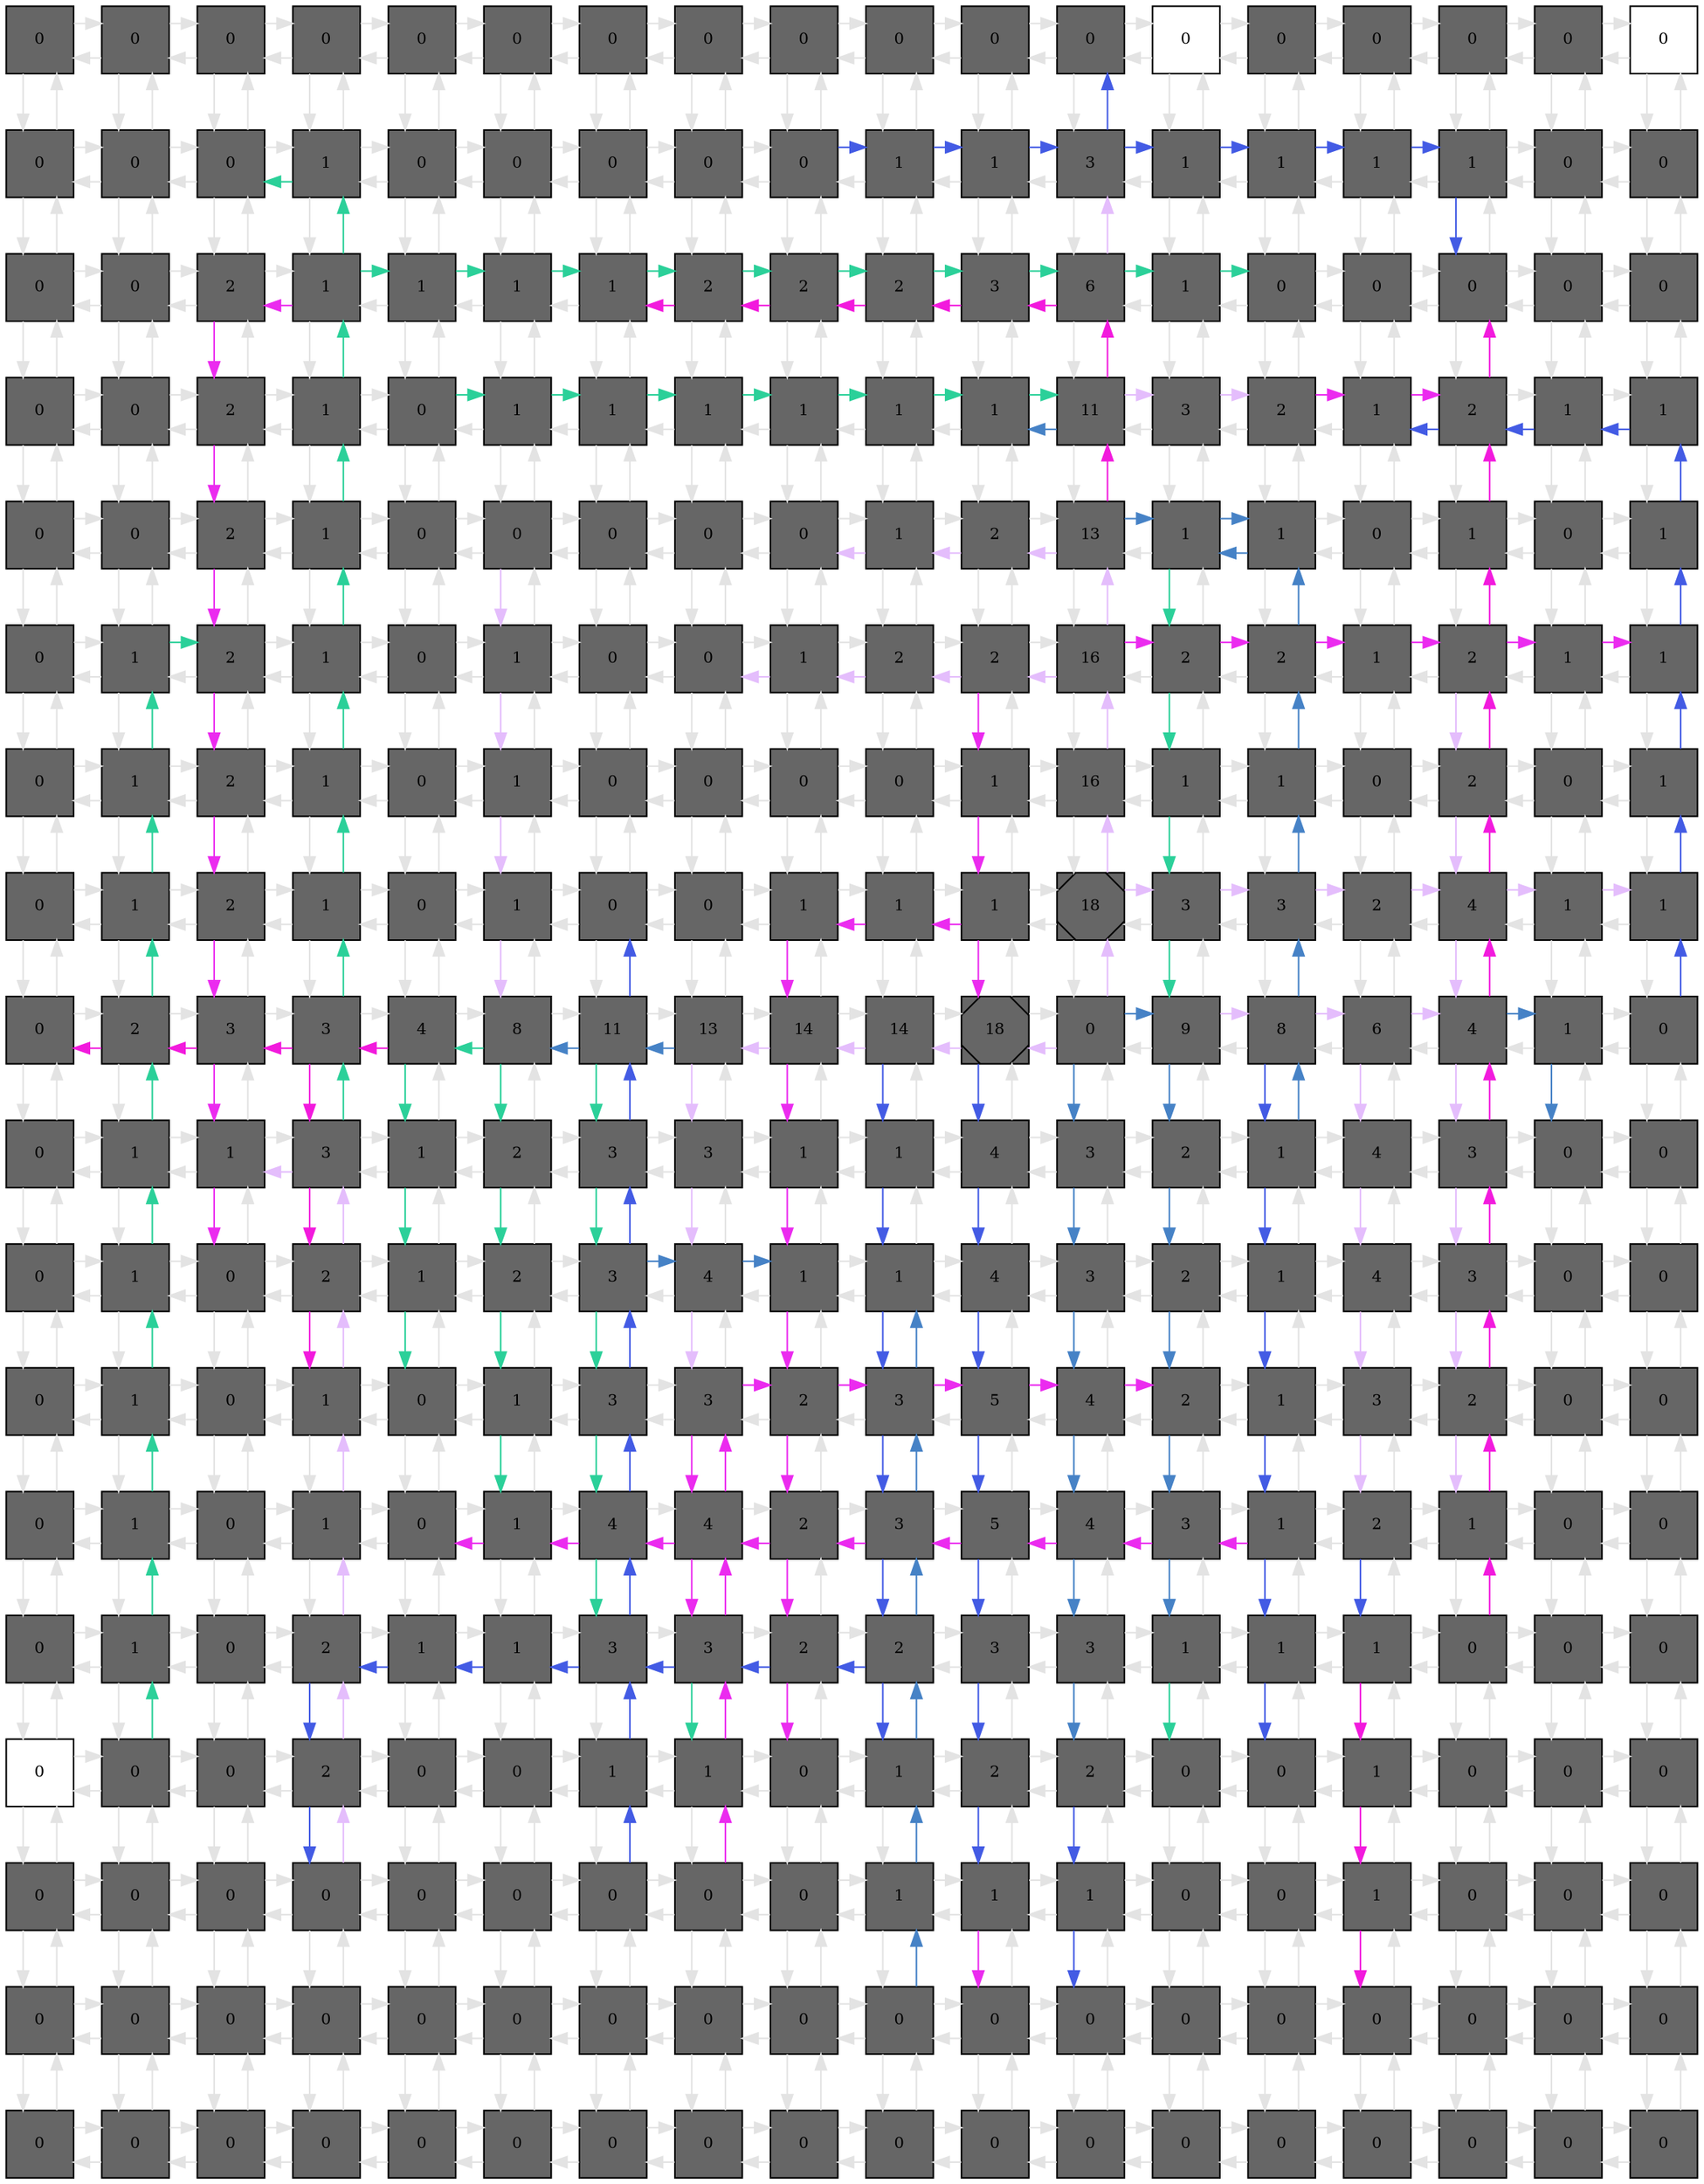 digraph layout  {
rankdir=TB;
splines=ortho;
node [fixedsize=false, style=filled, width="0.6"];
edge [constraint=false];
0 [fillcolor="#666666", fontsize=10, label=0, shape=square, tooltip="name:  APAF1gene ,\nin_degree: 2,\nout_degree: 2"];
1 [fillcolor="#666666", fontsize=10, label=0, shape=square, tooltip="name:  BBC3gene ,\nin_degree: 3,\nout_degree: 3"];
2 [fillcolor="#666666", fontsize=10, label=0, shape=square, tooltip="name:  IFIT1gene ,\nin_degree: 3,\nout_degree: 3"];
3 [fillcolor="#666666", fontsize=10, label=0, shape=square, tooltip="name:  CXCL11gene ,\nin_degree: 3,\nout_degree: 3"];
4 [fillcolor="#666666", fontsize=10, label=0, shape=square, tooltip="name:  PLSCR1gene ,\nin_degree: 3,\nout_degree: 3"];
5 [fillcolor="#666666", fontsize=10, label=0, shape=square, tooltip="name:  IFNB1_IFNB1 ,\nin_degree: 3,\nout_degree: 3"];
6 [fillcolor="#666666", fontsize=10, label=0, shape=square, tooltip="name:  IFNB1 ,\nin_degree: 3,\nout_degree: 3"];
7 [fillcolor="#666666", fontsize=10, label=0, shape=square, tooltip="name:  ProCASP6 ,\nin_degree: 3,\nout_degree: 3"];
8 [fillcolor="#666666", fontsize=10, label=0, shape=square, tooltip="name:  CASP6cytoplasm ,\nin_degree: 3,\nout_degree: 3"];
9 [fillcolor="#666666", fontsize=10, label=0, shape=square, tooltip="name:  TNF_BAG4_TNFRSF1A ,\nin_degree: 3,\nout_degree: 3"];
10 [fillcolor="#666666", fontsize=10, label=0, shape=square, tooltip="name:  BAG4_TNFRSF1A ,\nin_degree: 3,\nout_degree: 3"];
11 [fillcolor="#666666", fontsize=10, label=0, shape=square, tooltip="name:  BAG4 ,\nin_degree: 3,\nout_degree: 3"];
12 [fillcolor="#FFFFFF", fontsize=10, label=0, shape=square, tooltip="name: None,\nin_degree: 3,\nout_degree: 3"];
13 [fillcolor="#666666", fontsize=10, label=0, shape=square, tooltip="name:  CASP6nucleus ,\nin_degree: 3,\nout_degree: 3"];
14 [fillcolor="#666666", fontsize=10, label=0, shape=square, tooltip="name:  CASP7_Activator ,\nin_degree: 3,\nout_degree: 3"];
15 [fillcolor="#666666", fontsize=10, label=0, shape=square, tooltip="name:  ProCASP7 ,\nin_degree: 3,\nout_degree: 3"];
16 [fillcolor="#666666", fontsize=10, label=0, shape=square, tooltip="name:  CASP3_Activator ,\nin_degree: 3,\nout_degree: 3"];
17 [fillcolor="#FFFFFF", fontsize=10, label=0, shape=square, tooltip="name: None,\nin_degree: 2,\nout_degree: 2"];
18 [fillcolor="#666666", fontsize=10, label=0, shape=square, tooltip="name:  MDM2gene ,\nin_degree: 3,\nout_degree: 3"];
19 [fillcolor="#666666", fontsize=10, label=0, shape=square, tooltip="name:  TP53nucleus ,\nin_degree: 4,\nout_degree: 4"];
20 [fillcolor="#666666", fontsize=10, label=0, shape=square, tooltip="name:  IFR5gene ,\nin_degree: 4,\nout_degree: 4"];
21 [fillcolor="#666666", fontsize=10, label=1, shape=square, tooltip="name:  PMAIPgene ,\nin_degree: 4,\nout_degree: 4"];
22 [fillcolor="#666666", fontsize=10, label=0, shape=square, tooltip="name:  TP53cytoplasm ,\nin_degree: 4,\nout_degree: 4"];
23 [fillcolor="#666666", fontsize=10, label=0, shape=square, tooltip="name:  EIF2AK2_PRKRA ,\nin_degree: 4,\nout_degree: 4"];
24 [fillcolor="#666666", fontsize=10, label=0, shape=square, tooltip="name:  EIF2AK2cytoplasm ,\nin_degree: 4,\nout_degree: 4"];
25 [fillcolor="#666666", fontsize=10, label=0, shape=square, tooltip="name:  CASP6_Activator ,\nin_degree: 4,\nout_degree: 4"];
26 [fillcolor="#666666", fontsize=10, label=0, shape=square, tooltip="name:  CASP9 ,\nin_degree: 4,\nout_degree: 4"];
27 [fillcolor="#666666", fontsize=10, label=1, shape=square, tooltip="name:  TNF ,\nin_degree: 4,\nout_degree: 4"];
28 [fillcolor="#666666", fontsize=10, label=1, shape=square, tooltip="name:  TNF_TNFRSF1A ,\nin_degree: 4,\nout_degree: 4"];
29 [fillcolor="#666666", fontsize=10, label=3, shape=square, tooltip="name:  TNFRSF1A ,\nin_degree: 4,\nout_degree: 4"];
30 [fillcolor="#666666", fontsize=10, label=1, shape=square, tooltip="name:  LMNA ,\nin_degree: 4,\nout_degree: 4"];
31 [fillcolor="#666666", fontsize=10, label=1, shape=square, tooltip="name:  cLMNA ,\nin_degree: 4,\nout_degree: 4"];
32 [fillcolor="#666666", fontsize=10, label=1, shape=square, tooltip="name:  Cell_Shrinkage ,\nin_degree: 4,\nout_degree: 4"];
33 [fillcolor="#666666", fontsize=10, label=1, shape=square, tooltip="name:  CASP7cytoplasm ,\nin_degree: 4,\nout_degree: 4"];
34 [fillcolor="#666666", fontsize=10, label=0, shape=square, tooltip="name:  ProCASP3 ,\nin_degree: 4,\nout_degree: 4"];
35 [fillcolor="#666666", fontsize=10, label=0, shape=square, tooltip="name:  CASP7nucleus ,\nin_degree: 3,\nout_degree: 3"];
36 [fillcolor="#666666", fontsize=10, label=0, shape=square, tooltip="name:  TNFRSF10Bgene ,\nin_degree: 3,\nout_degree: 3"];
37 [fillcolor="#666666", fontsize=10, label=0, shape=square, tooltip="name:  FASLGgene ,\nin_degree: 4,\nout_degree: 4"];
38 [fillcolor="#666666", fontsize=10, label=2, shape=square, tooltip="name:  PRKRAgene ,\nin_degree: 4,\nout_degree: 4"];
39 [fillcolor="#666666", fontsize=10, label=1, shape=square, tooltip="name:  IRF5_IRF5nucleus ,\nin_degree: 4,\nout_degree: 4"];
40 [fillcolor="#666666", fontsize=10, label=1, shape=square, tooltip="name:  RIPK1gene ,\nin_degree: 4,\nout_degree: 4"];
41 [fillcolor="#666666", fontsize=10, label=1, shape=square, tooltip="name:  SP100gene ,\nin_degree: 4,\nout_degree: 4"];
42 [fillcolor="#666666", fontsize=10, label=1, shape=square, tooltip="name:  PRKRA ,\nin_degree: 4,\nout_degree: 4"];
43 [fillcolor="#666666", fontsize=10, label=2, shape=square, tooltip="name:  CD40LG ,\nin_degree: 4,\nout_degree: 4"];
44 [fillcolor="#666666", fontsize=10, label=2, shape=square, tooltip="name:  CD40_CD40LG ,\nin_degree: 4,\nout_degree: 4"];
45 [fillcolor="#666666", fontsize=10, label=2, shape=square, tooltip="name:  CD40 ,\nin_degree: 4,\nout_degree: 4"];
46 [fillcolor="#666666", fontsize=10, label=3, shape=square, tooltip="name:  TNF_TNFRSF1A_FADD_TRADD ,\nin_degree: 4,\nout_degree: 4"];
47 [fillcolor="#666666", fontsize=10, label=6, shape=square, tooltip="name:  TRADD ,\nin_degree: 4,\nout_degree: 4"];
48 [fillcolor="#666666", fontsize=10, label=1, shape=square, tooltip="name:  CASP10 ,\nin_degree: 4,\nout_degree: 4"];
49 [fillcolor="#666666", fontsize=10, label=0, shape=square, tooltip="name:  CASP3gene ,\nin_degree: 4,\nout_degree: 4"];
50 [fillcolor="#666666", fontsize=10, label=0, shape=square, tooltip="name:  cGAS2 ,\nin_degree: 4,\nout_degree: 4"];
51 [fillcolor="#666666", fontsize=10, label=0, shape=square, tooltip="name:  Apoptosome ,\nin_degree: 4,\nout_degree: 4"];
52 [fillcolor="#666666", fontsize=10, label=0, shape=square, tooltip="name:  CASP3cytoplasm ,\nin_degree: 4,\nout_degree: 4"];
53 [fillcolor="#666666", fontsize=10, label=0, shape=square, tooltip="name:  CASP3nucleus ,\nin_degree: 3,\nout_degree: 3"];
54 [fillcolor="#666666", fontsize=10, label=0, shape=square, tooltip="name:  IRF2_Activator ,\nin_degree: 3,\nout_degree: 3"];
55 [fillcolor="#666666", fontsize=10, label=0, shape=square, tooltip="name:  GBP1gene ,\nin_degree: 4,\nout_degree: 4"];
56 [fillcolor="#666666", fontsize=10, label=2, shape=square, tooltip="name:  TNFSF10gene ,\nin_degree: 4,\nout_degree: 4"];
57 [fillcolor="#666666", fontsize=10, label=1, shape=square, tooltip="name:  BAK1gene ,\nin_degree: 4,\nout_degree: 4"];
58 [fillcolor="#666666", fontsize=10, label=0, shape=square, tooltip="name:  Inactivation_of_Protein_Synthesis ,\nin_degree: 4,\nout_degree: 4"];
59 [fillcolor="#666666", fontsize=10, label=1, shape=square, tooltip="name:  IRF5_IRF5cytoplasm ,\nin_degree: 4,\nout_degree: 4"];
60 [fillcolor="#666666", fontsize=10, label=1, shape=square, tooltip="name:  IFNA_IFNA ,\nin_degree: 4,\nout_degree: 4"];
61 [fillcolor="#666666", fontsize=10, label=1, shape=square, tooltip="name:  IFNA ,\nin_degree: 4,\nout_degree: 4"];
62 [fillcolor="#666666", fontsize=10, label=1, shape=square, tooltip="name:  CD40_CD40LG_TRAF3 ,\nin_degree: 4,\nout_degree: 4"];
63 [fillcolor="#666666", fontsize=10, label=1, shape=square, tooltip="name:  TNF_TNFRSF1B ,\nin_degree: 4,\nout_degree: 4"];
64 [fillcolor="#666666", fontsize=10, label=1, shape=square, tooltip="name:  TNFRSF1B ,\nin_degree: 4,\nout_degree: 4"];
65 [fillcolor="#666666", fontsize=10, label=11, shape=square, tooltip="name:  TNF_TNFRSF1B_TRAF2 ,\nin_degree: 4,\nout_degree: 4"];
66 [fillcolor="#666666", fontsize=10, label=3, shape=square, tooltip="name:  ProCASP10 ,\nin_degree: 4,\nout_degree: 4"];
67 [fillcolor="#666666", fontsize=10, label=2, shape=square, tooltip="name:  GAS2 ,\nin_degree: 4,\nout_degree: 4"];
68 [fillcolor="#666666", fontsize=10, label=1, shape=square, tooltip="name:  Apoptosis ,\nin_degree: 4,\nout_degree: 4"];
69 [fillcolor="#666666", fontsize=10, label=2, shape=square, tooltip="name:  PARP ,\nin_degree: 4,\nout_degree: 4"];
70 [fillcolor="#666666", fontsize=10, label=1, shape=square, tooltip="name:  Inactive_DNA_Repair ,\nin_degree: 4,\nout_degree: 4"];
71 [fillcolor="#666666", fontsize=10, label=1, shape=square, tooltip="name:  IPARP ,\nin_degree: 3,\nout_degree: 3"];
72 [fillcolor="#666666", fontsize=10, label=0, shape=square, tooltip="name:  HIST2H4gene ,\nin_degree: 3,\nout_degree: 3"];
73 [fillcolor="#666666", fontsize=10, label=0, shape=square, tooltip="name:  IRF2 ,\nin_degree: 4,\nout_degree: 4"];
74 [fillcolor="#666666", fontsize=10, label=2, shape=square, tooltip="name:  PSMB9gene ,\nin_degree: 4,\nout_degree: 4"];
75 [fillcolor="#666666", fontsize=10, label=1, shape=square, tooltip="name:  TAP1gene ,\nin_degree: 4,\nout_degree: 4"];
76 [fillcolor="#666666", fontsize=10, label=0, shape=square, tooltip="name:  EIF2S1 ,\nin_degree: 4,\nout_degree: 4"];
77 [fillcolor="#666666", fontsize=10, label=0, shape=square, tooltip="name:  STAT2 ,\nin_degree: 4,\nout_degree: 4"];
78 [fillcolor="#666666", fontsize=10, label=0, shape=square, tooltip="name:  dsRNA ,\nin_degree: 4,\nout_degree: 4"];
79 [fillcolor="#666666", fontsize=10, label=0, shape=square, tooltip="name:  IFNAR ,\nin_degree: 4,\nout_degree: 4"];
80 [fillcolor="#666666", fontsize=10, label=0, shape=square, tooltip="name:  TRAF3 ,\nin_degree: 4,\nout_degree: 4"];
81 [fillcolor="#666666", fontsize=10, label=1, shape=square, tooltip="name:  IFNAR1 ,\nin_degree: 4,\nout_degree: 4"];
82 [fillcolor="#666666", fontsize=10, label=2, shape=square, tooltip="name:  IFNAR2 ,\nin_degree: 4,\nout_degree: 4"];
83 [fillcolor="#666666", fontsize=10, label=13, shape=square, tooltip="name:  TNFRSF10A ,\nin_degree: 4,\nout_degree: 4"];
84 [fillcolor="#666666", fontsize=10, label=1, shape=square, tooltip="name:  MAP3K14 ,\nin_degree: 4,\nout_degree: 4"];
85 [fillcolor="#666666", fontsize=10, label=1, shape=square, tooltip="name:  FADD ,\nin_degree: 4,\nout_degree: 4"];
86 [fillcolor="#666666", fontsize=10, label=0, shape=square, tooltip="name:  TNFSF10_TNFRSF10A ,\nin_degree: 4,\nout_degree: 4"];
87 [fillcolor="#666666", fontsize=10, label=1, shape=square, tooltip="name:  TNFSF10_TNFSF10B_FADD ,\nin_degree: 4,\nout_degree: 4"];
88 [fillcolor="#666666", fontsize=10, label=0, shape=square, tooltip="name:  TNFSF10 ,\nin_degree: 4,\nout_degree: 4"];
89 [fillcolor="#666666", fontsize=10, label=1, shape=square, tooltip="name:  TNFSF10_TNFSF10B ,\nin_degree: 3,\nout_degree: 3"];
90 [fillcolor="#666666", fontsize=10, label=0, shape=square, tooltip="name:  HLA_Bgene ,\nin_degree: 3,\nout_degree: 3"];
91 [fillcolor="#666666", fontsize=10, label=1, shape=square, tooltip="name:  CIITAgene ,\nin_degree: 4,\nout_degree: 4"];
92 [fillcolor="#666666", fontsize=10, label=2, shape=square, tooltip="name:  IRF1_IRF1nucleus ,\nin_degree: 4,\nout_degree: 4"];
93 [fillcolor="#666666", fontsize=10, label=1, shape=square, tooltip="name:  CCL5gene ,\nin_degree: 4,\nout_degree: 4"];
94 [fillcolor="#666666", fontsize=10, label=0, shape=square, tooltip="name:  IL12Bgene ,\nin_degree: 4,\nout_degree: 4"];
95 [fillcolor="#666666", fontsize=10, label=1, shape=square, tooltip="name:  IL15gene ,\nin_degree: 4,\nout_degree: 4"];
96 [fillcolor="#666666", fontsize=10, label=0, shape=square, tooltip="name:  ssRNA ,\nin_degree: 4,\nout_degree: 4"];
97 [fillcolor="#666666", fontsize=10, label=0, shape=square, tooltip="name:  JAK1 ,\nin_degree: 4,\nout_degree: 4"];
98 [fillcolor="#666666", fontsize=10, label=1, shape=square, tooltip="name:  TYK2 ,\nin_degree: 4,\nout_degree: 4"];
99 [fillcolor="#666666", fontsize=10, label=2, shape=square, tooltip="name:  ILIB ,\nin_degree: 4,\nout_degree: 4"];
100 [fillcolor="#666666", fontsize=10, label=2, shape=square, tooltip="name:  TNF_TNFRSF1A_FADD_TRADD_TRAF2_RIPK1 ,\nin_degree: 4,\nout_degree: 4"];
101 [fillcolor="#666666", fontsize=10, label=16, shape=square, tooltip="name:  TRAF2cytoplasm ,\nin_degree: 4,\nout_degree: 4"];
102 [fillcolor="#666666", fontsize=10, label=2, shape=square, tooltip="name:  CFLAR ,\nin_degree: 4,\nout_degree: 4"];
103 [fillcolor="#666666", fontsize=10, label=2, shape=square, tooltip="name:  FASLG_FAS_FADD_FAF1_DAXX_CFLAR ,\nin_degree: 4,\nout_degree: 4"];
104 [fillcolor="#666666", fontsize=10, label=1, shape=square, tooltip="name:  TNFSF10_TNFRSF10A_FADD ,\nin_degree: 4,\nout_degree: 4"];
105 [fillcolor="#666666", fontsize=10, label=2, shape=square, tooltip="name:  CASP8 ,\nin_degree: 4,\nout_degree: 4"];
106 [fillcolor="#666666", fontsize=10, label=1, shape=square, tooltip="name:  CASP4 ,\nin_degree: 4,\nout_degree: 4"];
107 [fillcolor="#666666", fontsize=10, label=1, shape=square, tooltip="name:  TNFRSF10B ,\nin_degree: 3,\nout_degree: 3"];
108 [fillcolor="#666666", fontsize=10, label=0, shape=square, tooltip="name:  G1P3gene ,\nin_degree: 3,\nout_degree: 3"];
109 [fillcolor="#666666", fontsize=10, label=1, shape=square, tooltip="name:  IRF8 ,\nin_degree: 4,\nout_degree: 4"];
110 [fillcolor="#666666", fontsize=10, label=2, shape=square, tooltip="name:  IRF2gene ,\nin_degree: 4,\nout_degree: 4"];
111 [fillcolor="#666666", fontsize=10, label=1, shape=square, tooltip="name:  OAS1gene ,\nin_degree: 4,\nout_degree: 4"];
112 [fillcolor="#666666", fontsize=10, label=0, shape=square, tooltip="name:  IRF5_IRF7nucleus ,\nin_degree: 4,\nout_degree: 4"];
113 [fillcolor="#666666", fontsize=10, label=1, shape=square, tooltip="name:  IRF5_IRF7cytoplasm ,\nin_degree: 4,\nout_degree: 4"];
114 [fillcolor="#666666", fontsize=10, label=0, shape=square, tooltip="name:  Virus ,\nin_degree: 4,\nout_degree: 4"];
115 [fillcolor="#666666", fontsize=10, label=0, shape=square, tooltip="name:  TLR7_TLR7 ,\nin_degree: 4,\nout_degree: 4"];
116 [fillcolor="#666666", fontsize=10, label=0, shape=square, tooltip="name:  TLR7 ,\nin_degree: 4,\nout_degree: 4"];
117 [fillcolor="#666666", fontsize=10, label=0, shape=square, tooltip="name:  ILIB_IL1R1 ,\nin_degree: 4,\nout_degree: 4"];
118 [fillcolor="#666666", fontsize=10, label=1, shape=square, tooltip="name:  IL1R1 ,\nin_degree: 4,\nout_degree: 4"];
119 [fillcolor="#666666", fontsize=10, label=16, shape=square, tooltip="name:  NOS2Agene ,\nin_degree: 4,\nout_degree: 4"];
120 [fillcolor="#666666", fontsize=10, label=1, shape=square, tooltip="name:  DAXX ,\nin_degree: 4,\nout_degree: 4"];
121 [fillcolor="#666666", fontsize=10, label=1, shape=square, tooltip="name:  FASLG_FAS_FADD_FAF1_DAXX ,\nin_degree: 4,\nout_degree: 4"];
122 [fillcolor="#666666", fontsize=10, label=0, shape=square, tooltip="name:  FASLG_FAS ,\nin_degree: 4,\nout_degree: 4"];
123 [fillcolor="#666666", fontsize=10, label=2, shape=square, tooltip="name:  FASLG ,\nin_degree: 4,\nout_degree: 4"];
124 [fillcolor="#666666", fontsize=10, label=0, shape=square, tooltip="name:  CASP1 ,\nin_degree: 4,\nout_degree: 4"];
125 [fillcolor="#666666", fontsize=10, label=1, shape=square, tooltip="name:  IDFFA ,\nin_degree: 3,\nout_degree: 3"];
126 [fillcolor="#666666", fontsize=10, label=0, shape=square, tooltip="name:  IL1Bgene ,\nin_degree: 3,\nout_degree: 3"];
127 [fillcolor="#666666", fontsize=10, label=1, shape=square, tooltip="name:  CYBBgene ,\nin_degree: 4,\nout_degree: 4"];
128 [fillcolor="#666666", fontsize=10, label=2, shape=square, tooltip="name:  STAT1gene ,\nin_degree: 4,\nout_degree: 4"];
129 [fillcolor="#666666", fontsize=10, label=1, shape=square, tooltip="name:  EIF2AK2gene ,\nin_degree: 4,\nout_degree: 4"];
130 [fillcolor="#666666", fontsize=10, label=0, shape=square, tooltip="name:  IRF3_IRF5cytoplasm ,\nin_degree: 4,\nout_degree: 4"];
131 [fillcolor="#666666", fontsize=10, label=1, shape=square, tooltip="name:  IRF5 ,\nin_degree: 4,\nout_degree: 4"];
132 [fillcolor="#666666", fontsize=10, label=0, shape=square, tooltip="name:  Viral_Bacterial_CpG ,\nin_degree: 4,\nout_degree: 4"];
133 [fillcolor="#666666", fontsize=10, label=0, shape=square, tooltip="name:  TLR7_MYD88_TRAF6_IRF5 ,\nin_degree: 4,\nout_degree: 4"];
134 [fillcolor="#666666", fontsize=10, label=1, shape=square, tooltip="name:  TLR9_TLR9 ,\nin_degree: 4,\nout_degree: 4"];
135 [fillcolor="#666666", fontsize=10, label=1, shape=square, tooltip="name:  TLR9 ,\nin_degree: 4,\nout_degree: 4"];
136 [fillcolor="#666666", fontsize=10, label=1, shape=square, tooltip="name:  RIPK1 ,\nin_degree: 4,\nout_degree: 4"];
137 [fillcolor="#666666", fontsize=10, label=18, shape=Msquare, tooltip="name:  PTP ,\nin_degree: 4,\nout_degree: 4"];
138 [fillcolor="#666666", fontsize=10, label=3, shape=square, tooltip="name:  PTPN2 ,\nin_degree: 4,\nout_degree: 4"];
139 [fillcolor="#666666", fontsize=10, label=3, shape=square, tooltip="name:  FAF1 ,\nin_degree: 4,\nout_degree: 4"];
140 [fillcolor="#666666", fontsize=10, label=2, shape=square, tooltip="name:  FAS ,\nin_degree: 4,\nout_degree: 4"];
141 [fillcolor="#666666", fontsize=10, label=4, shape=square, tooltip="name:  ProCASP8 ,\nin_degree: 4,\nout_degree: 4"];
142 [fillcolor="#666666", fontsize=10, label=1, shape=square, tooltip="name:  ProCASP1 ,\nin_degree: 4,\nout_degree: 4"];
143 [fillcolor="#666666", fontsize=10, label=1, shape=square, tooltip="name:  DFFA ,\nin_degree: 3,\nout_degree: 3"];
144 [fillcolor="#666666", fontsize=10, label=0, shape=square, tooltip="name:  SPI1 ,\nin_degree: 3,\nout_degree: 3"];
145 [fillcolor="#666666", fontsize=10, label=2, shape=square, tooltip="name:  G1P2gene ,\nin_degree: 4,\nout_degree: 4"];
146 [fillcolor="#666666", fontsize=10, label=3, shape=square, tooltip="name:  CBP ,\nin_degree: 4,\nout_degree: 4"];
147 [fillcolor="#666666", fontsize=10, label=3, shape=square, tooltip="name:  CREBBP ,\nin_degree: 4,\nout_degree: 4"];
148 [fillcolor="#666666", fontsize=10, label=4, shape=square, tooltip="name:  EP300 ,\nin_degree: 4,\nout_degree: 4"];
149 [fillcolor="#666666", fontsize=10, label=8, shape=square, tooltip="name:  IRF4 ,\nin_degree: 4,\nout_degree: 4"];
150 [fillcolor="#666666", fontsize=10, label=11, shape=square, tooltip="name:  TLR3 ,\nin_degree: 4,\nout_degree: 4"];
151 [fillcolor="#666666", fontsize=10, label=13, shape=square, tooltip="name:  TLR9_MYD88_TRAF6_IRF5 ,\nin_degree: 4,\nout_degree: 4"];
152 [fillcolor="#666666", fontsize=10, label=14, shape=square, tooltip="name:  MYD88 ,\nin_degree: 4,\nout_degree: 4"];
153 [fillcolor="#666666", fontsize=10, label=14, shape=square, tooltip="name:  ILIB_IL1R1_MYD88_IRAK1_IRAK4 ,\nin_degree: 4,\nout_degree: 4"];
154 [fillcolor="#666666", fontsize=10, label=18, shape=Msquare, tooltip="name:  IRAK2 ,\nin_degree: 4,\nout_degree: 4"];
155 [fillcolor="#666666", fontsize=10, label=0, shape=square, tooltip="name:  External_Activator ,\nin_degree: 4,\nout_degree: 4"];
156 [fillcolor="#666666", fontsize=10, label=9, shape=square, tooltip="name:  SOCS1 ,\nin_degree: 4,\nout_degree: 4"];
157 [fillcolor="#666666", fontsize=10, label=8, shape=square, tooltip="name:  TRAF5 ,\nin_degree: 4,\nout_degree: 4"];
158 [fillcolor="#666666", fontsize=10, label=6, shape=square, tooltip="name:  TNFRSF17 ,\nin_degree: 4,\nout_degree: 4"];
159 [fillcolor="#666666", fontsize=10, label=4, shape=square, tooltip="name:  SOCS3 ,\nin_degree: 4,\nout_degree: 4"];
160 [fillcolor="#666666", fontsize=10, label=1, shape=square, tooltip="name:  ProCASP4 ,\nin_degree: 4,\nout_degree: 4"];
161 [fillcolor="#666666", fontsize=10, label=0, shape=square, tooltip="name:  DNA_Fragmentation ,\nin_degree: 3,\nout_degree: 3"];
162 [fillcolor="#666666", fontsize=10, label=0, shape=square, tooltip="name:  IRF3_IRF3nucleus ,\nin_degree: 3,\nout_degree: 3"];
163 [fillcolor="#666666", fontsize=10, label=1, shape=square, tooltip="name:  IFIT2gene ,\nin_degree: 4,\nout_degree: 4"];
164 [fillcolor="#666666", fontsize=10, label=1, shape=square, tooltip="name:  IFNB1gene ,\nin_degree: 4,\nout_degree: 4"];
165 [fillcolor="#666666", fontsize=10, label=3, shape=square, tooltip="name:  ISGF3nucleus ,\nin_degree: 4,\nout_degree: 4"];
166 [fillcolor="#666666", fontsize=10, label=1, shape=square, tooltip="name:  IRF3_IRF5nucleus ,\nin_degree: 4,\nout_degree: 4"];
167 [fillcolor="#666666", fontsize=10, label=2, shape=square, tooltip="name:  ATF2 ,\nin_degree: 4,\nout_degree: 4"];
168 [fillcolor="#666666", fontsize=10, label=3, shape=square, tooltip="name:  TLR3_TLR3 ,\nin_degree: 4,\nout_degree: 4"];
169 [fillcolor="#666666", fontsize=10, label=3, shape=square, tooltip="name:  TLR7_MYD88_IRAK1_IRAK4 ,\nin_degree: 4,\nout_degree: 4"];
170 [fillcolor="#666666", fontsize=10, label=1, shape=square, tooltip="name:  TLR9_MYD88_IRAK1_IRAK4 ,\nin_degree: 4,\nout_degree: 4"];
171 [fillcolor="#666666", fontsize=10, label=1, shape=square, tooltip="name:  IRAK1 ,\nin_degree: 4,\nout_degree: 4"];
172 [fillcolor="#666666", fontsize=10, label=4, shape=square, tooltip="name:  IRAK4 ,\nin_degree: 4,\nout_degree: 4"];
173 [fillcolor="#666666", fontsize=10, label=3, shape=square, tooltip="name:  TOLLIP ,\nin_degree: 4,\nout_degree: 4"];
174 [fillcolor="#666666", fontsize=10, label=2, shape=square, tooltip="name:  BIRC2 ,\nin_degree: 4,\nout_degree: 4"];
175 [fillcolor="#666666", fontsize=10, label=1, shape=square, tooltip="name:  TNFSF13B_TNFRSF17_TRAF5 ,\nin_degree: 4,\nout_degree: 4"];
176 [fillcolor="#666666", fontsize=10, label=4, shape=square, tooltip="name:  TNFSF13B_TNFRSF17 ,\nin_degree: 4,\nout_degree: 4"];
177 [fillcolor="#666666", fontsize=10, label=3, shape=square, tooltip="name:  ProCASP2 ,\nin_degree: 4,\nout_degree: 4"];
178 [fillcolor="#666666", fontsize=10, label=0, shape=square, tooltip="name:  DNA ,\nin_degree: 4,\nout_degree: 4"];
179 [fillcolor="#666666", fontsize=10, label=0, shape=square, tooltip="name:  Fragmented_DNAnucleus ,\nin_degree: 3,\nout_degree: 3"];
180 [fillcolor="#666666", fontsize=10, label=0, shape=square, tooltip="name:  CXCL10gene ,\nin_degree: 3,\nout_degree: 3"];
181 [fillcolor="#666666", fontsize=10, label=1, shape=square, tooltip="name:  IRF3_IRF7nucleus ,\nin_degree: 4,\nout_degree: 4"];
182 [fillcolor="#666666", fontsize=10, label=0, shape=square, tooltip="name:  IFNAgene ,\nin_degree: 4,\nout_degree: 4"];
183 [fillcolor="#666666", fontsize=10, label=2, shape=square, tooltip="name:  STAT1_STAT1_IRF9nucleus ,\nin_degree: 4,\nout_degree: 4"];
184 [fillcolor="#666666", fontsize=10, label=1, shape=square, tooltip="name:  STAT1_STAT1_IRF9cytoplasm ,\nin_degree: 4,\nout_degree: 4"];
185 [fillcolor="#666666", fontsize=10, label=2, shape=square, tooltip="name:  ISGF3cytoplasm ,\nin_degree: 4,\nout_degree: 4"];
186 [fillcolor="#666666", fontsize=10, label=3, shape=square, tooltip="name:  IRF9 ,\nin_degree: 4,\nout_degree: 4"];
187 [fillcolor="#666666", fontsize=10, label=4, shape=square, tooltip="name:  ILIB_IL1R1_MYD88_IRAK1_IRAK4_TRAF6 ,\nin_degree: 4,\nout_degree: 4"];
188 [fillcolor="#666666", fontsize=10, label=1, shape=square, tooltip="name:  TLR5_MYD88_IRAK1_IRAK4 ,\nin_degree: 4,\nout_degree: 4"];
189 [fillcolor="#666666", fontsize=10, label=1, shape=square, tooltip="name:  TLR1_TLR2_TIRAP_MYD88_IRAK2_IRAK1_IRAK4 ,\nin_degree: 4,\nout_degree: 4"];
190 [fillcolor="#666666", fontsize=10, label=4, shape=square, tooltip="name:  TLR2_TLR6_TOLLIP_MYD88_IRAK1_IRAK4 ,\nin_degree: 4,\nout_degree: 4"];
191 [fillcolor="#666666", fontsize=10, label=3, shape=square, tooltip="name:  TIRAP ,\nin_degree: 4,\nout_degree: 4"];
192 [fillcolor="#666666", fontsize=10, label=2, shape=square, tooltip="name:  TLR6 ,\nin_degree: 4,\nout_degree: 4"];
193 [fillcolor="#666666", fontsize=10, label=1, shape=square, tooltip="name:  IFNGR2 ,\nin_degree: 4,\nout_degree: 4"];
194 [fillcolor="#666666", fontsize=10, label=4, shape=square, tooltip="name:  TNFSF13B ,\nin_degree: 4,\nout_degree: 4"];
195 [fillcolor="#666666", fontsize=10, label=3, shape=square, tooltip="name:  CASP2 ,\nin_degree: 4,\nout_degree: 4"];
196 [fillcolor="#666666", fontsize=10, label=0, shape=square, tooltip="name:  PDCD8nucleus ,\nin_degree: 4,\nout_degree: 4"];
197 [fillcolor="#666666", fontsize=10, label=0, shape=square, tooltip="name:  Fragmented_DNAcytoplasm ,\nin_degree: 3,\nout_degree: 3"];
198 [fillcolor="#666666", fontsize=10, label=0, shape=square, tooltip="name:  IRF3_IRF3cytoplasm ,\nin_degree: 3,\nout_degree: 3"];
199 [fillcolor="#666666", fontsize=10, label=1, shape=square, tooltip="name:  IRF7_IRF7cytoplasm ,\nin_degree: 4,\nout_degree: 4"];
200 [fillcolor="#666666", fontsize=10, label=0, shape=square, tooltip="name:  IRF7_IRF7nucleus ,\nin_degree: 4,\nout_degree: 4"];
201 [fillcolor="#666666", fontsize=10, label=1, shape=square, tooltip="name:  PRKCD ,\nin_degree: 4,\nout_degree: 4"];
202 [fillcolor="#666666", fontsize=10, label=0, shape=square, tooltip="name:  IKBKE ,\nin_degree: 4,\nout_degree: 4"];
203 [fillcolor="#666666", fontsize=10, label=1, shape=square, tooltip="name:  STAT1_STAT2 ,\nin_degree: 4,\nout_degree: 4"];
204 [fillcolor="#666666", fontsize=10, label=3, shape=square, tooltip="name:  TLR7_MYD88_IRAK1_IRAK4_TRAF6 ,\nin_degree: 4,\nout_degree: 4"];
205 [fillcolor="#666666", fontsize=10, label=3, shape=square, tooltip="name:  TRAF6 ,\nin_degree: 4,\nout_degree: 4"];
206 [fillcolor="#666666", fontsize=10, label=2, shape=square, tooltip="name:  TLR5_MYD88_IRAK1_IRAK4_TRAF6 ,\nin_degree: 4,\nout_degree: 4"];
207 [fillcolor="#666666", fontsize=10, label=3, shape=square, tooltip="name:  TLR1_TLR2_TIRAP_MYD88_IRAK2_IRAK1_IRAK4_TRAF6 ,\nin_degree: 4,\nout_degree: 4"];
208 [fillcolor="#666666", fontsize=10, label=5, shape=square, tooltip="name:  TLR2_TLR6_TOLLIP_MYD88_IRAK1_IRAK4_TRAF6 ,\nin_degree: 4,\nout_degree: 4"];
209 [fillcolor="#666666", fontsize=10, label=4, shape=square, tooltip="name:  MAP3K7IP1 ,\nin_degree: 4,\nout_degree: 4"];
210 [fillcolor="#666666", fontsize=10, label=2, shape=square, tooltip="name:  TLR2_TLR6 ,\nin_degree: 4,\nout_degree: 4"];
211 [fillcolor="#666666", fontsize=10, label=1, shape=square, tooltip="name:  IFNGR1 ,\nin_degree: 4,\nout_degree: 4"];
212 [fillcolor="#666666", fontsize=10, label=3, shape=square, tooltip="name:  BID ,\nin_degree: 4,\nout_degree: 4"];
213 [fillcolor="#666666", fontsize=10, label=2, shape=square, tooltip="name:  HSPA1A ,\nin_degree: 4,\nout_degree: 4"];
214 [fillcolor="#666666", fontsize=10, label=0, shape=square, tooltip="name:  PDCD8_HSPA1A ,\nin_degree: 4,\nout_degree: 4"];
215 [fillcolor="#666666", fontsize=10, label=0, shape=square, tooltip="name:  ENDOGnucleus ,\nin_degree: 3,\nout_degree: 3"];
216 [fillcolor="#666666", fontsize=10, label=0, shape=square, tooltip="name:  IRF3_IRF7cytoplasm ,\nin_degree: 3,\nout_degree: 3"];
217 [fillcolor="#666666", fontsize=10, label=1, shape=square, tooltip="name:  IRF7 ,\nin_degree: 4,\nout_degree: 4"];
218 [fillcolor="#666666", fontsize=10, label=0, shape=square, tooltip="name:  STAT1_STAT1nucleus_p1 ,\nin_degree: 4,\nout_degree: 4"];
219 [fillcolor="#666666", fontsize=10, label=1, shape=square, tooltip="name:  STAT1_STAT1cytoplasm ,\nin_degree: 4,\nout_degree: 4"];
220 [fillcolor="#666666", fontsize=10, label=0, shape=square, tooltip="name:  STAT1 ,\nin_degree: 4,\nout_degree: 4"];
221 [fillcolor="#666666", fontsize=10, label=1, shape=square, tooltip="name:  TICAM1 ,\nin_degree: 4,\nout_degree: 4"];
222 [fillcolor="#666666", fontsize=10, label=4, shape=square, tooltip="name:  TLR3_TICAM1_TICAM2 ,\nin_degree: 4,\nout_degree: 4"];
223 [fillcolor="#666666", fontsize=10, label=4, shape=square, tooltip="name:  TLR3_TICAM1_TICAM2_TRAF6 ,\nin_degree: 4,\nout_degree: 4"];
224 [fillcolor="#666666", fontsize=10, label=2, shape=square, tooltip="name:  TLR9_MYD88_IRAK1_IRAK4_TRAF6 ,\nin_degree: 4,\nout_degree: 4"];
225 [fillcolor="#666666", fontsize=10, label=3, shape=square, tooltip="name:  MAP3K7IP1_MAP3K7IP2_MAP3K7 ,\nin_degree: 4,\nout_degree: 4"];
226 [fillcolor="#666666", fontsize=10, label=5, shape=square, tooltip="name:  MAP3K7 ,\nin_degree: 4,\nout_degree: 4"];
227 [fillcolor="#666666", fontsize=10, label=4, shape=square, tooltip="name:  MAP3K7IP2 ,\nin_degree: 4,\nout_degree: 4"];
228 [fillcolor="#666666", fontsize=10, label=3, shape=square, tooltip="name:  TLR2 ,\nin_degree: 4,\nout_degree: 4"];
229 [fillcolor="#666666", fontsize=10, label=1, shape=square, tooltip="name:  IFNGR ,\nin_degree: 4,\nout_degree: 4"];
230 [fillcolor="#666666", fontsize=10, label=2, shape=square, tooltip="name:  JAK2 ,\nin_degree: 4,\nout_degree: 4"];
231 [fillcolor="#666666", fontsize=10, label=1, shape=square, tooltip="name:  tBID ,\nin_degree: 4,\nout_degree: 4"];
232 [fillcolor="#666666", fontsize=10, label=0, shape=square, tooltip="name:  PDCD8cytoplasm ,\nin_degree: 4,\nout_degree: 4"];
233 [fillcolor="#666666", fontsize=10, label=0, shape=square, tooltip="name:  ENDOGcytoplasm ,\nin_degree: 3,\nout_degree: 3"];
234 [fillcolor="#666666", fontsize=10, label=0, shape=square, tooltip="name:  IRF3 ,\nin_degree: 3,\nout_degree: 3"];
235 [fillcolor="#666666", fontsize=10, label=1, shape=square, tooltip="name:  ICAM1gene ,\nin_degree: 4,\nout_degree: 4"];
236 [fillcolor="#666666", fontsize=10, label=0, shape=square, tooltip="name:  STAT1_STAT1nucleus_p2 ,\nin_degree: 4,\nout_degree: 4"];
237 [fillcolor="#666666", fontsize=10, label=2, shape=square, tooltip="name:  CXCL9gene ,\nin_degree: 4,\nout_degree: 4"];
238 [fillcolor="#666666", fontsize=10, label=1, shape=square, tooltip="name:  IKBKE_TBK1 ,\nin_degree: 4,\nout_degree: 4"];
239 [fillcolor="#666666", fontsize=10, label=1, shape=square, tooltip="name:  TLR3_TICAM1_TICAM2_TBK1 ,\nin_degree: 4,\nout_degree: 4"];
240 [fillcolor="#666666", fontsize=10, label=3, shape=square, tooltip="name:  TICAM2 ,\nin_degree: 4,\nout_degree: 4"];
241 [fillcolor="#666666", fontsize=10, label=3, shape=square, tooltip="name:  TBK1 ,\nin_degree: 4,\nout_degree: 4"];
242 [fillcolor="#666666", fontsize=10, label=2, shape=square, tooltip="name:  TLR9_MYD88_TRAF6 ,\nin_degree: 4,\nout_degree: 4"];
243 [fillcolor="#666666", fontsize=10, label=2, shape=square, tooltip="name:  RELAp65_NFKB1p50cytoplasm ,\nin_degree: 4,\nout_degree: 4"];
244 [fillcolor="#666666", fontsize=10, label=3, shape=square, tooltip="name:  RPS6KA5 ,\nin_degree: 4,\nout_degree: 4"];
245 [fillcolor="#666666", fontsize=10, label=3, shape=square, tooltip="name:  PRKCZ ,\nin_degree: 4,\nout_degree: 4"];
246 [fillcolor="#666666", fontsize=10, label=1, shape=square, tooltip="name:  RELB ,\nin_degree: 4,\nout_degree: 4"];
247 [fillcolor="#666666", fontsize=10, label=1, shape=square, tooltip="name:  IFNG ,\nin_degree: 4,\nout_degree: 4"];
248 [fillcolor="#666666", fontsize=10, label=1, shape=square, tooltip="name:  APAF1 ,\nin_degree: 4,\nout_degree: 4"];
249 [fillcolor="#666666", fontsize=10, label=0, shape=square, tooltip="name:  APAF1_CYCS ,\nin_degree: 4,\nout_degree: 4"];
250 [fillcolor="#666666", fontsize=10, label=0, shape=square, tooltip="name:  PDCD8mitochondria ,\nin_degree: 4,\nout_degree: 4"];
251 [fillcolor="#666666", fontsize=10, label=0, shape=square, tooltip="name:  ENDOGmitochondria ,\nin_degree: 3,\nout_degree: 3"];
252 [fillcolor="#FFFFFF", fontsize=10, label=0, shape=square, tooltip="name: None,\nin_degree: 3,\nout_degree: 3"];
253 [fillcolor="#666666", fontsize=10, label=0, shape=square, tooltip="name:  IRF1_IRF1cytoplasm ,\nin_degree: 4,\nout_degree: 4"];
254 [fillcolor="#666666", fontsize=10, label=0, shape=square, tooltip="name:  IRF1gene ,\nin_degree: 4,\nout_degree: 4"];
255 [fillcolor="#666666", fontsize=10, label=2, shape=square, tooltip="name:  BCL2A1gene ,\nin_degree: 4,\nout_degree: 4"];
256 [fillcolor="#666666", fontsize=10, label=0, shape=square, tooltip="name:  BCL2L1gene ,\nin_degree: 4,\nout_degree: 4"];
257 [fillcolor="#666666", fontsize=10, label=0, shape=square, tooltip="name:  TLR4_TICAM1_TICAM2 ,\nin_degree: 4,\nout_degree: 4"];
258 [fillcolor="#666666", fontsize=10, label=1, shape=square, tooltip="name:  TLR5_TLR5 ,\nin_degree: 4,\nout_degree: 4"];
259 [fillcolor="#666666", fontsize=10, label=1, shape=square, tooltip="name:  TLR5 ,\nin_degree: 4,\nout_degree: 4"];
260 [fillcolor="#666666", fontsize=10, label=0, shape=square, tooltip="name:  TLR3_TICAM1_TICAM2_RIPK1 ,\nin_degree: 4,\nout_degree: 4"];
261 [fillcolor="#666666", fontsize=10, label=1, shape=square, tooltip="name:  IKBKB ,\nin_degree: 4,\nout_degree: 4"];
262 [fillcolor="#666666", fontsize=10, label=2, shape=square, tooltip="name:  TNF_IKBKG_Complex ,\nin_degree: 4,\nout_degree: 4"];
263 [fillcolor="#666666", fontsize=10, label=2, shape=square, tooltip="name:  CHUK ,\nin_degree: 4,\nout_degree: 4"];
264 [fillcolor="#666666", fontsize=10, label=0, shape=square, tooltip="name:  CHUK_CHUK ,\nin_degree: 4,\nout_degree: 4"];
265 [fillcolor="#666666", fontsize=10, label=0, shape=square, tooltip="name:  NFKB2p100 ,\nin_degree: 4,\nout_degree: 4"];
266 [fillcolor="#666666", fontsize=10, label=1, shape=square, tooltip="name:  DIABLOmitochondria ,\nin_degree: 4,\nout_degree: 4"];
267 [fillcolor="#666666", fontsize=10, label=0, shape=square, tooltip="name:  DIABLOcytoplasm ,\nin_degree: 4,\nout_degree: 4"];
268 [fillcolor="#666666", fontsize=10, label=0, shape=square, tooltip="name:  BIRC4cytoplasm ,\nin_degree: 4,\nout_degree: 4"];
269 [fillcolor="#666666", fontsize=10, label=0, shape=square, tooltip="name:  HTRA2cytoplasm ,\nin_degree: 3,\nout_degree: 3"];
270 [fillcolor="#666666", fontsize=10, label=0, shape=square, tooltip="name:  BIRC3gene ,\nin_degree: 3,\nout_degree: 3"];
271 [fillcolor="#666666", fontsize=10, label=0, shape=square, tooltip="name:  BIRC4gene ,\nin_degree: 4,\nout_degree: 4"];
272 [fillcolor="#666666", fontsize=10, label=0, shape=square, tooltip="name:  FASgene ,\nin_degree: 4,\nout_degree: 4"];
273 [fillcolor="#666666", fontsize=10, label=0, shape=square, tooltip="name:  RELAp65_NFBK1p50nucleus ,\nin_degree: 4,\nout_degree: 4"];
274 [fillcolor="#666666", fontsize=10, label=0, shape=square, tooltip="name:  CFLARgene ,\nin_degree: 4,\nout_degree: 4"];
275 [fillcolor="#666666", fontsize=10, label=0, shape=square, tooltip="name:  Flagellin ,\nin_degree: 4,\nout_degree: 4"];
276 [fillcolor="#666666", fontsize=10, label=0, shape=square, tooltip="name:  Bacteria ,\nin_degree: 4,\nout_degree: 4"];
277 [fillcolor="#666666", fontsize=10, label=0, shape=square, tooltip="name:  Diacyl_Lipopeptides ,\nin_degree: 4,\nout_degree: 4"];
278 [fillcolor="#666666", fontsize=10, label=0, shape=square, tooltip="name:  TLR3_TICAM1_TICAM2_RIPK1_RIPK3 ,\nin_degree: 4,\nout_degree: 4"];
279 [fillcolor="#666666", fontsize=10, label=1, shape=square, tooltip="name:  IKBKG_CHUK_IKBKB ,\nin_degree: 4,\nout_degree: 4"];
280 [fillcolor="#666666", fontsize=10, label=1, shape=square, tooltip="name:  IKBKG ,\nin_degree: 4,\nout_degree: 4"];
281 [fillcolor="#666666", fontsize=10, label=1, shape=square, tooltip="name:  RIPK3 ,\nin_degree: 4,\nout_degree: 4"];
282 [fillcolor="#666666", fontsize=10, label=0, shape=square, tooltip="name:  NFKB2p100_RELBcytoplasm ,\nin_degree: 4,\nout_degree: 4"];
283 [fillcolor="#666666", fontsize=10, label=0, shape=square, tooltip="name:  NFKB2p100_NFKB2p100cytoplasm ,\nin_degree: 4,\nout_degree: 4"];
284 [fillcolor="#666666", fontsize=10, label=1, shape=square, tooltip="name:  BAX ,\nin_degree: 4,\nout_degree: 4"];
285 [fillcolor="#666666", fontsize=10, label=0, shape=square, tooltip="name:  CYCScytoplasm ,\nin_degree: 4,\nout_degree: 4"];
286 [fillcolor="#666666", fontsize=10, label=0, shape=square, tooltip="name:  Mitochondrial_Activator ,\nin_degree: 4,\nout_degree: 4"];
287 [fillcolor="#666666", fontsize=10, label=0, shape=square, tooltip="name:  HTRA2mitochondria ,\nin_degree: 3,\nout_degree: 3"];
288 [fillcolor="#666666", fontsize=10, label=0, shape=square, tooltip="name:  CKII ,\nin_degree: 3,\nout_degree: 3"];
289 [fillcolor="#666666", fontsize=10, label=0, shape=square, tooltip="name:  IRF1cytoplasm ,\nin_degree: 4,\nout_degree: 4"];
290 [fillcolor="#666666", fontsize=10, label=0, shape=square, tooltip="name:  IER3gene ,\nin_degree: 4,\nout_degree: 4"];
291 [fillcolor="#666666", fontsize=10, label=0, shape=square, tooltip="name:  SOD2gene ,\nin_degree: 4,\nout_degree: 4"];
292 [fillcolor="#666666", fontsize=10, label=0, shape=square, tooltip="name:  TRAF1gene ,\nin_degree: 4,\nout_degree: 4"];
293 [fillcolor="#666666", fontsize=10, label=0, shape=square, tooltip="name:  LPS ,\nin_degree: 4,\nout_degree: 4"];
294 [fillcolor="#666666", fontsize=10, label=0, shape=square, tooltip="name:  Triacyl_Lipopeptides ,\nin_degree: 4,\nout_degree: 4"];
295 [fillcolor="#666666", fontsize=10, label=0, shape=square, tooltip="name:  NFKB1_p50 ,\nin_degree: 4,\nout_degree: 4"];
296 [fillcolor="#666666", fontsize=10, label=0, shape=square, tooltip="name:  NFKBIA_RELAp65_NFKB1p50 ,\nin_degree: 4,\nout_degree: 4"];
297 [fillcolor="#666666", fontsize=10, label=0, shape=square, tooltip="name:  TLR1_TLR2 ,\nin_degree: 4,\nout_degree: 4"];
298 [fillcolor="#666666", fontsize=10, label=0, shape=square, tooltip="name:  BCL3 ,\nin_degree: 4,\nout_degree: 4"];
299 [fillcolor="#666666", fontsize=10, label=0, shape=square, tooltip="name:  Proteasome ,\nin_degree: 4,\nout_degree: 4"];
300 [fillcolor="#666666", fontsize=10, label=0, shape=square, tooltip="name:  NFKB2p100_RELB_Ub ,\nin_degree: 4,\nout_degree: 4"];
301 [fillcolor="#666666", fontsize=10, label=0, shape=square, tooltip="name:  NFKB2p100_NFKB2p100_Ub ,\nin_degree: 4,\nout_degree: 4"];
302 [fillcolor="#666666", fontsize=10, label=0, shape=square, tooltip="name:  Ub ,\nin_degree: 4,\nout_degree: 4"];
303 [fillcolor="#666666", fontsize=10, label=0, shape=square, tooltip="name:  BAK1 ,\nin_degree: 4,\nout_degree: 4"];
304 [fillcolor="#666666", fontsize=10, label=0, shape=square, tooltip="name:  CYCSmytochondria ,\nin_degree: 4,\nout_degree: 4"];
305 [fillcolor="#666666", fontsize=10, label=0, shape=square, tooltip="name:  BAD ,\nin_degree: 3,\nout_degree: 3"];
306 [fillcolor="#666666", fontsize=10, label=0, shape=square, tooltip="name:  IRF1_IRF1_Activator ,\nin_degree: 2,\nout_degree: 2"];
307 [fillcolor="#666666", fontsize=10, label=0, shape=square, tooltip="name:  PKA ,\nin_degree: 3,\nout_degree: 3"];
308 [fillcolor="#666666", fontsize=10, label=0, shape=square, tooltip="name:  PKC ,\nin_degree: 3,\nout_degree: 3"];
309 [fillcolor="#666666", fontsize=10, label=0, shape=square, tooltip="name:  TRAF2gene ,\nin_degree: 3,\nout_degree: 3"];
310 [fillcolor="#666666", fontsize=10, label=0, shape=square, tooltip="name:  BCL2A1 ,\nin_degree: 3,\nout_degree: 3"];
311 [fillcolor="#666666", fontsize=10, label=0, shape=square, tooltip="name:  TLR4 ,\nin_degree: 3,\nout_degree: 3"];
312 [fillcolor="#666666", fontsize=10, label=0, shape=square, tooltip="name:  RELA_p65 ,\nin_degree: 3,\nout_degree: 3"];
313 [fillcolor="#666666", fontsize=10, label=0, shape=square, tooltip="name:  RELA_NFKB1_Activator ,\nin_degree: 3,\nout_degree: 3"];
314 [fillcolor="#666666", fontsize=10, label=0, shape=square, tooltip="name:  NFKBIA ,\nin_degree: 3,\nout_degree: 3"];
315 [fillcolor="#666666", fontsize=10, label=0, shape=square, tooltip="name:  BCL3_NFKB2p52_NFKB2p52 ,\nin_degree: 3,\nout_degree: 3"];
316 [fillcolor="#666666", fontsize=10, label=0, shape=square, tooltip="name:  NFKB2p52_NFKB2p52nucleus ,\nin_degree: 3,\nout_degree: 3"];
317 [fillcolor="#666666", fontsize=10, label=0, shape=square, tooltip="name:  NFKB2p52_NFKB2p52cytoplasm ,\nin_degree: 3,\nout_degree: 3"];
318 [fillcolor="#666666", fontsize=10, label=0, shape=square, tooltip="name:  NFKB2p52_RELBcytoplasm ,\nin_degree: 3,\nout_degree: 3"];
319 [fillcolor="#666666", fontsize=10, label=0, shape=square, tooltip="name:  NFKB2p52_RELBnucleus ,\nin_degree: 3,\nout_degree: 3"];
320 [fillcolor="#666666", fontsize=10, label=0, shape=square, tooltip="name:  BCL2_BAX ,\nin_degree: 3,\nout_degree: 3"];
321 [fillcolor="#666666", fontsize=10, label=0, shape=square, tooltip="name:  BCL2 ,\nin_degree: 3,\nout_degree: 3"];
322 [fillcolor="#666666", fontsize=10, label=0, shape=square, tooltip="name:  BCL2L1mitochondria ,\nin_degree: 3,\nout_degree: 3"];
323 [fillcolor="#666666", fontsize=10, label=0, shape=square, tooltip="name:  BCL2L1_BAD ,\nin_degree: 2,\nout_degree: 2"];
0 -> 1  [color=grey89, style="penwidth(0.1)", tooltip=" ", weight=1];
0 -> 18  [color=grey89, style="penwidth(0.1)", tooltip=" ", weight=1];
1 -> 0  [color=grey89, style="penwidth(0.1)", tooltip=" ", weight=1];
1 -> 2  [color=grey89, style="penwidth(0.1)", tooltip=" ", weight=1];
1 -> 19  [color=grey89, style="penwidth(0.1)", tooltip=" ", weight=1];
2 -> 1  [color=grey89, style="penwidth(0.1)", tooltip=" ", weight=1];
2 -> 3  [color=grey89, style="penwidth(0.1)", tooltip=" ", weight=1];
2 -> 20  [color=grey89, style="penwidth(0.1)", tooltip=" ", weight=1];
3 -> 2  [color=grey89, style="penwidth(0.1)", tooltip=" ", weight=1];
3 -> 4  [color=grey89, style="penwidth(0.1)", tooltip=" ", weight=1];
3 -> 21  [color=grey89, style="penwidth(0.1)", tooltip=" ", weight=1];
4 -> 3  [color=grey89, style="penwidth(0.1)", tooltip=" ", weight=1];
4 -> 5  [color=grey89, style="penwidth(0.1)", tooltip=" ", weight=1];
4 -> 22  [color=grey89, style="penwidth(0.1)", tooltip=" ", weight=1];
5 -> 4  [color=grey89, style="penwidth(0.1)", tooltip=" ", weight=1];
5 -> 6  [color=grey89, style="penwidth(0.1)", tooltip=" ", weight=1];
5 -> 23  [color=grey89, style="penwidth(0.1)", tooltip=" ", weight=1];
6 -> 5  [color=grey89, style="penwidth(0.1)", tooltip=" ", weight=1];
6 -> 7  [color=grey89, style="penwidth(0.1)", tooltip=" ", weight=1];
6 -> 24  [color=grey89, style="penwidth(0.1)", tooltip=" ", weight=1];
7 -> 6  [color=grey89, style="penwidth(0.1)", tooltip=" ", weight=1];
7 -> 8  [color=grey89, style="penwidth(0.1)", tooltip=" ", weight=1];
7 -> 25  [color=grey89, style="penwidth(0.1)", tooltip=" ", weight=1];
8 -> 7  [color=grey89, style="penwidth(0.1)", tooltip=" ", weight=1];
8 -> 9  [color=grey89, style="penwidth(0.1)", tooltip=" ", weight=1];
8 -> 26  [color=grey89, style="penwidth(0.1)", tooltip=" ", weight=1];
9 -> 8  [color=grey89, style="penwidth(0.1)", tooltip=" ", weight=1];
9 -> 10  [color=grey89, style="penwidth(0.1)", tooltip=" ", weight=1];
9 -> 27  [color=grey89, style="penwidth(0.1)", tooltip=" ", weight=1];
10 -> 9  [color=grey89, style="penwidth(0.1)", tooltip=" ", weight=1];
10 -> 11  [color=grey89, style="penwidth(0.1)", tooltip=" ", weight=1];
10 -> 28  [color=grey89, style="penwidth(0.1)", tooltip=" ", weight=1];
11 -> 10  [color=grey89, style="penwidth(0.1)", tooltip=" ", weight=1];
11 -> 12  [color=grey89, style="penwidth(0.1)", tooltip=" ", weight=1];
11 -> 29  [color=grey89, style="penwidth(0.1)", tooltip=" ", weight=1];
12 -> 11  [color=grey89, style="penwidth(0.1)", tooltip=" ", weight=1];
12 -> 13  [color=grey89, style="penwidth(0.1)", tooltip=" ", weight=1];
12 -> 30  [color=grey89, style="penwidth(0.1)", tooltip=" ", weight=1];
13 -> 12  [color=grey89, style="penwidth(0.1)", tooltip=" ", weight=1];
13 -> 14  [color=grey89, style="penwidth(0.1)", tooltip=" ", weight=1];
13 -> 31  [color=grey89, style="penwidth(0.1)", tooltip=" ", weight=1];
14 -> 13  [color=grey89, style="penwidth(0.1)", tooltip=" ", weight=1];
14 -> 15  [color=grey89, style="penwidth(0.1)", tooltip=" ", weight=1];
14 -> 32  [color=grey89, style="penwidth(0.1)", tooltip=" ", weight=1];
15 -> 14  [color=grey89, style="penwidth(0.1)", tooltip=" ", weight=1];
15 -> 16  [color=grey89, style="penwidth(0.1)", tooltip=" ", weight=1];
15 -> 33  [color=grey89, style="penwidth(0.1)", tooltip=" ", weight=1];
16 -> 15  [color=grey89, style="penwidth(0.1)", tooltip=" ", weight=1];
16 -> 17  [color=grey89, style="penwidth(0.1)", tooltip=" ", weight=1];
16 -> 34  [color=grey89, style="penwidth(0.1)", tooltip=" ", weight=1];
17 -> 16  [color=grey89, style="penwidth(0.1)", tooltip=" ", weight=1];
17 -> 35  [color=grey89, style="penwidth(0.1)", tooltip=" ", weight=1];
18 -> 0  [color=grey89, style="penwidth(0.1)", tooltip=" ", weight=1];
18 -> 19  [color=grey89, style="penwidth(0.1)", tooltip=" ", weight=1];
18 -> 36  [color=grey89, style="penwidth(0.1)", tooltip=" ", weight=1];
19 -> 1  [color=grey89, style="penwidth(0.1)", tooltip=" ", weight=1];
19 -> 18  [color=grey89, style="penwidth(0.1)", tooltip=" ", weight=1];
19 -> 20  [color=grey89, style="penwidth(0.1)", tooltip=" ", weight=1];
19 -> 37  [color=grey89, style="penwidth(0.1)", tooltip=" ", weight=1];
20 -> 2  [color=grey89, style="penwidth(0.1)", tooltip=" ", weight=1];
20 -> 19  [color=grey89, style="penwidth(0.1)", tooltip=" ", weight=1];
20 -> 21  [color=grey89, style="penwidth(0.1)", tooltip=" ", weight=1];
20 -> 38  [color=grey89, style="penwidth(0.1)", tooltip=" ", weight=1];
21 -> 3  [color=grey89, style="penwidth(0.1)", tooltip=" ", weight=1];
21 -> 20  [color="#2BD099", style="penwidth(0.1)", tooltip="183( STAT1_STAT1_IRF9nucleus ) to 20( IFR5gene )", weight=1];
21 -> 22  [color=grey89, style="penwidth(0.1)", tooltip=" ", weight=1];
21 -> 39  [color=grey89, style="penwidth(0.1)", tooltip=" ", weight=1];
22 -> 4  [color=grey89, style="penwidth(0.1)", tooltip=" ", weight=1];
22 -> 21  [color=grey89, style="penwidth(0.1)", tooltip=" ", weight=1];
22 -> 23  [color=grey89, style="penwidth(0.1)", tooltip=" ", weight=1];
22 -> 40  [color=grey89, style="penwidth(0.1)", tooltip=" ", weight=1];
23 -> 5  [color=grey89, style="penwidth(0.1)", tooltip=" ", weight=1];
23 -> 22  [color=grey89, style="penwidth(0.1)", tooltip=" ", weight=1];
23 -> 24  [color=grey89, style="penwidth(0.1)", tooltip=" ", weight=1];
23 -> 41  [color=grey89, style="penwidth(0.1)", tooltip=" ", weight=1];
24 -> 6  [color=grey89, style="penwidth(0.1)", tooltip=" ", weight=1];
24 -> 23  [color=grey89, style="penwidth(0.1)", tooltip=" ", weight=1];
24 -> 25  [color=grey89, style="penwidth(0.1)", tooltip=" ", weight=1];
24 -> 42  [color=grey89, style="penwidth(0.1)", tooltip=" ", weight=1];
25 -> 7  [color=grey89, style="penwidth(0.1)", tooltip=" ", weight=1];
25 -> 24  [color=grey89, style="penwidth(0.1)", tooltip=" ", weight=1];
25 -> 26  [color=grey89, style="penwidth(0.1)", tooltip=" ", weight=1];
25 -> 43  [color=grey89, style="penwidth(0.1)", tooltip=" ", weight=1];
26 -> 8  [color=grey89, style="penwidth(0.1)", tooltip=" ", weight=1];
26 -> 25  [color=grey89, style="penwidth(0.1)", tooltip=" ", weight=1];
26 -> 27  [color="#435BE4", style="penwidth(0.1)", tooltip="26( CASP9 ) to 51( Apoptosome )", weight=1];
26 -> 44  [color=grey89, style="penwidth(0.1)", tooltip=" ", weight=1];
27 -> 9  [color=grey89, style="penwidth(0.1)", tooltip=" ", weight=1];
27 -> 26  [color=grey89, style="penwidth(0.1)", tooltip=" ", weight=1];
27 -> 28  [color="#435BE4", style="penwidth(0.1)", tooltip="26( CASP9 ) to 51( Apoptosome )", weight=1];
27 -> 45  [color=grey89, style="penwidth(0.1)", tooltip=" ", weight=1];
28 -> 10  [color=grey89, style="penwidth(0.1)", tooltip=" ", weight=1];
28 -> 27  [color=grey89, style="penwidth(0.1)", tooltip=" ", weight=1];
28 -> 29  [color="#435BE4", style="penwidth(0.1)", tooltip="26( CASP9 ) to 51( Apoptosome )", weight=1];
28 -> 46  [color=grey89, style="penwidth(0.1)", tooltip=" ", weight=1];
29 -> 11  [color="#435BE4", style="penwidth(0.1)", tooltip="155( External_Activator ) to 11( BAG4 )", weight=1];
29 -> 28  [color=grey89, style="penwidth(0.1)", tooltip=" ", weight=1];
29 -> 30  [color="#435BE4", style="penwidth(0.1)", tooltip="155( External_Activator ) to 30( LMNA )", weight=1];
29 -> 47  [color=grey89, style="penwidth(0.1)", tooltip=" ", weight=1];
30 -> 12  [color=grey89, style="penwidth(0.1)", tooltip=" ", weight=1];
30 -> 29  [color=grey89, style="penwidth(0.1)", tooltip=" ", weight=1];
30 -> 31  [color="#435BE4", style="penwidth(0.1)", tooltip="26( CASP9 ) to 51( Apoptosome )", weight=1];
30 -> 48  [color=grey89, style="penwidth(0.1)", tooltip=" ", weight=1];
31 -> 13  [color=grey89, style="penwidth(0.1)", tooltip=" ", weight=1];
31 -> 30  [color=grey89, style="penwidth(0.1)", tooltip=" ", weight=1];
31 -> 32  [color="#435BE4", style="penwidth(0.1)", tooltip="26( CASP9 ) to 51( Apoptosome )", weight=1];
31 -> 49  [color=grey89, style="penwidth(0.1)", tooltip=" ", weight=1];
32 -> 14  [color=grey89, style="penwidth(0.1)", tooltip=" ", weight=1];
32 -> 31  [color=grey89, style="penwidth(0.1)", tooltip=" ", weight=1];
32 -> 33  [color="#435BE4", style="penwidth(0.1)", tooltip="26( CASP9 ) to 51( Apoptosome )", weight=1];
32 -> 50  [color=grey89, style="penwidth(0.1)", tooltip=" ", weight=1];
33 -> 15  [color=grey89, style="penwidth(0.1)", tooltip=" ", weight=1];
33 -> 32  [color=grey89, style="penwidth(0.1)", tooltip=" ", weight=1];
33 -> 34  [color=grey89, style="penwidth(0.1)", tooltip=" ", weight=1];
33 -> 51  [color="#435BE4", style="penwidth(0.1)", tooltip="26( CASP9 ) to 51( Apoptosome )", weight=1];
34 -> 16  [color=grey89, style="penwidth(0.1)", tooltip=" ", weight=1];
34 -> 33  [color=grey89, style="penwidth(0.1)", tooltip=" ", weight=1];
34 -> 35  [color=grey89, style="penwidth(0.1)", tooltip=" ", weight=1];
34 -> 52  [color=grey89, style="penwidth(0.1)", tooltip=" ", weight=1];
35 -> 17  [color=grey89, style="penwidth(0.1)", tooltip=" ", weight=1];
35 -> 34  [color=grey89, style="penwidth(0.1)", tooltip=" ", weight=1];
35 -> 53  [color=grey89, style="penwidth(0.1)", tooltip=" ", weight=1];
36 -> 18  [color=grey89, style="penwidth(0.1)", tooltip=" ", weight=1];
36 -> 37  [color=grey89, style="penwidth(0.1)", tooltip=" ", weight=1];
36 -> 54  [color=grey89, style="penwidth(0.1)", tooltip=" ", weight=1];
37 -> 19  [color=grey89, style="penwidth(0.1)", tooltip=" ", weight=1];
37 -> 36  [color=grey89, style="penwidth(0.1)", tooltip=" ", weight=1];
37 -> 38  [color=grey89, style="penwidth(0.1)", tooltip=" ", weight=1];
37 -> 55  [color=grey89, style="penwidth(0.1)", tooltip=" ", weight=1];
38 -> 20  [color=grey89, style="penwidth(0.1)", tooltip=" ", weight=1];
38 -> 37  [color=grey89, style="penwidth(0.1)", tooltip=" ", weight=1];
38 -> 39  [color=grey89, style="penwidth(0.1)", tooltip=" ", weight=1];
38 -> 56  [color="#EB2BEF", style="penwidth(0.1)", tooltip="39( IRF5_IRF5nucleus ) to 182( IFNAgene )", weight=1];
39 -> 21  [color="#2BD099", style="penwidth(0.1)", tooltip="183( STAT1_STAT1_IRF9nucleus ) to 20( IFR5gene )", weight=1];
39 -> 38  [color="#EB2BEF", style="penwidth(0.1)", tooltip="39( IRF5_IRF5nucleus ) to 182( IFNAgene )", weight=1];
39 -> 40  [color="#2BD099", style="penwidth(0.1)", tooltip="39( IRF5_IRF5nucleus ) to 49( CASP3gene )", weight=1];
39 -> 57  [color=grey89, style="penwidth(0.1)", tooltip=" ", weight=1];
40 -> 22  [color=grey89, style="penwidth(0.1)", tooltip=" ", weight=1];
40 -> 39  [color=grey89, style="penwidth(0.1)", tooltip=" ", weight=1];
40 -> 41  [color="#2BD099", style="penwidth(0.1)", tooltip="39( IRF5_IRF5nucleus ) to 49( CASP3gene )", weight=1];
40 -> 58  [color=grey89, style="penwidth(0.1)", tooltip=" ", weight=1];
41 -> 23  [color=grey89, style="penwidth(0.1)", tooltip=" ", weight=1];
41 -> 40  [color=grey89, style="penwidth(0.1)", tooltip=" ", weight=1];
41 -> 42  [color="#2BD099", style="penwidth(0.1)", tooltip="39( IRF5_IRF5nucleus ) to 49( CASP3gene )", weight=1];
41 -> 59  [color=grey89, style="penwidth(0.1)", tooltip=" ", weight=1];
42 -> 24  [color=grey89, style="penwidth(0.1)", tooltip=" ", weight=1];
42 -> 41  [color=grey89, style="penwidth(0.1)", tooltip=" ", weight=1];
42 -> 43  [color="#2BD099", style="penwidth(0.1)", tooltip="39( IRF5_IRF5nucleus ) to 49( CASP3gene )", weight=1];
42 -> 60  [color=grey89, style="penwidth(0.1)", tooltip=" ", weight=1];
43 -> 25  [color=grey89, style="penwidth(0.1)", tooltip=" ", weight=1];
43 -> 42  [color="#F21ADD", style="penwidth(0.1)", tooltip="155( External_Activator ) to 42( PRKRA )", weight=1];
43 -> 44  [color="#2BD099", style="penwidth(0.1)", tooltip="39( IRF5_IRF5nucleus ) to 49( CASP3gene )", weight=1];
43 -> 61  [color=grey89, style="penwidth(0.1)", tooltip=" ", weight=1];
44 -> 26  [color=grey89, style="penwidth(0.1)", tooltip=" ", weight=1];
44 -> 43  [color="#F21ADD", style="penwidth(0.1)", tooltip="155( External_Activator ) to 42( PRKRA )", weight=1];
44 -> 45  [color="#2BD099", style="penwidth(0.1)", tooltip="39( IRF5_IRF5nucleus ) to 49( CASP3gene )", weight=1];
44 -> 62  [color=grey89, style="penwidth(0.1)", tooltip=" ", weight=1];
45 -> 27  [color=grey89, style="penwidth(0.1)", tooltip=" ", weight=1];
45 -> 44  [color="#F21ADD", style="penwidth(0.1)", tooltip="155( External_Activator ) to 42( PRKRA )", weight=1];
45 -> 46  [color="#2BD099", style="penwidth(0.1)", tooltip="39( IRF5_IRF5nucleus ) to 49( CASP3gene )", weight=1];
45 -> 63  [color=grey89, style="penwidth(0.1)", tooltip=" ", weight=1];
46 -> 28  [color=grey89, style="penwidth(0.1)", tooltip=" ", weight=1];
46 -> 45  [color="#F21ADD", style="penwidth(0.1)", tooltip="155( External_Activator ) to 42( PRKRA )", weight=1];
46 -> 47  [color="#2BD099", style="penwidth(0.1)", tooltip="39( IRF5_IRF5nucleus ) to 49( CASP3gene )", weight=1];
46 -> 64  [color=grey89, style="penwidth(0.1)", tooltip=" ", weight=1];
47 -> 29  [color="#E4BDFC", style="penwidth(0.1)", tooltip="155( External_Activator ) to 29( TNFRSF1A )", weight=1];
47 -> 46  [color="#F21ADD", style="penwidth(0.1)", tooltip="155( External_Activator ) to 42( PRKRA )", weight=1];
47 -> 48  [color="#2BD099", style="penwidth(0.1)", tooltip="39( IRF5_IRF5nucleus ) to 49( CASP3gene )", weight=1];
47 -> 65  [color=grey89, style="penwidth(0.1)", tooltip=" ", weight=1];
48 -> 30  [color=grey89, style="penwidth(0.1)", tooltip=" ", weight=1];
48 -> 47  [color=grey89, style="penwidth(0.1)", tooltip=" ", weight=1];
48 -> 49  [color="#2BD099", style="penwidth(0.1)", tooltip="39( IRF5_IRF5nucleus ) to 49( CASP3gene )", weight=1];
48 -> 66  [color=grey89, style="penwidth(0.1)", tooltip=" ", weight=1];
49 -> 31  [color=grey89, style="penwidth(0.1)", tooltip=" ", weight=1];
49 -> 48  [color=grey89, style="penwidth(0.1)", tooltip=" ", weight=1];
49 -> 50  [color=grey89, style="penwidth(0.1)", tooltip=" ", weight=1];
49 -> 67  [color=grey89, style="penwidth(0.1)", tooltip=" ", weight=1];
50 -> 32  [color=grey89, style="penwidth(0.1)", tooltip=" ", weight=1];
50 -> 49  [color=grey89, style="penwidth(0.1)", tooltip=" ", weight=1];
50 -> 51  [color=grey89, style="penwidth(0.1)", tooltip=" ", weight=1];
50 -> 68  [color=grey89, style="penwidth(0.1)", tooltip=" ", weight=1];
51 -> 33  [color=grey89, style="penwidth(0.1)", tooltip=" ", weight=1];
51 -> 50  [color=grey89, style="penwidth(0.1)", tooltip=" ", weight=1];
51 -> 52  [color=grey89, style="penwidth(0.1)", tooltip=" ", weight=1];
51 -> 69  [color=grey89, style="penwidth(0.1)", tooltip=" ", weight=1];
52 -> 34  [color=grey89, style="penwidth(0.1)", tooltip=" ", weight=1];
52 -> 51  [color=grey89, style="penwidth(0.1)", tooltip=" ", weight=1];
52 -> 53  [color=grey89, style="penwidth(0.1)", tooltip=" ", weight=1];
52 -> 70  [color=grey89, style="penwidth(0.1)", tooltip=" ", weight=1];
53 -> 35  [color=grey89, style="penwidth(0.1)", tooltip=" ", weight=1];
53 -> 52  [color=grey89, style="penwidth(0.1)", tooltip=" ", weight=1];
53 -> 71  [color=grey89, style="penwidth(0.1)", tooltip=" ", weight=1];
54 -> 36  [color=grey89, style="penwidth(0.1)", tooltip=" ", weight=1];
54 -> 55  [color=grey89, style="penwidth(0.1)", tooltip=" ", weight=1];
54 -> 72  [color=grey89, style="penwidth(0.1)", tooltip=" ", weight=1];
55 -> 37  [color=grey89, style="penwidth(0.1)", tooltip=" ", weight=1];
55 -> 54  [color=grey89, style="penwidth(0.1)", tooltip=" ", weight=1];
55 -> 56  [color=grey89, style="penwidth(0.1)", tooltip=" ", weight=1];
55 -> 73  [color=grey89, style="penwidth(0.1)", tooltip=" ", weight=1];
56 -> 38  [color=grey89, style="penwidth(0.1)", tooltip=" ", weight=1];
56 -> 55  [color=grey89, style="penwidth(0.1)", tooltip=" ", weight=1];
56 -> 57  [color=grey89, style="penwidth(0.1)", tooltip=" ", weight=1];
56 -> 74  [color="#EB2BEF", style="penwidth(0.1)", tooltip="39( IRF5_IRF5nucleus ) to 182( IFNAgene )", weight=1];
57 -> 39  [color="#2BD099", style="penwidth(0.1)", tooltip="183( STAT1_STAT1_IRF9nucleus ) to 20( IFR5gene )", weight=1];
57 -> 56  [color=grey89, style="penwidth(0.1)", tooltip=" ", weight=1];
57 -> 58  [color=grey89, style="penwidth(0.1)", tooltip=" ", weight=1];
57 -> 75  [color=grey89, style="penwidth(0.1)", tooltip=" ", weight=1];
58 -> 40  [color=grey89, style="penwidth(0.1)", tooltip=" ", weight=1];
58 -> 57  [color=grey89, style="penwidth(0.1)", tooltip=" ", weight=1];
58 -> 59  [color="#2BD099", style="penwidth(0.1)", tooltip="58( Inactivation_of_Protein_Synthesis ) to 68( Apoptosis )", weight=1];
58 -> 76  [color=grey89, style="penwidth(0.1)", tooltip=" ", weight=1];
59 -> 41  [color=grey89, style="penwidth(0.1)", tooltip=" ", weight=1];
59 -> 58  [color=grey89, style="penwidth(0.1)", tooltip=" ", weight=1];
59 -> 60  [color="#2BD099", style="penwidth(0.1)", tooltip="58( Inactivation_of_Protein_Synthesis ) to 68( Apoptosis )", weight=1];
59 -> 77  [color=grey89, style="penwidth(0.1)", tooltip=" ", weight=1];
60 -> 42  [color=grey89, style="penwidth(0.1)", tooltip=" ", weight=1];
60 -> 59  [color=grey89, style="penwidth(0.1)", tooltip=" ", weight=1];
60 -> 61  [color="#2BD099", style="penwidth(0.1)", tooltip="58( Inactivation_of_Protein_Synthesis ) to 68( Apoptosis )", weight=1];
60 -> 78  [color=grey89, style="penwidth(0.1)", tooltip=" ", weight=1];
61 -> 43  [color=grey89, style="penwidth(0.1)", tooltip=" ", weight=1];
61 -> 60  [color=grey89, style="penwidth(0.1)", tooltip=" ", weight=1];
61 -> 62  [color="#2BD099", style="penwidth(0.1)", tooltip="58( Inactivation_of_Protein_Synthesis ) to 68( Apoptosis )", weight=1];
61 -> 79  [color=grey89, style="penwidth(0.1)", tooltip=" ", weight=1];
62 -> 44  [color=grey89, style="penwidth(0.1)", tooltip=" ", weight=1];
62 -> 61  [color=grey89, style="penwidth(0.1)", tooltip=" ", weight=1];
62 -> 63  [color="#2BD099", style="penwidth(0.1)", tooltip="58( Inactivation_of_Protein_Synthesis ) to 68( Apoptosis )", weight=1];
62 -> 80  [color=grey89, style="penwidth(0.1)", tooltip=" ", weight=1];
63 -> 45  [color=grey89, style="penwidth(0.1)", tooltip=" ", weight=1];
63 -> 62  [color=grey89, style="penwidth(0.1)", tooltip=" ", weight=1];
63 -> 64  [color="#2BD099", style="penwidth(0.1)", tooltip="58( Inactivation_of_Protein_Synthesis ) to 68( Apoptosis )", weight=1];
63 -> 81  [color=grey89, style="penwidth(0.1)", tooltip=" ", weight=1];
64 -> 46  [color=grey89, style="penwidth(0.1)", tooltip=" ", weight=1];
64 -> 63  [color=grey89, style="penwidth(0.1)", tooltip=" ", weight=1];
64 -> 65  [color="#2BD099", style="penwidth(0.1)", tooltip="58( Inactivation_of_Protein_Synthesis ) to 68( Apoptosis )", weight=1];
64 -> 82  [color=grey89, style="penwidth(0.1)", tooltip=" ", weight=1];
65 -> 47  [color="#F21ADD", style="penwidth(0.1)", tooltip="155( External_Activator ) to 42( PRKRA )", weight=1];
65 -> 64  [color="#4682C6", style="penwidth(0.1)", tooltip="155( External_Activator ) to 64( TNFRSF1B )", weight=1];
65 -> 66  [color="#E4BDFC", style="penwidth(0.1)", tooltip="155( External_Activator ) to 67( GAS2 )", weight=1];
65 -> 83  [color=grey89, style="penwidth(0.1)", tooltip=" ", weight=1];
66 -> 48  [color=grey89, style="penwidth(0.1)", tooltip=" ", weight=1];
66 -> 65  [color=grey89, style="penwidth(0.1)", tooltip=" ", weight=1];
66 -> 67  [color="#E4BDFC", style="penwidth(0.1)", tooltip="155( External_Activator ) to 67( GAS2 )", weight=1];
66 -> 84  [color=grey89, style="penwidth(0.1)", tooltip=" ", weight=1];
67 -> 49  [color=grey89, style="penwidth(0.1)", tooltip=" ", weight=1];
67 -> 66  [color=grey89, style="penwidth(0.1)", tooltip=" ", weight=1];
67 -> 68  [color="#EB2BEF", style="penwidth(0.1)", tooltip="155( External_Activator ) to 69( PARP )", weight=1];
67 -> 85  [color=grey89, style="penwidth(0.1)", tooltip=" ", weight=1];
68 -> 50  [color=grey89, style="penwidth(0.1)", tooltip=" ", weight=1];
68 -> 67  [color=grey89, style="penwidth(0.1)", tooltip=" ", weight=1];
68 -> 69  [color="#EB2BEF", style="penwidth(0.1)", tooltip="155( External_Activator ) to 69( PARP )", weight=1];
68 -> 86  [color=grey89, style="penwidth(0.1)", tooltip=" ", weight=1];
69 -> 51  [color="#F21ADD", style="penwidth(0.1)", tooltip="249( APAF1_CYCS ) to 51( Apoptosome )", weight=1];
69 -> 68  [color="#435BE4", style="penwidth(0.1)", tooltip="161( DNA_Fragmentation ) to 68( Apoptosis )", weight=1];
69 -> 70  [color=grey89, style="penwidth(0.1)", tooltip=" ", weight=1];
69 -> 87  [color=grey89, style="penwidth(0.1)", tooltip=" ", weight=1];
70 -> 52  [color=grey89, style="penwidth(0.1)", tooltip=" ", weight=1];
70 -> 69  [color="#435BE4", style="penwidth(0.1)", tooltip="161( DNA_Fragmentation ) to 68( Apoptosis )", weight=1];
70 -> 71  [color=grey89, style="penwidth(0.1)", tooltip=" ", weight=1];
70 -> 88  [color=grey89, style="penwidth(0.1)", tooltip=" ", weight=1];
71 -> 53  [color=grey89, style="penwidth(0.1)", tooltip=" ", weight=1];
71 -> 70  [color="#435BE4", style="penwidth(0.1)", tooltip="161( DNA_Fragmentation ) to 68( Apoptosis )", weight=1];
71 -> 89  [color=grey89, style="penwidth(0.1)", tooltip=" ", weight=1];
72 -> 54  [color=grey89, style="penwidth(0.1)", tooltip=" ", weight=1];
72 -> 73  [color=grey89, style="penwidth(0.1)", tooltip=" ", weight=1];
72 -> 90  [color=grey89, style="penwidth(0.1)", tooltip=" ", weight=1];
73 -> 55  [color=grey89, style="penwidth(0.1)", tooltip=" ", weight=1];
73 -> 72  [color=grey89, style="penwidth(0.1)", tooltip=" ", weight=1];
73 -> 74  [color=grey89, style="penwidth(0.1)", tooltip=" ", weight=1];
73 -> 91  [color=grey89, style="penwidth(0.1)", tooltip=" ", weight=1];
74 -> 56  [color=grey89, style="penwidth(0.1)", tooltip=" ", weight=1];
74 -> 73  [color=grey89, style="penwidth(0.1)", tooltip=" ", weight=1];
74 -> 75  [color=grey89, style="penwidth(0.1)", tooltip=" ", weight=1];
74 -> 92  [color="#EB2BEF", style="penwidth(0.1)", tooltip="39( IRF5_IRF5nucleus ) to 182( IFNAgene )", weight=1];
75 -> 57  [color="#2BD099", style="penwidth(0.1)", tooltip="183( STAT1_STAT1_IRF9nucleus ) to 20( IFR5gene )", weight=1];
75 -> 74  [color=grey89, style="penwidth(0.1)", tooltip=" ", weight=1];
75 -> 76  [color=grey89, style="penwidth(0.1)", tooltip=" ", weight=1];
75 -> 93  [color=grey89, style="penwidth(0.1)", tooltip=" ", weight=1];
76 -> 58  [color=grey89, style="penwidth(0.1)", tooltip=" ", weight=1];
76 -> 75  [color=grey89, style="penwidth(0.1)", tooltip=" ", weight=1];
76 -> 77  [color=grey89, style="penwidth(0.1)", tooltip=" ", weight=1];
76 -> 94  [color=grey89, style="penwidth(0.1)", tooltip=" ", weight=1];
77 -> 59  [color=grey89, style="penwidth(0.1)", tooltip=" ", weight=1];
77 -> 76  [color=grey89, style="penwidth(0.1)", tooltip=" ", weight=1];
77 -> 78  [color=grey89, style="penwidth(0.1)", tooltip=" ", weight=1];
77 -> 95  [color="#E4BDFC", style="penwidth(0.1)", tooltip="77( STAT2 ) to 203( STAT1_STAT2 )", weight=1];
78 -> 60  [color=grey89, style="penwidth(0.1)", tooltip=" ", weight=1];
78 -> 77  [color=grey89, style="penwidth(0.1)", tooltip=" ", weight=1];
78 -> 79  [color=grey89, style="penwidth(0.1)", tooltip=" ", weight=1];
78 -> 96  [color=grey89, style="penwidth(0.1)", tooltip=" ", weight=1];
79 -> 61  [color=grey89, style="penwidth(0.1)", tooltip=" ", weight=1];
79 -> 78  [color=grey89, style="penwidth(0.1)", tooltip=" ", weight=1];
79 -> 80  [color=grey89, style="penwidth(0.1)", tooltip=" ", weight=1];
79 -> 97  [color=grey89, style="penwidth(0.1)", tooltip=" ", weight=1];
80 -> 62  [color=grey89, style="penwidth(0.1)", tooltip=" ", weight=1];
80 -> 79  [color=grey89, style="penwidth(0.1)", tooltip=" ", weight=1];
80 -> 81  [color=grey89, style="penwidth(0.1)", tooltip=" ", weight=1];
80 -> 98  [color=grey89, style="penwidth(0.1)", tooltip=" ", weight=1];
81 -> 63  [color=grey89, style="penwidth(0.1)", tooltip=" ", weight=1];
81 -> 80  [color="#E4BDFC", style="penwidth(0.1)", tooltip="155( External_Activator ) to 80( TRAF3 )", weight=1];
81 -> 82  [color=grey89, style="penwidth(0.1)", tooltip=" ", weight=1];
81 -> 99  [color=grey89, style="penwidth(0.1)", tooltip=" ", weight=1];
82 -> 64  [color=grey89, style="penwidth(0.1)", tooltip=" ", weight=1];
82 -> 81  [color="#E4BDFC", style="penwidth(0.1)", tooltip="155( External_Activator ) to 80( TRAF3 )", weight=1];
82 -> 83  [color=grey89, style="penwidth(0.1)", tooltip=" ", weight=1];
82 -> 100  [color=grey89, style="penwidth(0.1)", tooltip=" ", weight=1];
83 -> 65  [color="#F21ADD", style="penwidth(0.1)", tooltip="155( External_Activator ) to 42( PRKRA )", weight=1];
83 -> 82  [color="#E4BDFC", style="penwidth(0.1)", tooltip="155( External_Activator ) to 80( TRAF3 )", weight=1];
83 -> 84  [color="#4682C6", style="penwidth(0.1)", tooltip="155( External_Activator ) to 85( FADD )", weight=1];
83 -> 101  [color=grey89, style="penwidth(0.1)", tooltip=" ", weight=1];
84 -> 66  [color=grey89, style="penwidth(0.1)", tooltip=" ", weight=1];
84 -> 83  [color=grey89, style="penwidth(0.1)", tooltip=" ", weight=1];
84 -> 85  [color="#4682C6", style="penwidth(0.1)", tooltip="155( External_Activator ) to 85( FADD )", weight=1];
84 -> 102  [color="#2BD099", style="penwidth(0.1)", tooltip="84( MAP3K14 ) to 264( CHUK_CHUK )", weight=1];
85 -> 67  [color=grey89, style="penwidth(0.1)", tooltip=" ", weight=1];
85 -> 84  [color="#4682C6", style="penwidth(0.1)", tooltip="175( TNFSF13B_TNFRSF17_TRAF5 ) to 84( MAP3K14 )", weight=1];
85 -> 86  [color=grey89, style="penwidth(0.1)", tooltip=" ", weight=1];
85 -> 103  [color=grey89, style="penwidth(0.1)", tooltip=" ", weight=1];
86 -> 68  [color=grey89, style="penwidth(0.1)", tooltip=" ", weight=1];
86 -> 85  [color=grey89, style="penwidth(0.1)", tooltip=" ", weight=1];
86 -> 87  [color=grey89, style="penwidth(0.1)", tooltip=" ", weight=1];
86 -> 104  [color=grey89, style="penwidth(0.1)", tooltip=" ", weight=1];
87 -> 69  [color="#F21ADD", style="penwidth(0.1)", tooltip="249( APAF1_CYCS ) to 51( Apoptosome )", weight=1];
87 -> 86  [color=grey89, style="penwidth(0.1)", tooltip=" ", weight=1];
87 -> 88  [color=grey89, style="penwidth(0.1)", tooltip=" ", weight=1];
87 -> 105  [color=grey89, style="penwidth(0.1)", tooltip=" ", weight=1];
88 -> 70  [color=grey89, style="penwidth(0.1)", tooltip=" ", weight=1];
88 -> 87  [color=grey89, style="penwidth(0.1)", tooltip=" ", weight=1];
88 -> 89  [color=grey89, style="penwidth(0.1)", tooltip=" ", weight=1];
88 -> 106  [color=grey89, style="penwidth(0.1)", tooltip=" ", weight=1];
89 -> 71  [color="#435BE4", style="penwidth(0.1)", tooltip="161( DNA_Fragmentation ) to 68( Apoptosis )", weight=1];
89 -> 88  [color=grey89, style="penwidth(0.1)", tooltip=" ", weight=1];
89 -> 107  [color=grey89, style="penwidth(0.1)", tooltip=" ", weight=1];
90 -> 72  [color=grey89, style="penwidth(0.1)", tooltip=" ", weight=1];
90 -> 91  [color=grey89, style="penwidth(0.1)", tooltip=" ", weight=1];
90 -> 108  [color=grey89, style="penwidth(0.1)", tooltip=" ", weight=1];
91 -> 73  [color=grey89, style="penwidth(0.1)", tooltip=" ", weight=1];
91 -> 90  [color=grey89, style="penwidth(0.1)", tooltip=" ", weight=1];
91 -> 92  [color="#2BD099", style="penwidth(0.1)", tooltip="253( IRF1_IRF1cytoplasm ) to 92( IRF1_IRF1nucleus )", weight=1];
91 -> 109  [color=grey89, style="penwidth(0.1)", tooltip=" ", weight=1];
92 -> 74  [color=grey89, style="penwidth(0.1)", tooltip=" ", weight=1];
92 -> 91  [color=grey89, style="penwidth(0.1)", tooltip=" ", weight=1];
92 -> 93  [color=grey89, style="penwidth(0.1)", tooltip=" ", weight=1];
92 -> 110  [color="#EB2BEF", style="penwidth(0.1)", tooltip="39( IRF5_IRF5nucleus ) to 182( IFNAgene )", weight=1];
93 -> 75  [color="#2BD099", style="penwidth(0.1)", tooltip="183( STAT1_STAT1_IRF9nucleus ) to 20( IFR5gene )", weight=1];
93 -> 92  [color=grey89, style="penwidth(0.1)", tooltip=" ", weight=1];
93 -> 94  [color=grey89, style="penwidth(0.1)", tooltip=" ", weight=1];
93 -> 111  [color=grey89, style="penwidth(0.1)", tooltip=" ", weight=1];
94 -> 76  [color=grey89, style="penwidth(0.1)", tooltip=" ", weight=1];
94 -> 93  [color=grey89, style="penwidth(0.1)", tooltip=" ", weight=1];
94 -> 95  [color=grey89, style="penwidth(0.1)", tooltip=" ", weight=1];
94 -> 112  [color=grey89, style="penwidth(0.1)", tooltip=" ", weight=1];
95 -> 77  [color=grey89, style="penwidth(0.1)", tooltip=" ", weight=1];
95 -> 94  [color=grey89, style="penwidth(0.1)", tooltip=" ", weight=1];
95 -> 96  [color=grey89, style="penwidth(0.1)", tooltip=" ", weight=1];
95 -> 113  [color="#E4BDFC", style="penwidth(0.1)", tooltip="77( STAT2 ) to 203( STAT1_STAT2 )", weight=1];
96 -> 78  [color=grey89, style="penwidth(0.1)", tooltip=" ", weight=1];
96 -> 95  [color=grey89, style="penwidth(0.1)", tooltip=" ", weight=1];
96 -> 97  [color=grey89, style="penwidth(0.1)", tooltip=" ", weight=1];
96 -> 114  [color=grey89, style="penwidth(0.1)", tooltip=" ", weight=1];
97 -> 79  [color=grey89, style="penwidth(0.1)", tooltip=" ", weight=1];
97 -> 96  [color=grey89, style="penwidth(0.1)", tooltip=" ", weight=1];
97 -> 98  [color=grey89, style="penwidth(0.1)", tooltip=" ", weight=1];
97 -> 115  [color=grey89, style="penwidth(0.1)", tooltip=" ", weight=1];
98 -> 80  [color=grey89, style="penwidth(0.1)", tooltip=" ", weight=1];
98 -> 97  [color="#E4BDFC", style="penwidth(0.1)", tooltip="155( External_Activator ) to 97( JAK1 )", weight=1];
98 -> 99  [color=grey89, style="penwidth(0.1)", tooltip=" ", weight=1];
98 -> 116  [color=grey89, style="penwidth(0.1)", tooltip=" ", weight=1];
99 -> 81  [color=grey89, style="penwidth(0.1)", tooltip=" ", weight=1];
99 -> 98  [color="#E4BDFC", style="penwidth(0.1)", tooltip="155( External_Activator ) to 97( JAK1 )", weight=1];
99 -> 100  [color=grey89, style="penwidth(0.1)", tooltip=" ", weight=1];
99 -> 117  [color=grey89, style="penwidth(0.1)", tooltip=" ", weight=1];
100 -> 82  [color=grey89, style="penwidth(0.1)", tooltip=" ", weight=1];
100 -> 99  [color="#E4BDFC", style="penwidth(0.1)", tooltip="155( External_Activator ) to 97( JAK1 )", weight=1];
100 -> 101  [color=grey89, style="penwidth(0.1)", tooltip=" ", weight=1];
100 -> 118  [color="#EB2BEF", style="penwidth(0.1)", tooltip="100( TNF_TNFRSF1A_FADD_TRADD_TRAF2_RIPK1 ) to 262( TNF_IKBKG_Complex )", weight=1];
101 -> 83  [color="#E4BDFC", style="penwidth(0.1)", tooltip="155( External_Activator ) to 80( TRAF3 )", weight=1];
101 -> 100  [color="#E4BDFC", style="penwidth(0.1)", tooltip="155( External_Activator ) to 97( JAK1 )", weight=1];
101 -> 102  [color="#EB2BEF", style="penwidth(0.1)", tooltip="155( External_Activator ) to 107( TNFRSF10B )", weight=1];
101 -> 119  [color=grey89, style="penwidth(0.1)", tooltip=" ", weight=1];
102 -> 84  [color=grey89, style="penwidth(0.1)", tooltip=" ", weight=1];
102 -> 101  [color=grey89, style="penwidth(0.1)", tooltip=" ", weight=1];
102 -> 103  [color="#EB2BEF", style="penwidth(0.1)", tooltip="155( External_Activator ) to 107( TNFRSF10B )", weight=1];
102 -> 120  [color="#2BD099", style="penwidth(0.1)", tooltip="84( MAP3K14 ) to 264( CHUK_CHUK )", weight=1];
103 -> 85  [color="#4682C6", style="penwidth(0.1)", tooltip="175( TNFSF13B_TNFRSF17_TRAF5 ) to 84( MAP3K14 )", weight=1];
103 -> 102  [color=grey89, style="penwidth(0.1)", tooltip=" ", weight=1];
103 -> 104  [color="#EB2BEF", style="penwidth(0.1)", tooltip="155( External_Activator ) to 107( TNFRSF10B )", weight=1];
103 -> 121  [color=grey89, style="penwidth(0.1)", tooltip=" ", weight=1];
104 -> 86  [color=grey89, style="penwidth(0.1)", tooltip=" ", weight=1];
104 -> 103  [color=grey89, style="penwidth(0.1)", tooltip=" ", weight=1];
104 -> 105  [color="#EB2BEF", style="penwidth(0.1)", tooltip="155( External_Activator ) to 107( TNFRSF10B )", weight=1];
104 -> 122  [color=grey89, style="penwidth(0.1)", tooltip=" ", weight=1];
105 -> 87  [color="#F21ADD", style="penwidth(0.1)", tooltip="249( APAF1_CYCS ) to 51( Apoptosome )", weight=1];
105 -> 104  [color=grey89, style="penwidth(0.1)", tooltip=" ", weight=1];
105 -> 106  [color="#EB2BEF", style="penwidth(0.1)", tooltip="155( External_Activator ) to 107( TNFRSF10B )", weight=1];
105 -> 123  [color="#E4BDFC", style="penwidth(0.1)", tooltip="105( CASP8 ) to 231( tBID )", weight=1];
106 -> 88  [color=grey89, style="penwidth(0.1)", tooltip=" ", weight=1];
106 -> 105  [color=grey89, style="penwidth(0.1)", tooltip=" ", weight=1];
106 -> 107  [color="#EB2BEF", style="penwidth(0.1)", tooltip="155( External_Activator ) to 107( TNFRSF10B )", weight=1];
106 -> 124  [color=grey89, style="penwidth(0.1)", tooltip=" ", weight=1];
107 -> 89  [color="#435BE4", style="penwidth(0.1)", tooltip="161( DNA_Fragmentation ) to 68( Apoptosis )", weight=1];
107 -> 106  [color=grey89, style="penwidth(0.1)", tooltip=" ", weight=1];
107 -> 125  [color=grey89, style="penwidth(0.1)", tooltip=" ", weight=1];
108 -> 90  [color=grey89, style="penwidth(0.1)", tooltip=" ", weight=1];
108 -> 109  [color=grey89, style="penwidth(0.1)", tooltip=" ", weight=1];
108 -> 126  [color=grey89, style="penwidth(0.1)", tooltip=" ", weight=1];
109 -> 91  [color="#2BD099", style="penwidth(0.1)", tooltip="253( IRF1_IRF1cytoplasm ) to 92( IRF1_IRF1nucleus )", weight=1];
109 -> 108  [color=grey89, style="penwidth(0.1)", tooltip=" ", weight=1];
109 -> 110  [color=grey89, style="penwidth(0.1)", tooltip=" ", weight=1];
109 -> 127  [color=grey89, style="penwidth(0.1)", tooltip=" ", weight=1];
110 -> 92  [color=grey89, style="penwidth(0.1)", tooltip=" ", weight=1];
110 -> 109  [color=grey89, style="penwidth(0.1)", tooltip=" ", weight=1];
110 -> 111  [color=grey89, style="penwidth(0.1)", tooltip=" ", weight=1];
110 -> 128  [color="#EB2BEF", style="penwidth(0.1)", tooltip="39( IRF5_IRF5nucleus ) to 182( IFNAgene )", weight=1];
111 -> 93  [color="#2BD099", style="penwidth(0.1)", tooltip="183( STAT1_STAT1_IRF9nucleus ) to 20( IFR5gene )", weight=1];
111 -> 110  [color=grey89, style="penwidth(0.1)", tooltip=" ", weight=1];
111 -> 112  [color=grey89, style="penwidth(0.1)", tooltip=" ", weight=1];
111 -> 129  [color=grey89, style="penwidth(0.1)", tooltip=" ", weight=1];
112 -> 94  [color=grey89, style="penwidth(0.1)", tooltip=" ", weight=1];
112 -> 111  [color=grey89, style="penwidth(0.1)", tooltip=" ", weight=1];
112 -> 113  [color=grey89, style="penwidth(0.1)", tooltip=" ", weight=1];
112 -> 130  [color=grey89, style="penwidth(0.1)", tooltip=" ", weight=1];
113 -> 95  [color=grey89, style="penwidth(0.1)", tooltip=" ", weight=1];
113 -> 112  [color=grey89, style="penwidth(0.1)", tooltip=" ", weight=1];
113 -> 114  [color=grey89, style="penwidth(0.1)", tooltip=" ", weight=1];
113 -> 131  [color="#E4BDFC", style="penwidth(0.1)", tooltip="77( STAT2 ) to 203( STAT1_STAT2 )", weight=1];
114 -> 96  [color=grey89, style="penwidth(0.1)", tooltip=" ", weight=1];
114 -> 113  [color=grey89, style="penwidth(0.1)", tooltip=" ", weight=1];
114 -> 115  [color=grey89, style="penwidth(0.1)", tooltip=" ", weight=1];
114 -> 132  [color=grey89, style="penwidth(0.1)", tooltip=" ", weight=1];
115 -> 97  [color=grey89, style="penwidth(0.1)", tooltip=" ", weight=1];
115 -> 114  [color=grey89, style="penwidth(0.1)", tooltip=" ", weight=1];
115 -> 116  [color=grey89, style="penwidth(0.1)", tooltip=" ", weight=1];
115 -> 133  [color=grey89, style="penwidth(0.1)", tooltip=" ", weight=1];
116 -> 98  [color=grey89, style="penwidth(0.1)", tooltip=" ", weight=1];
116 -> 115  [color=grey89, style="penwidth(0.1)", tooltip=" ", weight=1];
116 -> 117  [color=grey89, style="penwidth(0.1)", tooltip=" ", weight=1];
116 -> 134  [color=grey89, style="penwidth(0.1)", tooltip=" ", weight=1];
117 -> 99  [color=grey89, style="penwidth(0.1)", tooltip=" ", weight=1];
117 -> 116  [color=grey89, style="penwidth(0.1)", tooltip=" ", weight=1];
117 -> 118  [color=grey89, style="penwidth(0.1)", tooltip=" ", weight=1];
117 -> 135  [color=grey89, style="penwidth(0.1)", tooltip=" ", weight=1];
118 -> 100  [color=grey89, style="penwidth(0.1)", tooltip=" ", weight=1];
118 -> 117  [color=grey89, style="penwidth(0.1)", tooltip=" ", weight=1];
118 -> 119  [color=grey89, style="penwidth(0.1)", tooltip=" ", weight=1];
118 -> 136  [color="#EB2BEF", style="penwidth(0.1)", tooltip="100( TNF_TNFRSF1A_FADD_TRADD_TRAF2_RIPK1 ) to 262( TNF_IKBKG_Complex )", weight=1];
119 -> 101  [color="#E4BDFC", style="penwidth(0.1)", tooltip="155( External_Activator ) to 80( TRAF3 )", weight=1];
119 -> 118  [color=grey89, style="penwidth(0.1)", tooltip=" ", weight=1];
119 -> 120  [color=grey89, style="penwidth(0.1)", tooltip=" ", weight=1];
119 -> 137  [color=grey89, style="penwidth(0.1)", tooltip=" ", weight=1];
120 -> 102  [color=grey89, style="penwidth(0.1)", tooltip=" ", weight=1];
120 -> 119  [color=grey89, style="penwidth(0.1)", tooltip=" ", weight=1];
120 -> 121  [color=grey89, style="penwidth(0.1)", tooltip=" ", weight=1];
120 -> 138  [color="#2BD099", style="penwidth(0.1)", tooltip="84( MAP3K14 ) to 264( CHUK_CHUK )", weight=1];
121 -> 103  [color="#4682C6", style="penwidth(0.1)", tooltip="175( TNFSF13B_TNFRSF17_TRAF5 ) to 84( MAP3K14 )", weight=1];
121 -> 120  [color=grey89, style="penwidth(0.1)", tooltip=" ", weight=1];
121 -> 122  [color=grey89, style="penwidth(0.1)", tooltip=" ", weight=1];
121 -> 139  [color=grey89, style="penwidth(0.1)", tooltip=" ", weight=1];
122 -> 104  [color=grey89, style="penwidth(0.1)", tooltip=" ", weight=1];
122 -> 121  [color=grey89, style="penwidth(0.1)", tooltip=" ", weight=1];
122 -> 123  [color=grey89, style="penwidth(0.1)", tooltip=" ", weight=1];
122 -> 140  [color=grey89, style="penwidth(0.1)", tooltip=" ", weight=1];
123 -> 105  [color="#F21ADD", style="penwidth(0.1)", tooltip="249( APAF1_CYCS ) to 51( Apoptosome )", weight=1];
123 -> 122  [color=grey89, style="penwidth(0.1)", tooltip=" ", weight=1];
123 -> 124  [color=grey89, style="penwidth(0.1)", tooltip=" ", weight=1];
123 -> 141  [color="#E4BDFC", style="penwidth(0.1)", tooltip="105( CASP8 ) to 231( tBID )", weight=1];
124 -> 106  [color=grey89, style="penwidth(0.1)", tooltip=" ", weight=1];
124 -> 123  [color=grey89, style="penwidth(0.1)", tooltip=" ", weight=1];
124 -> 125  [color=grey89, style="penwidth(0.1)", tooltip=" ", weight=1];
124 -> 142  [color=grey89, style="penwidth(0.1)", tooltip=" ", weight=1];
125 -> 107  [color="#435BE4", style="penwidth(0.1)", tooltip="161( DNA_Fragmentation ) to 68( Apoptosis )", weight=1];
125 -> 124  [color=grey89, style="penwidth(0.1)", tooltip=" ", weight=1];
125 -> 143  [color=grey89, style="penwidth(0.1)", tooltip=" ", weight=1];
126 -> 108  [color=grey89, style="penwidth(0.1)", tooltip=" ", weight=1];
126 -> 127  [color=grey89, style="penwidth(0.1)", tooltip=" ", weight=1];
126 -> 144  [color=grey89, style="penwidth(0.1)", tooltip=" ", weight=1];
127 -> 109  [color="#2BD099", style="penwidth(0.1)", tooltip="253( IRF1_IRF1cytoplasm ) to 92( IRF1_IRF1nucleus )", weight=1];
127 -> 126  [color=grey89, style="penwidth(0.1)", tooltip=" ", weight=1];
127 -> 128  [color=grey89, style="penwidth(0.1)", tooltip=" ", weight=1];
127 -> 145  [color=grey89, style="penwidth(0.1)", tooltip=" ", weight=1];
128 -> 110  [color=grey89, style="penwidth(0.1)", tooltip=" ", weight=1];
128 -> 127  [color=grey89, style="penwidth(0.1)", tooltip=" ", weight=1];
128 -> 129  [color=grey89, style="penwidth(0.1)", tooltip=" ", weight=1];
128 -> 146  [color="#EB2BEF", style="penwidth(0.1)", tooltip="39( IRF5_IRF5nucleus ) to 182( IFNAgene )", weight=1];
129 -> 111  [color="#2BD099", style="penwidth(0.1)", tooltip="183( STAT1_STAT1_IRF9nucleus ) to 20( IFR5gene )", weight=1];
129 -> 128  [color=grey89, style="penwidth(0.1)", tooltip=" ", weight=1];
129 -> 130  [color=grey89, style="penwidth(0.1)", tooltip=" ", weight=1];
129 -> 147  [color=grey89, style="penwidth(0.1)", tooltip=" ", weight=1];
130 -> 112  [color=grey89, style="penwidth(0.1)", tooltip=" ", weight=1];
130 -> 129  [color=grey89, style="penwidth(0.1)", tooltip=" ", weight=1];
130 -> 131  [color=grey89, style="penwidth(0.1)", tooltip=" ", weight=1];
130 -> 148  [color=grey89, style="penwidth(0.1)", tooltip=" ", weight=1];
131 -> 113  [color=grey89, style="penwidth(0.1)", tooltip=" ", weight=1];
131 -> 130  [color=grey89, style="penwidth(0.1)", tooltip=" ", weight=1];
131 -> 132  [color=grey89, style="penwidth(0.1)", tooltip=" ", weight=1];
131 -> 149  [color="#E4BDFC", style="penwidth(0.1)", tooltip="77( STAT2 ) to 203( STAT1_STAT2 )", weight=1];
132 -> 114  [color=grey89, style="penwidth(0.1)", tooltip=" ", weight=1];
132 -> 131  [color=grey89, style="penwidth(0.1)", tooltip=" ", weight=1];
132 -> 133  [color=grey89, style="penwidth(0.1)", tooltip=" ", weight=1];
132 -> 150  [color=grey89, style="penwidth(0.1)", tooltip=" ", weight=1];
133 -> 115  [color=grey89, style="penwidth(0.1)", tooltip=" ", weight=1];
133 -> 132  [color=grey89, style="penwidth(0.1)", tooltip=" ", weight=1];
133 -> 134  [color=grey89, style="penwidth(0.1)", tooltip=" ", weight=1];
133 -> 151  [color=grey89, style="penwidth(0.1)", tooltip=" ", weight=1];
134 -> 116  [color=grey89, style="penwidth(0.1)", tooltip=" ", weight=1];
134 -> 133  [color=grey89, style="penwidth(0.1)", tooltip=" ", weight=1];
134 -> 135  [color=grey89, style="penwidth(0.1)", tooltip=" ", weight=1];
134 -> 152  [color="#EB2BEF", style="penwidth(0.1)", tooltip="136( RIPK1 ) to 260( TLR3_TICAM1_TICAM2_RIPK1 )", weight=1];
135 -> 117  [color=grey89, style="penwidth(0.1)", tooltip=" ", weight=1];
135 -> 134  [color="#EB2BEF", style="penwidth(0.1)", tooltip="136( RIPK1 ) to 260( TLR3_TICAM1_TICAM2_RIPK1 )", weight=1];
135 -> 136  [color=grey89, style="penwidth(0.1)", tooltip=" ", weight=1];
135 -> 153  [color=grey89, style="penwidth(0.1)", tooltip=" ", weight=1];
136 -> 118  [color=grey89, style="penwidth(0.1)", tooltip=" ", weight=1];
136 -> 135  [color="#EB2BEF", style="penwidth(0.1)", tooltip="136( RIPK1 ) to 260( TLR3_TICAM1_TICAM2_RIPK1 )", weight=1];
136 -> 137  [color=grey89, style="penwidth(0.1)", tooltip=" ", weight=1];
136 -> 154  [color="#EB2BEF", style="penwidth(0.1)", tooltip="100( TNF_TNFRSF1A_FADD_TRADD_TRAF2_RIPK1 ) to 262( TNF_IKBKG_Complex )", weight=1];
137 -> 119  [color="#E4BDFC", style="penwidth(0.1)", tooltip="155( External_Activator ) to 80( TRAF3 )", weight=1];
137 -> 136  [color=grey89, style="penwidth(0.1)", tooltip=" ", weight=1];
137 -> 138  [color="#E4BDFC", style="penwidth(0.1)", tooltip="155( External_Activator ) to 143( DFFA )", weight=1];
137 -> 155  [color=grey89, style="penwidth(0.1)", tooltip=" ", weight=1];
138 -> 120  [color=grey89, style="penwidth(0.1)", tooltip=" ", weight=1];
138 -> 137  [color=grey89, style="penwidth(0.1)", tooltip=" ", weight=1];
138 -> 139  [color="#E4BDFC", style="penwidth(0.1)", tooltip="155( External_Activator ) to 143( DFFA )", weight=1];
138 -> 156  [color="#2BD099", style="penwidth(0.1)", tooltip="84( MAP3K14 ) to 264( CHUK_CHUK )", weight=1];
139 -> 121  [color="#4682C6", style="penwidth(0.1)", tooltip="175( TNFSF13B_TNFRSF17_TRAF5 ) to 84( MAP3K14 )", weight=1];
139 -> 138  [color=grey89, style="penwidth(0.1)", tooltip=" ", weight=1];
139 -> 140  [color="#E4BDFC", style="penwidth(0.1)", tooltip="155( External_Activator ) to 143( DFFA )", weight=1];
139 -> 157  [color=grey89, style="penwidth(0.1)", tooltip=" ", weight=1];
140 -> 122  [color=grey89, style="penwidth(0.1)", tooltip=" ", weight=1];
140 -> 139  [color=grey89, style="penwidth(0.1)", tooltip=" ", weight=1];
140 -> 141  [color="#E4BDFC", style="penwidth(0.1)", tooltip="155( External_Activator ) to 143( DFFA )", weight=1];
140 -> 158  [color=grey89, style="penwidth(0.1)", tooltip=" ", weight=1];
141 -> 123  [color="#F21ADD", style="penwidth(0.1)", tooltip="249( APAF1_CYCS ) to 51( Apoptosome )", weight=1];
141 -> 140  [color=grey89, style="penwidth(0.1)", tooltip=" ", weight=1];
141 -> 142  [color="#E4BDFC", style="penwidth(0.1)", tooltip="155( External_Activator ) to 143( DFFA )", weight=1];
141 -> 159  [color="#E4BDFC", style="penwidth(0.1)", tooltip="105( CASP8 ) to 231( tBID )", weight=1];
142 -> 124  [color=grey89, style="penwidth(0.1)", tooltip=" ", weight=1];
142 -> 141  [color=grey89, style="penwidth(0.1)", tooltip=" ", weight=1];
142 -> 143  [color="#E4BDFC", style="penwidth(0.1)", tooltip="155( External_Activator ) to 143( DFFA )", weight=1];
142 -> 160  [color=grey89, style="penwidth(0.1)", tooltip=" ", weight=1];
143 -> 125  [color="#435BE4", style="penwidth(0.1)", tooltip="161( DNA_Fragmentation ) to 68( Apoptosis )", weight=1];
143 -> 142  [color=grey89, style="penwidth(0.1)", tooltip=" ", weight=1];
143 -> 161  [color=grey89, style="penwidth(0.1)", tooltip=" ", weight=1];
144 -> 126  [color=grey89, style="penwidth(0.1)", tooltip=" ", weight=1];
144 -> 145  [color=grey89, style="penwidth(0.1)", tooltip=" ", weight=1];
144 -> 162  [color=grey89, style="penwidth(0.1)", tooltip=" ", weight=1];
145 -> 127  [color="#2BD099", style="penwidth(0.1)", tooltip="253( IRF1_IRF1cytoplasm ) to 92( IRF1_IRF1nucleus )", weight=1];
145 -> 144  [color="#F21ADD", style="penwidth(0.1)", tooltip="155( External_Activator ) to 144( SPI1 )", weight=1];
145 -> 146  [color=grey89, style="penwidth(0.1)", tooltip=" ", weight=1];
145 -> 163  [color=grey89, style="penwidth(0.1)", tooltip=" ", weight=1];
146 -> 128  [color=grey89, style="penwidth(0.1)", tooltip=" ", weight=1];
146 -> 145  [color="#F21ADD", style="penwidth(0.1)", tooltip="155( External_Activator ) to 144( SPI1 )", weight=1];
146 -> 147  [color=grey89, style="penwidth(0.1)", tooltip=" ", weight=1];
146 -> 164  [color="#EB2BEF", style="penwidth(0.1)", tooltip="39( IRF5_IRF5nucleus ) to 182( IFNAgene )", weight=1];
147 -> 129  [color="#2BD099", style="penwidth(0.1)", tooltip="183( STAT1_STAT1_IRF9nucleus ) to 20( IFR5gene )", weight=1];
147 -> 146  [color="#F21ADD", style="penwidth(0.1)", tooltip="155( External_Activator ) to 144( SPI1 )", weight=1];
147 -> 148  [color=grey89, style="penwidth(0.1)", tooltip=" ", weight=1];
147 -> 165  [color="#F21ADD", style="penwidth(0.1)", tooltip="155( External_Activator ) to 201( PRKCD )", weight=1];
148 -> 130  [color=grey89, style="penwidth(0.1)", tooltip=" ", weight=1];
148 -> 147  [color="#F21ADD", style="penwidth(0.1)", tooltip="155( External_Activator ) to 144( SPI1 )", weight=1];
148 -> 149  [color=grey89, style="penwidth(0.1)", tooltip=" ", weight=1];
148 -> 166  [color="#2BD099", style="penwidth(0.1)", tooltip="155( External_Activator ) to 202( IKBKE )", weight=1];
149 -> 131  [color=grey89, style="penwidth(0.1)", tooltip=" ", weight=1];
149 -> 148  [color="#2BD099", style="penwidth(0.1)", tooltip="155( External_Activator ) to 202( IKBKE )", weight=1];
149 -> 150  [color=grey89, style="penwidth(0.1)", tooltip=" ", weight=1];
149 -> 167  [color="#2BD099", style="penwidth(0.1)", tooltip="155( External_Activator ) to 221( TICAM1 )", weight=1];
150 -> 132  [color="#435BE4", style="penwidth(0.1)", tooltip="276( Bacteria ) to 132( Viral_Bacterial_CpG )", weight=1];
150 -> 149  [color="#4682C6", style="penwidth(0.1)", tooltip="155( External_Activator ) to 149( IRF4 )", weight=1];
150 -> 151  [color=grey89, style="penwidth(0.1)", tooltip=" ", weight=1];
150 -> 168  [color="#2BD099", style="penwidth(0.1)", tooltip="155( External_Activator ) to 240( TICAM2 )", weight=1];
151 -> 133  [color=grey89, style="penwidth(0.1)", tooltip=" ", weight=1];
151 -> 150  [color="#4682C6", style="penwidth(0.1)", tooltip="155( External_Activator ) to 149( IRF4 )", weight=1];
151 -> 152  [color=grey89, style="penwidth(0.1)", tooltip=" ", weight=1];
151 -> 169  [color="#E4BDFC", style="penwidth(0.1)", tooltip="155( External_Activator ) to 205( TRAF6 )", weight=1];
152 -> 134  [color=grey89, style="penwidth(0.1)", tooltip=" ", weight=1];
152 -> 151  [color="#E4BDFC", style="penwidth(0.1)", tooltip="155( External_Activator ) to 205( TRAF6 )", weight=1];
152 -> 153  [color=grey89, style="penwidth(0.1)", tooltip=" ", weight=1];
152 -> 170  [color="#EB2BEF", style="penwidth(0.1)", tooltip="136( RIPK1 ) to 260( TLR3_TICAM1_TICAM2_RIPK1 )", weight=1];
153 -> 135  [color=grey89, style="penwidth(0.1)", tooltip=" ", weight=1];
153 -> 152  [color="#E4BDFC", style="penwidth(0.1)", tooltip="155( External_Activator ) to 205( TRAF6 )", weight=1];
153 -> 154  [color=grey89, style="penwidth(0.1)", tooltip=" ", weight=1];
153 -> 171  [color="#435BE4", style="penwidth(0.1)", tooltip="155( External_Activator ) to 261( IKBKB )", weight=1];
154 -> 136  [color=grey89, style="penwidth(0.1)", tooltip=" ", weight=1];
154 -> 153  [color="#E4BDFC", style="penwidth(0.1)", tooltip="155( External_Activator ) to 205( TRAF6 )", weight=1];
154 -> 155  [color=grey89, style="penwidth(0.1)", tooltip=" ", weight=1];
154 -> 172  [color="#435BE4", style="penwidth(0.1)", tooltip="155( External_Activator ) to 280( IKBKG )", weight=1];
155 -> 137  [color="#E4BDFC", style="penwidth(0.1)", tooltip="155( External_Activator ) to 80( TRAF3 )", weight=1];
155 -> 154  [color="#E4BDFC", style="penwidth(0.1)", tooltip="155( External_Activator ) to 205( TRAF6 )", weight=1];
155 -> 156  [color="#4682C6", style="penwidth(0.1)", tooltip="155( External_Activator ) to 246( RELB )", weight=1];
155 -> 173  [color="#4682C6", style="penwidth(0.1)", tooltip="155( External_Activator ) to 263( CHUK )", weight=1];
156 -> 138  [color=grey89, style="penwidth(0.1)", tooltip=" ", weight=1];
156 -> 155  [color=grey89, style="penwidth(0.1)", tooltip=" ", weight=1];
156 -> 157  [color="#E4BDFC", style="penwidth(0.1)", tooltip="155( External_Activator ) to 230( JAK2 )", weight=1];
156 -> 174  [color="#4682C6", style="penwidth(0.1)", tooltip="155( External_Activator ) to 246( RELB )", weight=1];
157 -> 139  [color="#4682C6", style="penwidth(0.1)", tooltip="175( TNFSF13B_TNFRSF17_TRAF5 ) to 84( MAP3K14 )", weight=1];
157 -> 156  [color=grey89, style="penwidth(0.1)", tooltip=" ", weight=1];
157 -> 158  [color="#E4BDFC", style="penwidth(0.1)", tooltip="155( External_Activator ) to 230( JAK2 )", weight=1];
157 -> 175  [color="#435BE4", style="penwidth(0.1)", tooltip="155( External_Activator ) to 265( NFKB2p100 )", weight=1];
158 -> 140  [color=grey89, style="penwidth(0.1)", tooltip=" ", weight=1];
158 -> 157  [color=grey89, style="penwidth(0.1)", tooltip=" ", weight=1];
158 -> 159  [color="#E4BDFC", style="penwidth(0.1)", tooltip="155( External_Activator ) to 213( HSPA1A )", weight=1];
158 -> 176  [color="#E4BDFC", style="penwidth(0.1)", tooltip="155( External_Activator ) to 230( JAK2 )", weight=1];
159 -> 141  [color="#F21ADD", style="penwidth(0.1)", tooltip="249( APAF1_CYCS ) to 51( Apoptosome )", weight=1];
159 -> 158  [color=grey89, style="penwidth(0.1)", tooltip=" ", weight=1];
159 -> 160  [color="#4682C6", style="penwidth(0.1)", tooltip="155( External_Activator ) to 178( DNA )", weight=1];
159 -> 177  [color="#E4BDFC", style="penwidth(0.1)", tooltip="155( External_Activator ) to 213( HSPA1A )", weight=1];
160 -> 142  [color=grey89, style="penwidth(0.1)", tooltip=" ", weight=1];
160 -> 159  [color=grey89, style="penwidth(0.1)", tooltip=" ", weight=1];
160 -> 161  [color=grey89, style="penwidth(0.1)", tooltip=" ", weight=1];
160 -> 178  [color="#4682C6", style="penwidth(0.1)", tooltip="155( External_Activator ) to 178( DNA )", weight=1];
161 -> 143  [color="#435BE4", style="penwidth(0.1)", tooltip="161( DNA_Fragmentation ) to 68( Apoptosis )", weight=1];
161 -> 160  [color=grey89, style="penwidth(0.1)", tooltip=" ", weight=1];
161 -> 179  [color=grey89, style="penwidth(0.1)", tooltip=" ", weight=1];
162 -> 144  [color=grey89, style="penwidth(0.1)", tooltip=" ", weight=1];
162 -> 163  [color=grey89, style="penwidth(0.1)", tooltip=" ", weight=1];
162 -> 180  [color=grey89, style="penwidth(0.1)", tooltip=" ", weight=1];
163 -> 145  [color="#2BD099", style="penwidth(0.1)", tooltip="253( IRF1_IRF1cytoplasm ) to 92( IRF1_IRF1nucleus )", weight=1];
163 -> 162  [color=grey89, style="penwidth(0.1)", tooltip=" ", weight=1];
163 -> 164  [color=grey89, style="penwidth(0.1)", tooltip=" ", weight=1];
163 -> 181  [color=grey89, style="penwidth(0.1)", tooltip=" ", weight=1];
164 -> 146  [color=grey89, style="penwidth(0.1)", tooltip=" ", weight=1];
164 -> 163  [color=grey89, style="penwidth(0.1)", tooltip=" ", weight=1];
164 -> 165  [color=grey89, style="penwidth(0.1)", tooltip=" ", weight=1];
164 -> 182  [color="#EB2BEF", style="penwidth(0.1)", tooltip="39( IRF5_IRF5nucleus ) to 182( IFNAgene )", weight=1];
165 -> 147  [color="#2BD099", style="penwidth(0.1)", tooltip="183( STAT1_STAT1_IRF9nucleus ) to 20( IFR5gene )", weight=1];
165 -> 164  [color="#E4BDFC", style="penwidth(0.1)", tooltip="273( RELAp65_NFBK1p50nucleus ) to 164( IFNB1gene )", weight=1];
165 -> 166  [color=grey89, style="penwidth(0.1)", tooltip=" ", weight=1];
165 -> 183  [color="#F21ADD", style="penwidth(0.1)", tooltip="155( External_Activator ) to 201( PRKCD )", weight=1];
166 -> 148  [color=grey89, style="penwidth(0.1)", tooltip=" ", weight=1];
166 -> 165  [color=grey89, style="penwidth(0.1)", tooltip=" ", weight=1];
166 -> 167  [color=grey89, style="penwidth(0.1)", tooltip=" ", weight=1];
166 -> 184  [color="#2BD099", style="penwidth(0.1)", tooltip="155( External_Activator ) to 202( IKBKE )", weight=1];
167 -> 149  [color=grey89, style="penwidth(0.1)", tooltip=" ", weight=1];
167 -> 166  [color=grey89, style="penwidth(0.1)", tooltip=" ", weight=1];
167 -> 168  [color=grey89, style="penwidth(0.1)", tooltip=" ", weight=1];
167 -> 185  [color="#2BD099", style="penwidth(0.1)", tooltip="155( External_Activator ) to 221( TICAM1 )", weight=1];
168 -> 150  [color="#435BE4", style="penwidth(0.1)", tooltip="276( Bacteria ) to 132( Viral_Bacterial_CpG )", weight=1];
168 -> 167  [color=grey89, style="penwidth(0.1)", tooltip=" ", weight=1];
168 -> 169  [color=grey89, style="penwidth(0.1)", tooltip=" ", weight=1];
168 -> 186  [color="#2BD099", style="penwidth(0.1)", tooltip="155( External_Activator ) to 240( TICAM2 )", weight=1];
169 -> 151  [color=grey89, style="penwidth(0.1)", tooltip=" ", weight=1];
169 -> 168  [color=grey89, style="penwidth(0.1)", tooltip=" ", weight=1];
169 -> 170  [color=grey89, style="penwidth(0.1)", tooltip=" ", weight=1];
169 -> 187  [color="#E4BDFC", style="penwidth(0.1)", tooltip="155( External_Activator ) to 205( TRAF6 )", weight=1];
170 -> 152  [color=grey89, style="penwidth(0.1)", tooltip=" ", weight=1];
170 -> 169  [color=grey89, style="penwidth(0.1)", tooltip=" ", weight=1];
170 -> 171  [color=grey89, style="penwidth(0.1)", tooltip=" ", weight=1];
170 -> 188  [color="#EB2BEF", style="penwidth(0.1)", tooltip="136( RIPK1 ) to 260( TLR3_TICAM1_TICAM2_RIPK1 )", weight=1];
171 -> 153  [color=grey89, style="penwidth(0.1)", tooltip=" ", weight=1];
171 -> 170  [color=grey89, style="penwidth(0.1)", tooltip=" ", weight=1];
171 -> 172  [color=grey89, style="penwidth(0.1)", tooltip=" ", weight=1];
171 -> 189  [color="#435BE4", style="penwidth(0.1)", tooltip="155( External_Activator ) to 261( IKBKB )", weight=1];
172 -> 154  [color=grey89, style="penwidth(0.1)", tooltip=" ", weight=1];
172 -> 171  [color=grey89, style="penwidth(0.1)", tooltip=" ", weight=1];
172 -> 173  [color=grey89, style="penwidth(0.1)", tooltip=" ", weight=1];
172 -> 190  [color="#435BE4", style="penwidth(0.1)", tooltip="155( External_Activator ) to 280( IKBKG )", weight=1];
173 -> 155  [color=grey89, style="penwidth(0.1)", tooltip=" ", weight=1];
173 -> 172  [color=grey89, style="penwidth(0.1)", tooltip=" ", weight=1];
173 -> 174  [color=grey89, style="penwidth(0.1)", tooltip=" ", weight=1];
173 -> 191  [color="#4682C6", style="penwidth(0.1)", tooltip="155( External_Activator ) to 263( CHUK )", weight=1];
174 -> 156  [color=grey89, style="penwidth(0.1)", tooltip=" ", weight=1];
174 -> 173  [color=grey89, style="penwidth(0.1)", tooltip=" ", weight=1];
174 -> 175  [color=grey89, style="penwidth(0.1)", tooltip=" ", weight=1];
174 -> 192  [color="#4682C6", style="penwidth(0.1)", tooltip="155( External_Activator ) to 246( RELB )", weight=1];
175 -> 157  [color="#4682C6", style="penwidth(0.1)", tooltip="175( TNFSF13B_TNFRSF17_TRAF5 ) to 84( MAP3K14 )", weight=1];
175 -> 174  [color=grey89, style="penwidth(0.1)", tooltip=" ", weight=1];
175 -> 176  [color=grey89, style="penwidth(0.1)", tooltip=" ", weight=1];
175 -> 193  [color="#435BE4", style="penwidth(0.1)", tooltip="155( External_Activator ) to 265( NFKB2p100 )", weight=1];
176 -> 158  [color=grey89, style="penwidth(0.1)", tooltip=" ", weight=1];
176 -> 175  [color=grey89, style="penwidth(0.1)", tooltip=" ", weight=1];
176 -> 177  [color=grey89, style="penwidth(0.1)", tooltip=" ", weight=1];
176 -> 194  [color="#E4BDFC", style="penwidth(0.1)", tooltip="155( External_Activator ) to 230( JAK2 )", weight=1];
177 -> 159  [color="#F21ADD", style="penwidth(0.1)", tooltip="249( APAF1_CYCS ) to 51( Apoptosome )", weight=1];
177 -> 176  [color=grey89, style="penwidth(0.1)", tooltip=" ", weight=1];
177 -> 178  [color=grey89, style="penwidth(0.1)", tooltip=" ", weight=1];
177 -> 195  [color="#E4BDFC", style="penwidth(0.1)", tooltip="155( External_Activator ) to 213( HSPA1A )", weight=1];
178 -> 160  [color=grey89, style="penwidth(0.1)", tooltip=" ", weight=1];
178 -> 177  [color=grey89, style="penwidth(0.1)", tooltip=" ", weight=1];
178 -> 179  [color=grey89, style="penwidth(0.1)", tooltip=" ", weight=1];
178 -> 196  [color=grey89, style="penwidth(0.1)", tooltip=" ", weight=1];
179 -> 161  [color=grey89, style="penwidth(0.1)", tooltip=" ", weight=1];
179 -> 178  [color=grey89, style="penwidth(0.1)", tooltip=" ", weight=1];
179 -> 197  [color=grey89, style="penwidth(0.1)", tooltip=" ", weight=1];
180 -> 162  [color=grey89, style="penwidth(0.1)", tooltip=" ", weight=1];
180 -> 181  [color=grey89, style="penwidth(0.1)", tooltip=" ", weight=1];
180 -> 198  [color=grey89, style="penwidth(0.1)", tooltip=" ", weight=1];
181 -> 163  [color="#2BD099", style="penwidth(0.1)", tooltip="253( IRF1_IRF1cytoplasm ) to 92( IRF1_IRF1nucleus )", weight=1];
181 -> 180  [color=grey89, style="penwidth(0.1)", tooltip=" ", weight=1];
181 -> 182  [color=grey89, style="penwidth(0.1)", tooltip=" ", weight=1];
181 -> 199  [color=grey89, style="penwidth(0.1)", tooltip=" ", weight=1];
182 -> 164  [color=grey89, style="penwidth(0.1)", tooltip=" ", weight=1];
182 -> 181  [color=grey89, style="penwidth(0.1)", tooltip=" ", weight=1];
182 -> 183  [color=grey89, style="penwidth(0.1)", tooltip=" ", weight=1];
182 -> 200  [color=grey89, style="penwidth(0.1)", tooltip=" ", weight=1];
183 -> 165  [color="#E4BDFC", style="penwidth(0.1)", tooltip="273( RELAp65_NFBK1p50nucleus ) to 164( IFNB1gene )", weight=1];
183 -> 182  [color=grey89, style="penwidth(0.1)", tooltip=" ", weight=1];
183 -> 184  [color=grey89, style="penwidth(0.1)", tooltip=" ", weight=1];
183 -> 201  [color="#F21ADD", style="penwidth(0.1)", tooltip="155( External_Activator ) to 201( PRKCD )", weight=1];
184 -> 166  [color=grey89, style="penwidth(0.1)", tooltip=" ", weight=1];
184 -> 183  [color=grey89, style="penwidth(0.1)", tooltip=" ", weight=1];
184 -> 185  [color=grey89, style="penwidth(0.1)", tooltip=" ", weight=1];
184 -> 202  [color="#2BD099", style="penwidth(0.1)", tooltip="155( External_Activator ) to 202( IKBKE )", weight=1];
185 -> 167  [color=grey89, style="penwidth(0.1)", tooltip=" ", weight=1];
185 -> 184  [color=grey89, style="penwidth(0.1)", tooltip=" ", weight=1];
185 -> 186  [color=grey89, style="penwidth(0.1)", tooltip=" ", weight=1];
185 -> 203  [color="#2BD099", style="penwidth(0.1)", tooltip="155( External_Activator ) to 221( TICAM1 )", weight=1];
186 -> 168  [color="#435BE4", style="penwidth(0.1)", tooltip="276( Bacteria ) to 132( Viral_Bacterial_CpG )", weight=1];
186 -> 185  [color=grey89, style="penwidth(0.1)", tooltip=" ", weight=1];
186 -> 187  [color="#4682C6", style="penwidth(0.1)", tooltip="258( TLR5_TLR5 ) to 188( TLR5_MYD88_IRAK1_IRAK4 )", weight=1];
186 -> 204  [color="#2BD099", style="penwidth(0.1)", tooltip="155( External_Activator ) to 240( TICAM2 )", weight=1];
187 -> 169  [color=grey89, style="penwidth(0.1)", tooltip=" ", weight=1];
187 -> 186  [color=grey89, style="penwidth(0.1)", tooltip=" ", weight=1];
187 -> 188  [color="#4682C6", style="penwidth(0.1)", tooltip="258( TLR5_TLR5 ) to 188( TLR5_MYD88_IRAK1_IRAK4 )", weight=1];
187 -> 205  [color="#E4BDFC", style="penwidth(0.1)", tooltip="155( External_Activator ) to 205( TRAF6 )", weight=1];
188 -> 170  [color=grey89, style="penwidth(0.1)", tooltip=" ", weight=1];
188 -> 187  [color=grey89, style="penwidth(0.1)", tooltip=" ", weight=1];
188 -> 189  [color=grey89, style="penwidth(0.1)", tooltip=" ", weight=1];
188 -> 206  [color="#EB2BEF", style="penwidth(0.1)", tooltip="136( RIPK1 ) to 260( TLR3_TICAM1_TICAM2_RIPK1 )", weight=1];
189 -> 171  [color=grey89, style="penwidth(0.1)", tooltip=" ", weight=1];
189 -> 188  [color=grey89, style="penwidth(0.1)", tooltip=" ", weight=1];
189 -> 190  [color=grey89, style="penwidth(0.1)", tooltip=" ", weight=1];
189 -> 207  [color="#435BE4", style="penwidth(0.1)", tooltip="155( External_Activator ) to 261( IKBKB )", weight=1];
190 -> 172  [color=grey89, style="penwidth(0.1)", tooltip=" ", weight=1];
190 -> 189  [color=grey89, style="penwidth(0.1)", tooltip=" ", weight=1];
190 -> 191  [color=grey89, style="penwidth(0.1)", tooltip=" ", weight=1];
190 -> 208  [color="#435BE4", style="penwidth(0.1)", tooltip="155( External_Activator ) to 280( IKBKG )", weight=1];
191 -> 173  [color=grey89, style="penwidth(0.1)", tooltip=" ", weight=1];
191 -> 190  [color=grey89, style="penwidth(0.1)", tooltip=" ", weight=1];
191 -> 192  [color=grey89, style="penwidth(0.1)", tooltip=" ", weight=1];
191 -> 209  [color="#4682C6", style="penwidth(0.1)", tooltip="155( External_Activator ) to 263( CHUK )", weight=1];
192 -> 174  [color=grey89, style="penwidth(0.1)", tooltip=" ", weight=1];
192 -> 191  [color=grey89, style="penwidth(0.1)", tooltip=" ", weight=1];
192 -> 193  [color=grey89, style="penwidth(0.1)", tooltip=" ", weight=1];
192 -> 210  [color="#4682C6", style="penwidth(0.1)", tooltip="155( External_Activator ) to 246( RELB )", weight=1];
193 -> 175  [color=grey89, style="penwidth(0.1)", tooltip=" ", weight=1];
193 -> 192  [color=grey89, style="penwidth(0.1)", tooltip=" ", weight=1];
193 -> 194  [color=grey89, style="penwidth(0.1)", tooltip=" ", weight=1];
193 -> 211  [color="#435BE4", style="penwidth(0.1)", tooltip="155( External_Activator ) to 265( NFKB2p100 )", weight=1];
194 -> 176  [color=grey89, style="penwidth(0.1)", tooltip=" ", weight=1];
194 -> 193  [color=grey89, style="penwidth(0.1)", tooltip=" ", weight=1];
194 -> 195  [color=grey89, style="penwidth(0.1)", tooltip=" ", weight=1];
194 -> 212  [color="#E4BDFC", style="penwidth(0.1)", tooltip="155( External_Activator ) to 230( JAK2 )", weight=1];
195 -> 177  [color="#F21ADD", style="penwidth(0.1)", tooltip="249( APAF1_CYCS ) to 51( Apoptosome )", weight=1];
195 -> 194  [color=grey89, style="penwidth(0.1)", tooltip=" ", weight=1];
195 -> 196  [color=grey89, style="penwidth(0.1)", tooltip=" ", weight=1];
195 -> 213  [color="#E4BDFC", style="penwidth(0.1)", tooltip="155( External_Activator ) to 213( HSPA1A )", weight=1];
196 -> 178  [color=grey89, style="penwidth(0.1)", tooltip=" ", weight=1];
196 -> 195  [color=grey89, style="penwidth(0.1)", tooltip=" ", weight=1];
196 -> 197  [color=grey89, style="penwidth(0.1)", tooltip=" ", weight=1];
196 -> 214  [color=grey89, style="penwidth(0.1)", tooltip=" ", weight=1];
197 -> 179  [color=grey89, style="penwidth(0.1)", tooltip=" ", weight=1];
197 -> 196  [color=grey89, style="penwidth(0.1)", tooltip=" ", weight=1];
197 -> 215  [color=grey89, style="penwidth(0.1)", tooltip=" ", weight=1];
198 -> 180  [color=grey89, style="penwidth(0.1)", tooltip=" ", weight=1];
198 -> 199  [color=grey89, style="penwidth(0.1)", tooltip=" ", weight=1];
198 -> 216  [color=grey89, style="penwidth(0.1)", tooltip=" ", weight=1];
199 -> 181  [color="#2BD099", style="penwidth(0.1)", tooltip="253( IRF1_IRF1cytoplasm ) to 92( IRF1_IRF1nucleus )", weight=1];
199 -> 198  [color=grey89, style="penwidth(0.1)", tooltip=" ", weight=1];
199 -> 200  [color=grey89, style="penwidth(0.1)", tooltip=" ", weight=1];
199 -> 217  [color=grey89, style="penwidth(0.1)", tooltip=" ", weight=1];
200 -> 182  [color=grey89, style="penwidth(0.1)", tooltip=" ", weight=1];
200 -> 199  [color=grey89, style="penwidth(0.1)", tooltip=" ", weight=1];
200 -> 201  [color=grey89, style="penwidth(0.1)", tooltip=" ", weight=1];
200 -> 218  [color=grey89, style="penwidth(0.1)", tooltip=" ", weight=1];
201 -> 183  [color="#E4BDFC", style="penwidth(0.1)", tooltip="273( RELAp65_NFBK1p50nucleus ) to 164( IFNB1gene )", weight=1];
201 -> 200  [color=grey89, style="penwidth(0.1)", tooltip=" ", weight=1];
201 -> 202  [color=grey89, style="penwidth(0.1)", tooltip=" ", weight=1];
201 -> 219  [color=grey89, style="penwidth(0.1)", tooltip=" ", weight=1];
202 -> 184  [color=grey89, style="penwidth(0.1)", tooltip=" ", weight=1];
202 -> 201  [color=grey89, style="penwidth(0.1)", tooltip=" ", weight=1];
202 -> 203  [color=grey89, style="penwidth(0.1)", tooltip=" ", weight=1];
202 -> 220  [color=grey89, style="penwidth(0.1)", tooltip=" ", weight=1];
203 -> 185  [color=grey89, style="penwidth(0.1)", tooltip=" ", weight=1];
203 -> 202  [color=grey89, style="penwidth(0.1)", tooltip=" ", weight=1];
203 -> 204  [color=grey89, style="penwidth(0.1)", tooltip=" ", weight=1];
203 -> 221  [color="#2BD099", style="penwidth(0.1)", tooltip="155( External_Activator ) to 221( TICAM1 )", weight=1];
204 -> 186  [color="#435BE4", style="penwidth(0.1)", tooltip="276( Bacteria ) to 132( Viral_Bacterial_CpG )", weight=1];
204 -> 203  [color=grey89, style="penwidth(0.1)", tooltip=" ", weight=1];
204 -> 205  [color=grey89, style="penwidth(0.1)", tooltip=" ", weight=1];
204 -> 222  [color="#2BD099", style="penwidth(0.1)", tooltip="155( External_Activator ) to 240( TICAM2 )", weight=1];
205 -> 187  [color=grey89, style="penwidth(0.1)", tooltip=" ", weight=1];
205 -> 204  [color=grey89, style="penwidth(0.1)", tooltip=" ", weight=1];
205 -> 206  [color="#EB2BEF", style="penwidth(0.1)", tooltip="277( Diacyl_Lipopeptides ) to 210( TLR2_TLR6 )", weight=1];
205 -> 223  [color="#EB2BEF", style="penwidth(0.1)", tooltip="155( External_Activator ) to 241( TBK1 )", weight=1];
206 -> 188  [color=grey89, style="penwidth(0.1)", tooltip=" ", weight=1];
206 -> 205  [color=grey89, style="penwidth(0.1)", tooltip=" ", weight=1];
206 -> 207  [color="#EB2BEF", style="penwidth(0.1)", tooltip="277( Diacyl_Lipopeptides ) to 210( TLR2_TLR6 )", weight=1];
206 -> 224  [color="#EB2BEF", style="penwidth(0.1)", tooltip="136( RIPK1 ) to 260( TLR3_TICAM1_TICAM2_RIPK1 )", weight=1];
207 -> 189  [color="#4682C6", style="penwidth(0.1)", tooltip="297( TLR1_TLR2 ) to 189( TLR1_TLR2_TIRAP_MYD88_IRAK2_IRAK1_IRAK4 )", weight=1];
207 -> 206  [color=grey89, style="penwidth(0.1)", tooltip=" ", weight=1];
207 -> 208  [color="#EB2BEF", style="penwidth(0.1)", tooltip="277( Diacyl_Lipopeptides ) to 210( TLR2_TLR6 )", weight=1];
207 -> 225  [color="#435BE4", style="penwidth(0.1)", tooltip="155( External_Activator ) to 261( IKBKB )", weight=1];
208 -> 190  [color=grey89, style="penwidth(0.1)", tooltip=" ", weight=1];
208 -> 207  [color=grey89, style="penwidth(0.1)", tooltip=" ", weight=1];
208 -> 209  [color="#EB2BEF", style="penwidth(0.1)", tooltip="277( Diacyl_Lipopeptides ) to 210( TLR2_TLR6 )", weight=1];
208 -> 226  [color="#435BE4", style="penwidth(0.1)", tooltip="155( External_Activator ) to 280( IKBKG )", weight=1];
209 -> 191  [color=grey89, style="penwidth(0.1)", tooltip=" ", weight=1];
209 -> 208  [color=grey89, style="penwidth(0.1)", tooltip=" ", weight=1];
209 -> 210  [color="#EB2BEF", style="penwidth(0.1)", tooltip="277( Diacyl_Lipopeptides ) to 210( TLR2_TLR6 )", weight=1];
209 -> 227  [color="#4682C6", style="penwidth(0.1)", tooltip="155( External_Activator ) to 263( CHUK )", weight=1];
210 -> 192  [color=grey89, style="penwidth(0.1)", tooltip=" ", weight=1];
210 -> 209  [color=grey89, style="penwidth(0.1)", tooltip=" ", weight=1];
210 -> 211  [color=grey89, style="penwidth(0.1)", tooltip=" ", weight=1];
210 -> 228  [color="#4682C6", style="penwidth(0.1)", tooltip="155( External_Activator ) to 246( RELB )", weight=1];
211 -> 193  [color=grey89, style="penwidth(0.1)", tooltip=" ", weight=1];
211 -> 210  [color=grey89, style="penwidth(0.1)", tooltip=" ", weight=1];
211 -> 212  [color=grey89, style="penwidth(0.1)", tooltip=" ", weight=1];
211 -> 229  [color="#435BE4", style="penwidth(0.1)", tooltip="155( External_Activator ) to 265( NFKB2p100 )", weight=1];
212 -> 194  [color=grey89, style="penwidth(0.1)", tooltip=" ", weight=1];
212 -> 211  [color=grey89, style="penwidth(0.1)", tooltip=" ", weight=1];
212 -> 213  [color=grey89, style="penwidth(0.1)", tooltip=" ", weight=1];
212 -> 230  [color="#E4BDFC", style="penwidth(0.1)", tooltip="155( External_Activator ) to 230( JAK2 )", weight=1];
213 -> 195  [color="#F21ADD", style="penwidth(0.1)", tooltip="249( APAF1_CYCS ) to 51( Apoptosome )", weight=1];
213 -> 212  [color=grey89, style="penwidth(0.1)", tooltip=" ", weight=1];
213 -> 214  [color=grey89, style="penwidth(0.1)", tooltip=" ", weight=1];
213 -> 231  [color="#E4BDFC", style="penwidth(0.1)", tooltip="105( CASP8 ) to 231( tBID )", weight=1];
214 -> 196  [color=grey89, style="penwidth(0.1)", tooltip=" ", weight=1];
214 -> 213  [color=grey89, style="penwidth(0.1)", tooltip=" ", weight=1];
214 -> 215  [color=grey89, style="penwidth(0.1)", tooltip=" ", weight=1];
214 -> 232  [color=grey89, style="penwidth(0.1)", tooltip=" ", weight=1];
215 -> 197  [color=grey89, style="penwidth(0.1)", tooltip=" ", weight=1];
215 -> 214  [color=grey89, style="penwidth(0.1)", tooltip=" ", weight=1];
215 -> 233  [color=grey89, style="penwidth(0.1)", tooltip=" ", weight=1];
216 -> 198  [color=grey89, style="penwidth(0.1)", tooltip=" ", weight=1];
216 -> 217  [color=grey89, style="penwidth(0.1)", tooltip=" ", weight=1];
216 -> 234  [color=grey89, style="penwidth(0.1)", tooltip=" ", weight=1];
217 -> 199  [color="#2BD099", style="penwidth(0.1)", tooltip="253( IRF1_IRF1cytoplasm ) to 92( IRF1_IRF1nucleus )", weight=1];
217 -> 216  [color=grey89, style="penwidth(0.1)", tooltip=" ", weight=1];
217 -> 218  [color=grey89, style="penwidth(0.1)", tooltip=" ", weight=1];
217 -> 235  [color=grey89, style="penwidth(0.1)", tooltip=" ", weight=1];
218 -> 200  [color=grey89, style="penwidth(0.1)", tooltip=" ", weight=1];
218 -> 217  [color=grey89, style="penwidth(0.1)", tooltip=" ", weight=1];
218 -> 219  [color=grey89, style="penwidth(0.1)", tooltip=" ", weight=1];
218 -> 236  [color=grey89, style="penwidth(0.1)", tooltip=" ", weight=1];
219 -> 201  [color="#E4BDFC", style="penwidth(0.1)", tooltip="273( RELAp65_NFBK1p50nucleus ) to 164( IFNB1gene )", weight=1];
219 -> 218  [color=grey89, style="penwidth(0.1)", tooltip=" ", weight=1];
219 -> 220  [color=grey89, style="penwidth(0.1)", tooltip=" ", weight=1];
219 -> 237  [color=grey89, style="penwidth(0.1)", tooltip=" ", weight=1];
220 -> 202  [color=grey89, style="penwidth(0.1)", tooltip=" ", weight=1];
220 -> 219  [color=grey89, style="penwidth(0.1)", tooltip=" ", weight=1];
220 -> 221  [color=grey89, style="penwidth(0.1)", tooltip=" ", weight=1];
220 -> 238  [color=grey89, style="penwidth(0.1)", tooltip=" ", weight=1];
221 -> 203  [color=grey89, style="penwidth(0.1)", tooltip=" ", weight=1];
221 -> 220  [color="#EB2BEF", style="penwidth(0.1)", tooltip="229( IFNGR ) to 220( STAT1 )", weight=1];
221 -> 222  [color=grey89, style="penwidth(0.1)", tooltip=" ", weight=1];
221 -> 239  [color=grey89, style="penwidth(0.1)", tooltip=" ", weight=1];
222 -> 204  [color="#435BE4", style="penwidth(0.1)", tooltip="276( Bacteria ) to 132( Viral_Bacterial_CpG )", weight=1];
222 -> 221  [color="#EB2BEF", style="penwidth(0.1)", tooltip="229( IFNGR ) to 220( STAT1 )", weight=1];
222 -> 223  [color=grey89, style="penwidth(0.1)", tooltip=" ", weight=1];
222 -> 240  [color="#2BD099", style="penwidth(0.1)", tooltip="155( External_Activator ) to 240( TICAM2 )", weight=1];
223 -> 205  [color="#EB2BEF", style="penwidth(0.1)", tooltip="277( Diacyl_Lipopeptides ) to 210( TLR2_TLR6 )", weight=1];
223 -> 222  [color="#EB2BEF", style="penwidth(0.1)", tooltip="229( IFNGR ) to 220( STAT1 )", weight=1];
223 -> 224  [color=grey89, style="penwidth(0.1)", tooltip=" ", weight=1];
223 -> 241  [color="#EB2BEF", style="penwidth(0.1)", tooltip="155( External_Activator ) to 241( TBK1 )", weight=1];
224 -> 206  [color=grey89, style="penwidth(0.1)", tooltip=" ", weight=1];
224 -> 223  [color="#EB2BEF", style="penwidth(0.1)", tooltip="229( IFNGR ) to 220( STAT1 )", weight=1];
224 -> 225  [color=grey89, style="penwidth(0.1)", tooltip=" ", weight=1];
224 -> 242  [color="#EB2BEF", style="penwidth(0.1)", tooltip="136( RIPK1 ) to 260( TLR3_TICAM1_TICAM2_RIPK1 )", weight=1];
225 -> 207  [color="#4682C6", style="penwidth(0.1)", tooltip="297( TLR1_TLR2 ) to 189( TLR1_TLR2_TIRAP_MYD88_IRAK2_IRAK1_IRAK4 )", weight=1];
225 -> 224  [color="#EB2BEF", style="penwidth(0.1)", tooltip="229( IFNGR ) to 220( STAT1 )", weight=1];
225 -> 226  [color=grey89, style="penwidth(0.1)", tooltip=" ", weight=1];
225 -> 243  [color="#435BE4", style="penwidth(0.1)", tooltip="155( External_Activator ) to 261( IKBKB )", weight=1];
226 -> 208  [color=grey89, style="penwidth(0.1)", tooltip=" ", weight=1];
226 -> 225  [color="#EB2BEF", style="penwidth(0.1)", tooltip="229( IFNGR ) to 220( STAT1 )", weight=1];
226 -> 227  [color=grey89, style="penwidth(0.1)", tooltip=" ", weight=1];
226 -> 244  [color="#435BE4", style="penwidth(0.1)", tooltip="155( External_Activator ) to 280( IKBKG )", weight=1];
227 -> 209  [color=grey89, style="penwidth(0.1)", tooltip=" ", weight=1];
227 -> 226  [color="#EB2BEF", style="penwidth(0.1)", tooltip="229( IFNGR ) to 220( STAT1 )", weight=1];
227 -> 228  [color=grey89, style="penwidth(0.1)", tooltip=" ", weight=1];
227 -> 245  [color="#4682C6", style="penwidth(0.1)", tooltip="155( External_Activator ) to 263( CHUK )", weight=1];
228 -> 210  [color=grey89, style="penwidth(0.1)", tooltip=" ", weight=1];
228 -> 227  [color="#EB2BEF", style="penwidth(0.1)", tooltip="229( IFNGR ) to 220( STAT1 )", weight=1];
228 -> 229  [color=grey89, style="penwidth(0.1)", tooltip=" ", weight=1];
228 -> 246  [color="#4682C6", style="penwidth(0.1)", tooltip="155( External_Activator ) to 246( RELB )", weight=1];
229 -> 211  [color=grey89, style="penwidth(0.1)", tooltip=" ", weight=1];
229 -> 228  [color="#EB2BEF", style="penwidth(0.1)", tooltip="229( IFNGR ) to 220( STAT1 )", weight=1];
229 -> 230  [color=grey89, style="penwidth(0.1)", tooltip=" ", weight=1];
229 -> 247  [color="#435BE4", style="penwidth(0.1)", tooltip="155( External_Activator ) to 265( NFKB2p100 )", weight=1];
230 -> 212  [color=grey89, style="penwidth(0.1)", tooltip=" ", weight=1];
230 -> 229  [color=grey89, style="penwidth(0.1)", tooltip=" ", weight=1];
230 -> 231  [color=grey89, style="penwidth(0.1)", tooltip=" ", weight=1];
230 -> 248  [color="#435BE4", style="penwidth(0.1)", tooltip="155( External_Activator ) to 248( APAF1 )", weight=1];
231 -> 213  [color="#F21ADD", style="penwidth(0.1)", tooltip="249( APAF1_CYCS ) to 51( Apoptosome )", weight=1];
231 -> 230  [color=grey89, style="penwidth(0.1)", tooltip=" ", weight=1];
231 -> 232  [color=grey89, style="penwidth(0.1)", tooltip=" ", weight=1];
231 -> 249  [color=grey89, style="penwidth(0.1)", tooltip=" ", weight=1];
232 -> 214  [color=grey89, style="penwidth(0.1)", tooltip=" ", weight=1];
232 -> 231  [color=grey89, style="penwidth(0.1)", tooltip=" ", weight=1];
232 -> 233  [color=grey89, style="penwidth(0.1)", tooltip=" ", weight=1];
232 -> 250  [color=grey89, style="penwidth(0.1)", tooltip=" ", weight=1];
233 -> 215  [color=grey89, style="penwidth(0.1)", tooltip=" ", weight=1];
233 -> 232  [color=grey89, style="penwidth(0.1)", tooltip=" ", weight=1];
233 -> 251  [color=grey89, style="penwidth(0.1)", tooltip=" ", weight=1];
234 -> 216  [color=grey89, style="penwidth(0.1)", tooltip=" ", weight=1];
234 -> 235  [color=grey89, style="penwidth(0.1)", tooltip=" ", weight=1];
234 -> 252  [color=grey89, style="penwidth(0.1)", tooltip=" ", weight=1];
235 -> 217  [color="#2BD099", style="penwidth(0.1)", tooltip="253( IRF1_IRF1cytoplasm ) to 92( IRF1_IRF1nucleus )", weight=1];
235 -> 234  [color=grey89, style="penwidth(0.1)", tooltip=" ", weight=1];
235 -> 236  [color=grey89, style="penwidth(0.1)", tooltip=" ", weight=1];
235 -> 253  [color=grey89, style="penwidth(0.1)", tooltip=" ", weight=1];
236 -> 218  [color=grey89, style="penwidth(0.1)", tooltip=" ", weight=1];
236 -> 235  [color=grey89, style="penwidth(0.1)", tooltip=" ", weight=1];
236 -> 237  [color=grey89, style="penwidth(0.1)", tooltip=" ", weight=1];
236 -> 254  [color=grey89, style="penwidth(0.1)", tooltip=" ", weight=1];
237 -> 219  [color="#E4BDFC", style="penwidth(0.1)", tooltip="273( RELAp65_NFBK1p50nucleus ) to 164( IFNB1gene )", weight=1];
237 -> 236  [color=grey89, style="penwidth(0.1)", tooltip=" ", weight=1];
237 -> 238  [color=grey89, style="penwidth(0.1)", tooltip=" ", weight=1];
237 -> 255  [color="#435BE4", style="penwidth(0.1)", tooltip="243( RELAp65_NFKB1p50cytoplasm ) to 273( RELAp65_NFBK1p50nucleus )", weight=1];
238 -> 220  [color=grey89, style="penwidth(0.1)", tooltip=" ", weight=1];
238 -> 237  [color="#435BE4", style="penwidth(0.1)", tooltip="243( RELAp65_NFKB1p50cytoplasm ) to 273( RELAp65_NFBK1p50nucleus )", weight=1];
238 -> 239  [color=grey89, style="penwidth(0.1)", tooltip=" ", weight=1];
238 -> 256  [color=grey89, style="penwidth(0.1)", tooltip=" ", weight=1];
239 -> 221  [color=grey89, style="penwidth(0.1)", tooltip=" ", weight=1];
239 -> 238  [color="#435BE4", style="penwidth(0.1)", tooltip="243( RELAp65_NFKB1p50cytoplasm ) to 273( RELAp65_NFBK1p50nucleus )", weight=1];
239 -> 240  [color=grey89, style="penwidth(0.1)", tooltip=" ", weight=1];
239 -> 257  [color=grey89, style="penwidth(0.1)", tooltip=" ", weight=1];
240 -> 222  [color="#435BE4", style="penwidth(0.1)", tooltip="276( Bacteria ) to 132( Viral_Bacterial_CpG )", weight=1];
240 -> 239  [color="#435BE4", style="penwidth(0.1)", tooltip="243( RELAp65_NFKB1p50cytoplasm ) to 273( RELAp65_NFBK1p50nucleus )", weight=1];
240 -> 241  [color=grey89, style="penwidth(0.1)", tooltip=" ", weight=1];
240 -> 258  [color=grey89, style="penwidth(0.1)", tooltip=" ", weight=1];
241 -> 223  [color="#EB2BEF", style="penwidth(0.1)", tooltip="277( Diacyl_Lipopeptides ) to 210( TLR2_TLR6 )", weight=1];
241 -> 240  [color="#435BE4", style="penwidth(0.1)", tooltip="243( RELAp65_NFKB1p50cytoplasm ) to 273( RELAp65_NFBK1p50nucleus )", weight=1];
241 -> 242  [color=grey89, style="penwidth(0.1)", tooltip=" ", weight=1];
241 -> 259  [color="#2BD099", style="penwidth(0.1)", tooltip="155( External_Activator ) to 259( TLR5 )", weight=1];
242 -> 224  [color=grey89, style="penwidth(0.1)", tooltip=" ", weight=1];
242 -> 241  [color="#435BE4", style="penwidth(0.1)", tooltip="243( RELAp65_NFKB1p50cytoplasm ) to 273( RELAp65_NFBK1p50nucleus )", weight=1];
242 -> 243  [color=grey89, style="penwidth(0.1)", tooltip=" ", weight=1];
242 -> 260  [color="#EB2BEF", style="penwidth(0.1)", tooltip="136( RIPK1 ) to 260( TLR3_TICAM1_TICAM2_RIPK1 )", weight=1];
243 -> 225  [color="#4682C6", style="penwidth(0.1)", tooltip="297( TLR1_TLR2 ) to 189( TLR1_TLR2_TIRAP_MYD88_IRAK2_IRAK1_IRAK4 )", weight=1];
243 -> 242  [color="#435BE4", style="penwidth(0.1)", tooltip="243( RELAp65_NFKB1p50cytoplasm ) to 273( RELAp65_NFBK1p50nucleus )", weight=1];
243 -> 244  [color=grey89, style="penwidth(0.1)", tooltip=" ", weight=1];
243 -> 261  [color="#435BE4", style="penwidth(0.1)", tooltip="155( External_Activator ) to 261( IKBKB )", weight=1];
244 -> 226  [color=grey89, style="penwidth(0.1)", tooltip=" ", weight=1];
244 -> 243  [color=grey89, style="penwidth(0.1)", tooltip=" ", weight=1];
244 -> 245  [color=grey89, style="penwidth(0.1)", tooltip=" ", weight=1];
244 -> 262  [color="#435BE4", style="penwidth(0.1)", tooltip="155( External_Activator ) to 280( IKBKG )", weight=1];
245 -> 227  [color=grey89, style="penwidth(0.1)", tooltip=" ", weight=1];
245 -> 244  [color=grey89, style="penwidth(0.1)", tooltip=" ", weight=1];
245 -> 246  [color=grey89, style="penwidth(0.1)", tooltip=" ", weight=1];
245 -> 263  [color="#4682C6", style="penwidth(0.1)", tooltip="155( External_Activator ) to 263( CHUK )", weight=1];
246 -> 228  [color=grey89, style="penwidth(0.1)", tooltip=" ", weight=1];
246 -> 245  [color=grey89, style="penwidth(0.1)", tooltip=" ", weight=1];
246 -> 247  [color=grey89, style="penwidth(0.1)", tooltip=" ", weight=1];
246 -> 264  [color="#2BD099", style="penwidth(0.1)", tooltip="84( MAP3K14 ) to 264( CHUK_CHUK )", weight=1];
247 -> 229  [color=grey89, style="penwidth(0.1)", tooltip=" ", weight=1];
247 -> 246  [color=grey89, style="penwidth(0.1)", tooltip=" ", weight=1];
247 -> 248  [color=grey89, style="penwidth(0.1)", tooltip=" ", weight=1];
247 -> 265  [color="#435BE4", style="penwidth(0.1)", tooltip="155( External_Activator ) to 265( NFKB2p100 )", weight=1];
248 -> 230  [color=grey89, style="penwidth(0.1)", tooltip=" ", weight=1];
248 -> 247  [color=grey89, style="penwidth(0.1)", tooltip=" ", weight=1];
248 -> 249  [color=grey89, style="penwidth(0.1)", tooltip=" ", weight=1];
248 -> 266  [color="#F21ADD", style="penwidth(0.1)", tooltip="155( External_Activator ) to 302( Ub )", weight=1];
249 -> 231  [color="#F21ADD", style="penwidth(0.1)", tooltip="249( APAF1_CYCS ) to 51( Apoptosome )", weight=1];
249 -> 248  [color=grey89, style="penwidth(0.1)", tooltip=" ", weight=1];
249 -> 250  [color=grey89, style="penwidth(0.1)", tooltip=" ", weight=1];
249 -> 267  [color=grey89, style="penwidth(0.1)", tooltip=" ", weight=1];
250 -> 232  [color=grey89, style="penwidth(0.1)", tooltip=" ", weight=1];
250 -> 249  [color=grey89, style="penwidth(0.1)", tooltip=" ", weight=1];
250 -> 251  [color=grey89, style="penwidth(0.1)", tooltip=" ", weight=1];
250 -> 268  [color=grey89, style="penwidth(0.1)", tooltip=" ", weight=1];
251 -> 233  [color=grey89, style="penwidth(0.1)", tooltip=" ", weight=1];
251 -> 250  [color=grey89, style="penwidth(0.1)", tooltip=" ", weight=1];
251 -> 269  [color=grey89, style="penwidth(0.1)", tooltip=" ", weight=1];
252 -> 234  [color=grey89, style="penwidth(0.1)", tooltip=" ", weight=1];
252 -> 253  [color=grey89, style="penwidth(0.1)", tooltip=" ", weight=1];
252 -> 270  [color=grey89, style="penwidth(0.1)", tooltip=" ", weight=1];
253 -> 235  [color="#2BD099", style="penwidth(0.1)", tooltip="253( IRF1_IRF1cytoplasm ) to 92( IRF1_IRF1nucleus )", weight=1];
253 -> 252  [color=grey89, style="penwidth(0.1)", tooltip=" ", weight=1];
253 -> 254  [color=grey89, style="penwidth(0.1)", tooltip=" ", weight=1];
253 -> 271  [color=grey89, style="penwidth(0.1)", tooltip=" ", weight=1];
254 -> 236  [color=grey89, style="penwidth(0.1)", tooltip=" ", weight=1];
254 -> 253  [color=grey89, style="penwidth(0.1)", tooltip=" ", weight=1];
254 -> 255  [color=grey89, style="penwidth(0.1)", tooltip=" ", weight=1];
254 -> 272  [color=grey89, style="penwidth(0.1)", tooltip=" ", weight=1];
255 -> 237  [color="#E4BDFC", style="penwidth(0.1)", tooltip="273( RELAp65_NFBK1p50nucleus ) to 164( IFNB1gene )", weight=1];
255 -> 254  [color=grey89, style="penwidth(0.1)", tooltip=" ", weight=1];
255 -> 256  [color=grey89, style="penwidth(0.1)", tooltip=" ", weight=1];
255 -> 273  [color="#435BE4", style="penwidth(0.1)", tooltip="243( RELAp65_NFKB1p50cytoplasm ) to 273( RELAp65_NFBK1p50nucleus )", weight=1];
256 -> 238  [color=grey89, style="penwidth(0.1)", tooltip=" ", weight=1];
256 -> 255  [color=grey89, style="penwidth(0.1)", tooltip=" ", weight=1];
256 -> 257  [color=grey89, style="penwidth(0.1)", tooltip=" ", weight=1];
256 -> 274  [color=grey89, style="penwidth(0.1)", tooltip=" ", weight=1];
257 -> 239  [color=grey89, style="penwidth(0.1)", tooltip=" ", weight=1];
257 -> 256  [color=grey89, style="penwidth(0.1)", tooltip=" ", weight=1];
257 -> 258  [color=grey89, style="penwidth(0.1)", tooltip=" ", weight=1];
257 -> 275  [color=grey89, style="penwidth(0.1)", tooltip=" ", weight=1];
258 -> 240  [color="#435BE4", style="penwidth(0.1)", tooltip="276( Bacteria ) to 132( Viral_Bacterial_CpG )", weight=1];
258 -> 257  [color=grey89, style="penwidth(0.1)", tooltip=" ", weight=1];
258 -> 259  [color=grey89, style="penwidth(0.1)", tooltip=" ", weight=1];
258 -> 276  [color=grey89, style="penwidth(0.1)", tooltip=" ", weight=1];
259 -> 241  [color="#EB2BEF", style="penwidth(0.1)", tooltip="277( Diacyl_Lipopeptides ) to 210( TLR2_TLR6 )", weight=1];
259 -> 258  [color=grey89, style="penwidth(0.1)", tooltip=" ", weight=1];
259 -> 260  [color=grey89, style="penwidth(0.1)", tooltip=" ", weight=1];
259 -> 277  [color=grey89, style="penwidth(0.1)", tooltip=" ", weight=1];
260 -> 242  [color=grey89, style="penwidth(0.1)", tooltip=" ", weight=1];
260 -> 259  [color=grey89, style="penwidth(0.1)", tooltip=" ", weight=1];
260 -> 261  [color=grey89, style="penwidth(0.1)", tooltip=" ", weight=1];
260 -> 278  [color=grey89, style="penwidth(0.1)", tooltip=" ", weight=1];
261 -> 243  [color="#4682C6", style="penwidth(0.1)", tooltip="297( TLR1_TLR2 ) to 189( TLR1_TLR2_TIRAP_MYD88_IRAK2_IRAK1_IRAK4 )", weight=1];
261 -> 260  [color=grey89, style="penwidth(0.1)", tooltip=" ", weight=1];
261 -> 262  [color=grey89, style="penwidth(0.1)", tooltip=" ", weight=1];
261 -> 279  [color=grey89, style="penwidth(0.1)", tooltip=" ", weight=1];
262 -> 244  [color=grey89, style="penwidth(0.1)", tooltip=" ", weight=1];
262 -> 261  [color=grey89, style="penwidth(0.1)", tooltip=" ", weight=1];
262 -> 263  [color=grey89, style="penwidth(0.1)", tooltip=" ", weight=1];
262 -> 280  [color="#435BE4", style="penwidth(0.1)", tooltip="155( External_Activator ) to 280( IKBKG )", weight=1];
263 -> 245  [color=grey89, style="penwidth(0.1)", tooltip=" ", weight=1];
263 -> 262  [color=grey89, style="penwidth(0.1)", tooltip=" ", weight=1];
263 -> 264  [color=grey89, style="penwidth(0.1)", tooltip=" ", weight=1];
263 -> 281  [color="#435BE4", style="penwidth(0.1)", tooltip="155( External_Activator ) to 299( Proteasome )", weight=1];
264 -> 246  [color=grey89, style="penwidth(0.1)", tooltip=" ", weight=1];
264 -> 263  [color=grey89, style="penwidth(0.1)", tooltip=" ", weight=1];
264 -> 265  [color=grey89, style="penwidth(0.1)", tooltip=" ", weight=1];
264 -> 282  [color=grey89, style="penwidth(0.1)", tooltip=" ", weight=1];
265 -> 247  [color=grey89, style="penwidth(0.1)", tooltip=" ", weight=1];
265 -> 264  [color=grey89, style="penwidth(0.1)", tooltip=" ", weight=1];
265 -> 266  [color=grey89, style="penwidth(0.1)", tooltip=" ", weight=1];
265 -> 283  [color=grey89, style="penwidth(0.1)", tooltip=" ", weight=1];
266 -> 248  [color=grey89, style="penwidth(0.1)", tooltip=" ", weight=1];
266 -> 265  [color=grey89, style="penwidth(0.1)", tooltip=" ", weight=1];
266 -> 267  [color=grey89, style="penwidth(0.1)", tooltip=" ", weight=1];
266 -> 284  [color="#F21ADD", style="penwidth(0.1)", tooltip="155( External_Activator ) to 302( Ub )", weight=1];
267 -> 249  [color=grey89, style="penwidth(0.1)", tooltip=" ", weight=1];
267 -> 266  [color=grey89, style="penwidth(0.1)", tooltip=" ", weight=1];
267 -> 268  [color=grey89, style="penwidth(0.1)", tooltip=" ", weight=1];
267 -> 285  [color=grey89, style="penwidth(0.1)", tooltip=" ", weight=1];
268 -> 250  [color=grey89, style="penwidth(0.1)", tooltip=" ", weight=1];
268 -> 267  [color=grey89, style="penwidth(0.1)", tooltip=" ", weight=1];
268 -> 269  [color=grey89, style="penwidth(0.1)", tooltip=" ", weight=1];
268 -> 286  [color=grey89, style="penwidth(0.1)", tooltip=" ", weight=1];
269 -> 251  [color=grey89, style="penwidth(0.1)", tooltip=" ", weight=1];
269 -> 268  [color=grey89, style="penwidth(0.1)", tooltip=" ", weight=1];
269 -> 287  [color=grey89, style="penwidth(0.1)", tooltip=" ", weight=1];
270 -> 252  [color=grey89, style="penwidth(0.1)", tooltip=" ", weight=1];
270 -> 271  [color=grey89, style="penwidth(0.1)", tooltip=" ", weight=1];
270 -> 288  [color=grey89, style="penwidth(0.1)", tooltip=" ", weight=1];
271 -> 253  [color=grey89, style="penwidth(0.1)", tooltip=" ", weight=1];
271 -> 270  [color=grey89, style="penwidth(0.1)", tooltip=" ", weight=1];
271 -> 272  [color=grey89, style="penwidth(0.1)", tooltip=" ", weight=1];
271 -> 289  [color=grey89, style="penwidth(0.1)", tooltip=" ", weight=1];
272 -> 254  [color=grey89, style="penwidth(0.1)", tooltip=" ", weight=1];
272 -> 271  [color=grey89, style="penwidth(0.1)", tooltip=" ", weight=1];
272 -> 273  [color=grey89, style="penwidth(0.1)", tooltip=" ", weight=1];
272 -> 290  [color=grey89, style="penwidth(0.1)", tooltip=" ", weight=1];
273 -> 255  [color="#E4BDFC", style="penwidth(0.1)", tooltip="273( RELAp65_NFBK1p50nucleus ) to 164( IFNB1gene )", weight=1];
273 -> 272  [color=grey89, style="penwidth(0.1)", tooltip=" ", weight=1];
273 -> 274  [color=grey89, style="penwidth(0.1)", tooltip=" ", weight=1];
273 -> 291  [color=grey89, style="penwidth(0.1)", tooltip=" ", weight=1];
274 -> 256  [color=grey89, style="penwidth(0.1)", tooltip=" ", weight=1];
274 -> 273  [color=grey89, style="penwidth(0.1)", tooltip=" ", weight=1];
274 -> 275  [color=grey89, style="penwidth(0.1)", tooltip=" ", weight=1];
274 -> 292  [color=grey89, style="penwidth(0.1)", tooltip=" ", weight=1];
275 -> 257  [color=grey89, style="penwidth(0.1)", tooltip=" ", weight=1];
275 -> 274  [color=grey89, style="penwidth(0.1)", tooltip=" ", weight=1];
275 -> 276  [color=grey89, style="penwidth(0.1)", tooltip=" ", weight=1];
275 -> 293  [color=grey89, style="penwidth(0.1)", tooltip=" ", weight=1];
276 -> 258  [color="#435BE4", style="penwidth(0.1)", tooltip="276( Bacteria ) to 132( Viral_Bacterial_CpG )", weight=1];
276 -> 275  [color=grey89, style="penwidth(0.1)", tooltip=" ", weight=1];
276 -> 277  [color=grey89, style="penwidth(0.1)", tooltip=" ", weight=1];
276 -> 294  [color=grey89, style="penwidth(0.1)", tooltip=" ", weight=1];
277 -> 259  [color="#EB2BEF", style="penwidth(0.1)", tooltip="277( Diacyl_Lipopeptides ) to 210( TLR2_TLR6 )", weight=1];
277 -> 276  [color=grey89, style="penwidth(0.1)", tooltip=" ", weight=1];
277 -> 278  [color=grey89, style="penwidth(0.1)", tooltip=" ", weight=1];
277 -> 295  [color=grey89, style="penwidth(0.1)", tooltip=" ", weight=1];
278 -> 260  [color=grey89, style="penwidth(0.1)", tooltip=" ", weight=1];
278 -> 277  [color=grey89, style="penwidth(0.1)", tooltip=" ", weight=1];
278 -> 279  [color=grey89, style="penwidth(0.1)", tooltip=" ", weight=1];
278 -> 296  [color=grey89, style="penwidth(0.1)", tooltip=" ", weight=1];
279 -> 261  [color="#4682C6", style="penwidth(0.1)", tooltip="297( TLR1_TLR2 ) to 189( TLR1_TLR2_TIRAP_MYD88_IRAK2_IRAK1_IRAK4 )", weight=1];
279 -> 278  [color=grey89, style="penwidth(0.1)", tooltip=" ", weight=1];
279 -> 280  [color=grey89, style="penwidth(0.1)", tooltip=" ", weight=1];
279 -> 297  [color=grey89, style="penwidth(0.1)", tooltip=" ", weight=1];
280 -> 262  [color=grey89, style="penwidth(0.1)", tooltip=" ", weight=1];
280 -> 279  [color=grey89, style="penwidth(0.1)", tooltip=" ", weight=1];
280 -> 281  [color=grey89, style="penwidth(0.1)", tooltip=" ", weight=1];
280 -> 298  [color="#EB2BEF", style="penwidth(0.1)", tooltip="155( External_Activator ) to 298( BCL3 )", weight=1];
281 -> 263  [color=grey89, style="penwidth(0.1)", tooltip=" ", weight=1];
281 -> 280  [color=grey89, style="penwidth(0.1)", tooltip=" ", weight=1];
281 -> 282  [color=grey89, style="penwidth(0.1)", tooltip=" ", weight=1];
281 -> 299  [color="#435BE4", style="penwidth(0.1)", tooltip="155( External_Activator ) to 299( Proteasome )", weight=1];
282 -> 264  [color=grey89, style="penwidth(0.1)", tooltip=" ", weight=1];
282 -> 281  [color=grey89, style="penwidth(0.1)", tooltip=" ", weight=1];
282 -> 283  [color=grey89, style="penwidth(0.1)", tooltip=" ", weight=1];
282 -> 300  [color=grey89, style="penwidth(0.1)", tooltip=" ", weight=1];
283 -> 265  [color=grey89, style="penwidth(0.1)", tooltip=" ", weight=1];
283 -> 282  [color=grey89, style="penwidth(0.1)", tooltip=" ", weight=1];
283 -> 284  [color=grey89, style="penwidth(0.1)", tooltip=" ", weight=1];
283 -> 301  [color=grey89, style="penwidth(0.1)", tooltip=" ", weight=1];
284 -> 266  [color=grey89, style="penwidth(0.1)", tooltip=" ", weight=1];
284 -> 283  [color=grey89, style="penwidth(0.1)", tooltip=" ", weight=1];
284 -> 285  [color=grey89, style="penwidth(0.1)", tooltip=" ", weight=1];
284 -> 302  [color="#F21ADD", style="penwidth(0.1)", tooltip="155( External_Activator ) to 302( Ub )", weight=1];
285 -> 267  [color=grey89, style="penwidth(0.1)", tooltip=" ", weight=1];
285 -> 284  [color=grey89, style="penwidth(0.1)", tooltip=" ", weight=1];
285 -> 286  [color=grey89, style="penwidth(0.1)", tooltip=" ", weight=1];
285 -> 303  [color=grey89, style="penwidth(0.1)", tooltip=" ", weight=1];
286 -> 268  [color=grey89, style="penwidth(0.1)", tooltip=" ", weight=1];
286 -> 285  [color=grey89, style="penwidth(0.1)", tooltip=" ", weight=1];
286 -> 287  [color=grey89, style="penwidth(0.1)", tooltip=" ", weight=1];
286 -> 304  [color=grey89, style="penwidth(0.1)", tooltip=" ", weight=1];
287 -> 269  [color=grey89, style="penwidth(0.1)", tooltip=" ", weight=1];
287 -> 286  [color=grey89, style="penwidth(0.1)", tooltip=" ", weight=1];
287 -> 305  [color=grey89, style="penwidth(0.1)", tooltip=" ", weight=1];
288 -> 270  [color=grey89, style="penwidth(0.1)", tooltip=" ", weight=1];
288 -> 289  [color=grey89, style="penwidth(0.1)", tooltip=" ", weight=1];
288 -> 306  [color=grey89, style="penwidth(0.1)", tooltip=" ", weight=1];
289 -> 271  [color=grey89, style="penwidth(0.1)", tooltip=" ", weight=1];
289 -> 288  [color=grey89, style="penwidth(0.1)", tooltip=" ", weight=1];
289 -> 290  [color=grey89, style="penwidth(0.1)", tooltip=" ", weight=1];
289 -> 307  [color=grey89, style="penwidth(0.1)", tooltip=" ", weight=1];
290 -> 272  [color=grey89, style="penwidth(0.1)", tooltip=" ", weight=1];
290 -> 289  [color=grey89, style="penwidth(0.1)", tooltip=" ", weight=1];
290 -> 291  [color=grey89, style="penwidth(0.1)", tooltip=" ", weight=1];
290 -> 308  [color=grey89, style="penwidth(0.1)", tooltip=" ", weight=1];
291 -> 273  [color=grey89, style="penwidth(0.1)", tooltip=" ", weight=1];
291 -> 290  [color=grey89, style="penwidth(0.1)", tooltip=" ", weight=1];
291 -> 292  [color=grey89, style="penwidth(0.1)", tooltip=" ", weight=1];
291 -> 309  [color=grey89, style="penwidth(0.1)", tooltip=" ", weight=1];
292 -> 274  [color=grey89, style="penwidth(0.1)", tooltip=" ", weight=1];
292 -> 291  [color=grey89, style="penwidth(0.1)", tooltip=" ", weight=1];
292 -> 293  [color=grey89, style="penwidth(0.1)", tooltip=" ", weight=1];
292 -> 310  [color=grey89, style="penwidth(0.1)", tooltip=" ", weight=1];
293 -> 275  [color=grey89, style="penwidth(0.1)", tooltip=" ", weight=1];
293 -> 292  [color=grey89, style="penwidth(0.1)", tooltip=" ", weight=1];
293 -> 294  [color=grey89, style="penwidth(0.1)", tooltip=" ", weight=1];
293 -> 311  [color=grey89, style="penwidth(0.1)", tooltip=" ", weight=1];
294 -> 276  [color=grey89, style="penwidth(0.1)", tooltip=" ", weight=1];
294 -> 293  [color=grey89, style="penwidth(0.1)", tooltip=" ", weight=1];
294 -> 295  [color=grey89, style="penwidth(0.1)", tooltip=" ", weight=1];
294 -> 312  [color=grey89, style="penwidth(0.1)", tooltip=" ", weight=1];
295 -> 277  [color=grey89, style="penwidth(0.1)", tooltip=" ", weight=1];
295 -> 294  [color=grey89, style="penwidth(0.1)", tooltip=" ", weight=1];
295 -> 296  [color=grey89, style="penwidth(0.1)", tooltip=" ", weight=1];
295 -> 313  [color=grey89, style="penwidth(0.1)", tooltip=" ", weight=1];
296 -> 278  [color=grey89, style="penwidth(0.1)", tooltip=" ", weight=1];
296 -> 295  [color=grey89, style="penwidth(0.1)", tooltip=" ", weight=1];
296 -> 297  [color=grey89, style="penwidth(0.1)", tooltip=" ", weight=1];
296 -> 314  [color=grey89, style="penwidth(0.1)", tooltip=" ", weight=1];
297 -> 279  [color="#4682C6", style="penwidth(0.1)", tooltip="297( TLR1_TLR2 ) to 189( TLR1_TLR2_TIRAP_MYD88_IRAK2_IRAK1_IRAK4 )", weight=1];
297 -> 296  [color=grey89, style="penwidth(0.1)", tooltip=" ", weight=1];
297 -> 298  [color=grey89, style="penwidth(0.1)", tooltip=" ", weight=1];
297 -> 315  [color=grey89, style="penwidth(0.1)", tooltip=" ", weight=1];
298 -> 280  [color=grey89, style="penwidth(0.1)", tooltip=" ", weight=1];
298 -> 297  [color=grey89, style="penwidth(0.1)", tooltip=" ", weight=1];
298 -> 299  [color=grey89, style="penwidth(0.1)", tooltip=" ", weight=1];
298 -> 316  [color=grey89, style="penwidth(0.1)", tooltip=" ", weight=1];
299 -> 281  [color=grey89, style="penwidth(0.1)", tooltip=" ", weight=1];
299 -> 298  [color=grey89, style="penwidth(0.1)", tooltip=" ", weight=1];
299 -> 300  [color=grey89, style="penwidth(0.1)", tooltip=" ", weight=1];
299 -> 317  [color=grey89, style="penwidth(0.1)", tooltip=" ", weight=1];
300 -> 282  [color=grey89, style="penwidth(0.1)", tooltip=" ", weight=1];
300 -> 299  [color=grey89, style="penwidth(0.1)", tooltip=" ", weight=1];
300 -> 301  [color=grey89, style="penwidth(0.1)", tooltip=" ", weight=1];
300 -> 318  [color=grey89, style="penwidth(0.1)", tooltip=" ", weight=1];
301 -> 283  [color=grey89, style="penwidth(0.1)", tooltip=" ", weight=1];
301 -> 300  [color=grey89, style="penwidth(0.1)", tooltip=" ", weight=1];
301 -> 302  [color=grey89, style="penwidth(0.1)", tooltip=" ", weight=1];
301 -> 319  [color=grey89, style="penwidth(0.1)", tooltip=" ", weight=1];
302 -> 284  [color=grey89, style="penwidth(0.1)", tooltip=" ", weight=1];
302 -> 301  [color=grey89, style="penwidth(0.1)", tooltip=" ", weight=1];
302 -> 303  [color=grey89, style="penwidth(0.1)", tooltip=" ", weight=1];
302 -> 320  [color=grey89, style="penwidth(0.1)", tooltip=" ", weight=1];
303 -> 285  [color=grey89, style="penwidth(0.1)", tooltip=" ", weight=1];
303 -> 302  [color=grey89, style="penwidth(0.1)", tooltip=" ", weight=1];
303 -> 304  [color=grey89, style="penwidth(0.1)", tooltip=" ", weight=1];
303 -> 321  [color=grey89, style="penwidth(0.1)", tooltip=" ", weight=1];
304 -> 286  [color=grey89, style="penwidth(0.1)", tooltip=" ", weight=1];
304 -> 303  [color=grey89, style="penwidth(0.1)", tooltip=" ", weight=1];
304 -> 305  [color=grey89, style="penwidth(0.1)", tooltip=" ", weight=1];
304 -> 322  [color=grey89, style="penwidth(0.1)", tooltip=" ", weight=1];
305 -> 287  [color=grey89, style="penwidth(0.1)", tooltip=" ", weight=1];
305 -> 304  [color=grey89, style="penwidth(0.1)", tooltip=" ", weight=1];
305 -> 323  [color=grey89, style="penwidth(0.1)", tooltip=" ", weight=1];
306 -> 288  [color=grey89, style="penwidth(0.1)", tooltip=" ", weight=1];
306 -> 307  [color=grey89, style="penwidth(0.1)", tooltip=" ", weight=1];
307 -> 289  [color=grey89, style="penwidth(0.1)", tooltip=" ", weight=1];
307 -> 306  [color=grey89, style="penwidth(0.1)", tooltip=" ", weight=1];
307 -> 308  [color=grey89, style="penwidth(0.1)", tooltip=" ", weight=1];
308 -> 290  [color=grey89, style="penwidth(0.1)", tooltip=" ", weight=1];
308 -> 307  [color=grey89, style="penwidth(0.1)", tooltip=" ", weight=1];
308 -> 309  [color=grey89, style="penwidth(0.1)", tooltip=" ", weight=1];
309 -> 291  [color=grey89, style="penwidth(0.1)", tooltip=" ", weight=1];
309 -> 308  [color=grey89, style="penwidth(0.1)", tooltip=" ", weight=1];
309 -> 310  [color=grey89, style="penwidth(0.1)", tooltip=" ", weight=1];
310 -> 292  [color=grey89, style="penwidth(0.1)", tooltip=" ", weight=1];
310 -> 309  [color=grey89, style="penwidth(0.1)", tooltip=" ", weight=1];
310 -> 311  [color=grey89, style="penwidth(0.1)", tooltip=" ", weight=1];
311 -> 293  [color=grey89, style="penwidth(0.1)", tooltip=" ", weight=1];
311 -> 310  [color=grey89, style="penwidth(0.1)", tooltip=" ", weight=1];
311 -> 312  [color=grey89, style="penwidth(0.1)", tooltip=" ", weight=1];
312 -> 294  [color=grey89, style="penwidth(0.1)", tooltip=" ", weight=1];
312 -> 311  [color=grey89, style="penwidth(0.1)", tooltip=" ", weight=1];
312 -> 313  [color=grey89, style="penwidth(0.1)", tooltip=" ", weight=1];
313 -> 295  [color=grey89, style="penwidth(0.1)", tooltip=" ", weight=1];
313 -> 312  [color=grey89, style="penwidth(0.1)", tooltip=" ", weight=1];
313 -> 314  [color=grey89, style="penwidth(0.1)", tooltip=" ", weight=1];
314 -> 296  [color=grey89, style="penwidth(0.1)", tooltip=" ", weight=1];
314 -> 313  [color=grey89, style="penwidth(0.1)", tooltip=" ", weight=1];
314 -> 315  [color=grey89, style="penwidth(0.1)", tooltip=" ", weight=1];
315 -> 297  [color=grey89, style="penwidth(0.1)", tooltip=" ", weight=1];
315 -> 314  [color=grey89, style="penwidth(0.1)", tooltip=" ", weight=1];
315 -> 316  [color=grey89, style="penwidth(0.1)", tooltip=" ", weight=1];
316 -> 298  [color=grey89, style="penwidth(0.1)", tooltip=" ", weight=1];
316 -> 315  [color=grey89, style="penwidth(0.1)", tooltip=" ", weight=1];
316 -> 317  [color=grey89, style="penwidth(0.1)", tooltip=" ", weight=1];
317 -> 299  [color=grey89, style="penwidth(0.1)", tooltip=" ", weight=1];
317 -> 316  [color=grey89, style="penwidth(0.1)", tooltip=" ", weight=1];
317 -> 318  [color=grey89, style="penwidth(0.1)", tooltip=" ", weight=1];
318 -> 300  [color=grey89, style="penwidth(0.1)", tooltip=" ", weight=1];
318 -> 317  [color=grey89, style="penwidth(0.1)", tooltip=" ", weight=1];
318 -> 319  [color=grey89, style="penwidth(0.1)", tooltip=" ", weight=1];
319 -> 301  [color=grey89, style="penwidth(0.1)", tooltip=" ", weight=1];
319 -> 318  [color=grey89, style="penwidth(0.1)", tooltip=" ", weight=1];
319 -> 320  [color=grey89, style="penwidth(0.1)", tooltip=" ", weight=1];
320 -> 302  [color=grey89, style="penwidth(0.1)", tooltip=" ", weight=1];
320 -> 319  [color=grey89, style="penwidth(0.1)", tooltip=" ", weight=1];
320 -> 321  [color=grey89, style="penwidth(0.1)", tooltip=" ", weight=1];
321 -> 303  [color=grey89, style="penwidth(0.1)", tooltip=" ", weight=1];
321 -> 320  [color=grey89, style="penwidth(0.1)", tooltip=" ", weight=1];
321 -> 322  [color=grey89, style="penwidth(0.1)", tooltip=" ", weight=1];
322 -> 304  [color=grey89, style="penwidth(0.1)", tooltip=" ", weight=1];
322 -> 321  [color=grey89, style="penwidth(0.1)", tooltip=" ", weight=1];
322 -> 323  [color=grey89, style="penwidth(0.1)", tooltip=" ", weight=1];
323 -> 305  [color=grey89, style="penwidth(0.1)", tooltip=" ", weight=1];
323 -> 322  [color=grey89, style="penwidth(0.1)", tooltip=" ", weight=1];
edge [constraint=true, style=invis];

0 -> 18 -> 36 -> 54 -> 72 -> 90 -> 108 -> 126 -> 144 -> 162 -> 180 -> 198 -> 216 -> 234 -> 252 -> 270 -> 288 -> 306;
1 -> 19 -> 37 -> 55 -> 73 -> 91 -> 109 -> 127 -> 145 -> 163 -> 181 -> 199 -> 217 -> 235 -> 253 -> 271 -> 289 -> 307;
2 -> 20 -> 38 -> 56 -> 74 -> 92 -> 110 -> 128 -> 146 -> 164 -> 182 -> 200 -> 218 -> 236 -> 254 -> 272 -> 290 -> 308;
3 -> 21 -> 39 -> 57 -> 75 -> 93 -> 111 -> 129 -> 147 -> 165 -> 183 -> 201 -> 219 -> 237 -> 255 -> 273 -> 291 -> 309;
4 -> 22 -> 40 -> 58 -> 76 -> 94 -> 112 -> 130 -> 148 -> 166 -> 184 -> 202 -> 220 -> 238 -> 256 -> 274 -> 292 -> 310;
5 -> 23 -> 41 -> 59 -> 77 -> 95 -> 113 -> 131 -> 149 -> 167 -> 185 -> 203 -> 221 -> 239 -> 257 -> 275 -> 293 -> 311;
6 -> 24 -> 42 -> 60 -> 78 -> 96 -> 114 -> 132 -> 150 -> 168 -> 186 -> 204 -> 222 -> 240 -> 258 -> 276 -> 294 -> 312;
7 -> 25 -> 43 -> 61 -> 79 -> 97 -> 115 -> 133 -> 151 -> 169 -> 187 -> 205 -> 223 -> 241 -> 259 -> 277 -> 295 -> 313;
8 -> 26 -> 44 -> 62 -> 80 -> 98 -> 116 -> 134 -> 152 -> 170 -> 188 -> 206 -> 224 -> 242 -> 260 -> 278 -> 296 -> 314;
9 -> 27 -> 45 -> 63 -> 81 -> 99 -> 117 -> 135 -> 153 -> 171 -> 189 -> 207 -> 225 -> 243 -> 261 -> 279 -> 297 -> 315;
10 -> 28 -> 46 -> 64 -> 82 -> 100 -> 118 -> 136 -> 154 -> 172 -> 190 -> 208 -> 226 -> 244 -> 262 -> 280 -> 298 -> 316;
11 -> 29 -> 47 -> 65 -> 83 -> 101 -> 119 -> 137 -> 155 -> 173 -> 191 -> 209 -> 227 -> 245 -> 263 -> 281 -> 299 -> 317;
12 -> 30 -> 48 -> 66 -> 84 -> 102 -> 120 -> 138 -> 156 -> 174 -> 192 -> 210 -> 228 -> 246 -> 264 -> 282 -> 300 -> 318;
13 -> 31 -> 49 -> 67 -> 85 -> 103 -> 121 -> 139 -> 157 -> 175 -> 193 -> 211 -> 229 -> 247 -> 265 -> 283 -> 301 -> 319;
14 -> 32 -> 50 -> 68 -> 86 -> 104 -> 122 -> 140 -> 158 -> 176 -> 194 -> 212 -> 230 -> 248 -> 266 -> 284 -> 302 -> 320;
15 -> 33 -> 51 -> 69 -> 87 -> 105 -> 123 -> 141 -> 159 -> 177 -> 195 -> 213 -> 231 -> 249 -> 267 -> 285 -> 303 -> 321;
16 -> 34 -> 52 -> 70 -> 88 -> 106 -> 124 -> 142 -> 160 -> 178 -> 196 -> 214 -> 232 -> 250 -> 268 -> 286 -> 304 -> 322;
17 -> 35 -> 53 -> 71 -> 89 -> 107 -> 125 -> 143 -> 161 -> 179 -> 197 -> 215 -> 233 -> 251 -> 269 -> 287 -> 305 -> 323;
rank = same {0 -> 1 -> 2 -> 3 -> 4 -> 5 -> 6 -> 7 -> 8 -> 9 -> 10 -> 11 -> 12 -> 13 -> 14 -> 15 -> 16 -> 17};
rank = same {18 -> 19 -> 20 -> 21 -> 22 -> 23 -> 24 -> 25 -> 26 -> 27 -> 28 -> 29 -> 30 -> 31 -> 32 -> 33 -> 34 -> 35};
rank = same {36 -> 37 -> 38 -> 39 -> 40 -> 41 -> 42 -> 43 -> 44 -> 45 -> 46 -> 47 -> 48 -> 49 -> 50 -> 51 -> 52 -> 53};
rank = same {54 -> 55 -> 56 -> 57 -> 58 -> 59 -> 60 -> 61 -> 62 -> 63 -> 64 -> 65 -> 66 -> 67 -> 68 -> 69 -> 70 -> 71};
rank = same {72 -> 73 -> 74 -> 75 -> 76 -> 77 -> 78 -> 79 -> 80 -> 81 -> 82 -> 83 -> 84 -> 85 -> 86 -> 87 -> 88 -> 89};
rank = same {90 -> 91 -> 92 -> 93 -> 94 -> 95 -> 96 -> 97 -> 98 -> 99 -> 100 -> 101 -> 102 -> 103 -> 104 -> 105 -> 106 -> 107};
rank = same {108 -> 109 -> 110 -> 111 -> 112 -> 113 -> 114 -> 115 -> 116 -> 117 -> 118 -> 119 -> 120 -> 121 -> 122 -> 123 -> 124 -> 125};
rank = same {126 -> 127 -> 128 -> 129 -> 130 -> 131 -> 132 -> 133 -> 134 -> 135 -> 136 -> 137 -> 138 -> 139 -> 140 -> 141 -> 142 -> 143};
rank = same {144 -> 145 -> 146 -> 147 -> 148 -> 149 -> 150 -> 151 -> 152 -> 153 -> 154 -> 155 -> 156 -> 157 -> 158 -> 159 -> 160 -> 161};
rank = same {162 -> 163 -> 164 -> 165 -> 166 -> 167 -> 168 -> 169 -> 170 -> 171 -> 172 -> 173 -> 174 -> 175 -> 176 -> 177 -> 178 -> 179};
rank = same {180 -> 181 -> 182 -> 183 -> 184 -> 185 -> 186 -> 187 -> 188 -> 189 -> 190 -> 191 -> 192 -> 193 -> 194 -> 195 -> 196 -> 197};
rank = same {198 -> 199 -> 200 -> 201 -> 202 -> 203 -> 204 -> 205 -> 206 -> 207 -> 208 -> 209 -> 210 -> 211 -> 212 -> 213 -> 214 -> 215};
rank = same {216 -> 217 -> 218 -> 219 -> 220 -> 221 -> 222 -> 223 -> 224 -> 225 -> 226 -> 227 -> 228 -> 229 -> 230 -> 231 -> 232 -> 233};
rank = same {234 -> 235 -> 236 -> 237 -> 238 -> 239 -> 240 -> 241 -> 242 -> 243 -> 244 -> 245 -> 246 -> 247 -> 248 -> 249 -> 250 -> 251};
rank = same {252 -> 253 -> 254 -> 255 -> 256 -> 257 -> 258 -> 259 -> 260 -> 261 -> 262 -> 263 -> 264 -> 265 -> 266 -> 267 -> 268 -> 269};
rank = same {270 -> 271 -> 272 -> 273 -> 274 -> 275 -> 276 -> 277 -> 278 -> 279 -> 280 -> 281 -> 282 -> 283 -> 284 -> 285 -> 286 -> 287};
rank = same {288 -> 289 -> 290 -> 291 -> 292 -> 293 -> 294 -> 295 -> 296 -> 297 -> 298 -> 299 -> 300 -> 301 -> 302 -> 303 -> 304 -> 305};
rank = same {306 -> 307 -> 308 -> 309 -> 310 -> 311 -> 312 -> 313 -> 314 -> 315 -> 316 -> 317 -> 318 -> 319 -> 320 -> 321 -> 322 -> 323};
}